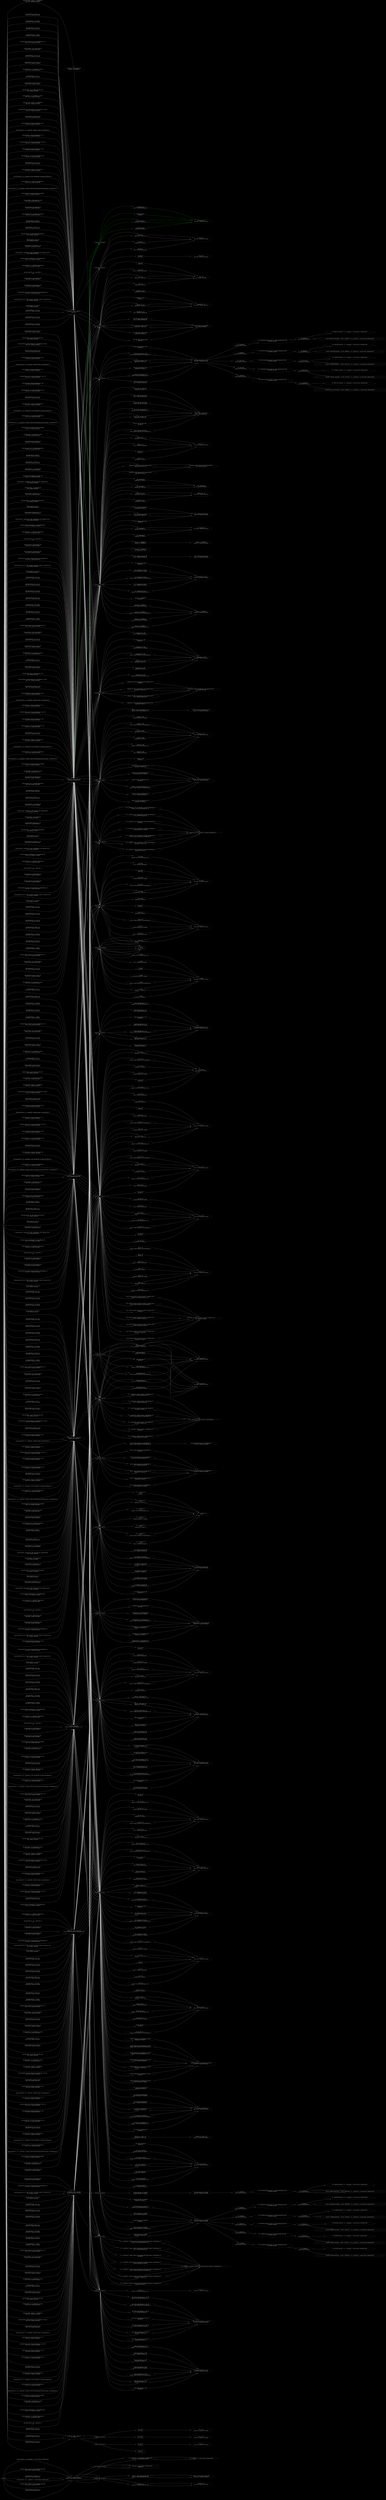 digraph {   graph [bgcolor=black];node [fillcolor=black color=lightgray     fontsize = 15 fontcolor=white  style="filled,dashed"]; edge [color=lightgray]; constraint=false ;rankdir = LR; rank=same; nodesep=1.0; 


" set_times
"->


" # .MEM_17 = VDEF <.MEM_16>
result_10 = utime (destination_8(D), &tb)

"

[fontsize = 15 fontcolor=white;label=" form basic block 3: _12 = __printf_chk (1, s: cannot set time:, destination_8(D))
" ]

" # .MEM_17 = VDEF <.MEM_16>
result_10 = utime (destination_8(D), &tb)

"->

" from set_times basic block 3"

->" _12 = __printf_chk (1, s: cannot set time:, destination_8(D))
result_10 = utime (destination_8(D), &tb)
"

->" _12 = __printf_chk (1, s: cannot set time:, destination_8(D))
"


" set_times
"->


" # .MEM_17 = VDEF <.MEM_16>
result_10 = utime (destination_8(D), &tb)

"

[fontsize = 15 fontcolor=white;label=" form basic block 2: result_10 = utime (destination_8(D), &tb)
test.c:228:12: warning: use location
" ]

" # .MEM_17 = VDEF <.MEM_16>
result_10 = utime (destination_8(D), &tb)

"->

" from set_times basic block 2"

->" result_10 = utime (destination_8(D), &tb)
result_10 = utime (destination_8(D), &tb)
"

->" result_10 = utime (destination_8(D), &tb)
test.c:228:12: warning: use location
"


" set_times
"->


" # .MEM_17 = VDEF <.MEM_16>
result_10 = utime (destination_8(D), &tb)

"

[fontsize = 15 fontcolor=white;label=" form basic block 2: if (result_10 != 0)
test.c:241:6: warning: use location

" ]

" # .MEM_17 = VDEF <.MEM_16>
result_10 = utime (destination_8(D), &tb)

"->

" from set_times basic block 2"

->" if (result_10 != 0)
result_10 = utime (destination_8(D), &tb)
"

->" if (result_10 != 0)
test.c:241:6: warning: use location

"


" from set_times basic block 3"

->subgraph cluster_222180455 { color=lightgrey; style ="dashed";"  _12 = __printf_chk (1, s: cannot set time:, destination_8(D))
GIMPLE_NOP
";}











" set_times
"->


" # .MEM_17 = VDEF <.MEM_16>
result_10 = utime (destination_8(D), &tb)

"

[fontsize = 15 fontcolor=white;label=" form basic block 3: _12 = __printf_chk (1, s: cannot set time:, destination_8(D))
" ]

" # .MEM_17 = VDEF <.MEM_16>
result_10 = utime (destination_8(D), &tb)

"->

" from set_times basic block 3"

->" _12 = __printf_chk (1, s: cannot set time:, destination_8(D))
result_10 = utime (destination_8(D), &tb)
"

->" _12 = __printf_chk (1, s: cannot set time:, destination_8(D))
"


" set_times
"->


" # .MEM_17 = VDEF <.MEM_16>
result_10 = utime (destination_8(D), &tb)

"

[fontsize = 15 fontcolor=white;label=" form basic block 2: result_10 = utime (destination_8(D), &tb)
test.c:228:12: warning: use location
" ]

" # .MEM_17 = VDEF <.MEM_16>
result_10 = utime (destination_8(D), &tb)

"->

" from set_times basic block 2"

->" result_10 = utime (destination_8(D), &tb)
result_10 = utime (destination_8(D), &tb)
"

->" result_10 = utime (destination_8(D), &tb)
test.c:228:12: warning: use location
"


" set_times
"->


" # .MEM_17 = VDEF <.MEM_16>
result_10 = utime (destination_8(D), &tb)

"

[fontsize = 15 fontcolor=white;label=" form basic block 2: if (result_10 != 0)
test.c:241:6: warning: use location

" ]

" # .MEM_17 = VDEF <.MEM_16>
result_10 = utime (destination_8(D), &tb)

"->

" from set_times basic block 2"

->" if (result_10 != 0)
result_10 = utime (destination_8(D), &tb)
"

->" if (result_10 != 0)
test.c:241:6: warning: use location

"


" from set_times basic block 3"

->subgraph cluster_1427271799 { color=lightgrey; style ="dashed";"  _12 = __printf_chk (1, s: cannot set time:, destination_8(D))
GIMPLE_NOP
";}











" main
"->


" # .MEM_86 = VDEF <.MEM_8(D)>
tmpname_45 = malloc (_44)

"

[fontsize = 15 fontcolor=white;label=" form basic block 7: tmpname_49 = PHI <tmpname_45(5), tmpname_48(6)>
lto1: warning: use location
" ]

" # .MEM_86 = VDEF <.MEM_8(D)>
tmpname_45 = malloc (_44)

"->

" from main basic block 7"

->" tmpname_49 = PHI <tmpname_45(5), tmpname_48(6)>
tmpname_45 = malloc (_44)
"

->" tmpname_49 = PHI <tmpname_45(5), tmpname_48(6)>
lto1: warning: use location
"


" main
"->


" # .MEM_86 = VDEF <.MEM_8(D)>
tmpname_45 = malloc (_44)

"

[fontsize = 15 fontcolor=white;label=" form basic block 7: _90 = tmpname_49
lto1: warning: use location
" ]

" # .MEM_86 = VDEF <.MEM_8(D)>
tmpname_45 = malloc (_44)

"->

" from main basic block 7"

->" _90 = tmpname_49
tmpname_45 = malloc (_44)
"

->" _90 = tmpname_49
lto1: warning: use location
"

" main
"->


" # .MEM_86 = VDEF <.MEM_8(D)>
tmpname_45 = malloc (_44)

"

[fontsize = 15 fontcolor=white;label=" form basic block 7: tmpname_36 = _90
test.c:197:9: warning: use location

" ]

" # .MEM_86 = VDEF <.MEM_8(D)>
tmpname_45 = malloc (_44)

"->

" from main basic block 7"

->" tmpname_36 = _90
tmpname_45 = malloc (_44)
"

->" tmpname_36 = _90
test.c:197:9: warning: use location

"

" main
"->


" # .MEM_86 = VDEF <.MEM_8(D)>
tmpname_45 = malloc (_44)

"

[fontsize = 15 fontcolor=white;label=" form basic block 10: _38 = PHI <0B(8), tmpname_36(9)>
lto1: warning: use location
" ]

" # .MEM_86 = VDEF <.MEM_8(D)>
tmpname_45 = malloc (_44)

"->

" from main basic block 10"

->" _38 = PHI <0B(8), tmpname_36(9)>
tmpname_45 = malloc (_44)
"

->" _38 = PHI <0B(8), tmpname_36(9)>
lto1: warning: use location
"


" main
"->


" # .MEM_86 = VDEF <.MEM_8(D)>
tmpname_45 = malloc (_44)

"

[fontsize = 15 fontcolor=white;label=" form basic block 10: _94 = _38
lto1: warning: use location
" ]

" # .MEM_86 = VDEF <.MEM_8(D)>
tmpname_45 = malloc (_44)

"->

" from main basic block 10"

->" _94 = _38
tmpname_45 = malloc (_44)
"

->" _94 = _38
lto1: warning: use location
"

" main
"->


" # .MEM_86 = VDEF <.MEM_8(D)>
tmpname_45 = malloc (_44)

"

[fontsize = 15 fontcolor=white;label=" form basic block 10: tmpname_25 = _94
test.c:359:13: warning: use location

" ]

" # .MEM_86 = VDEF <.MEM_8(D)>
tmpname_45 = malloc (_44)

"->

" from main basic block 10"

->" tmpname_25 = _94
tmpname_45 = malloc (_44)
"

->" tmpname_25 = _94
test.c:359:13: warning: use location

"

" main
"->


" # .MEM_86 = VDEF <.MEM_8(D)>
tmpname_45 = malloc (_44)

"

[fontsize = 15 fontcolor=white;label=" form basic block 11: tmpname_26 = PHI <output_filename_23(3), tmpname_25(10)>
lto1: warning: use location
" ]

" # .MEM_86 = VDEF <.MEM_8(D)>
tmpname_45 = malloc (_44)

"->

" from main basic block 11"

->" tmpname_26 = PHI <output_filename_23(3), tmpname_25(10)>
tmpname_45 = malloc (_44)
"

->" tmpname_26 = PHI <output_filename_23(3), tmpname_25(10)>
lto1: warning: use location
"


" main
"->


" # .MEM_86 = VDEF <.MEM_8(D)>
tmpname_45 = malloc (_44)

"

[fontsize = 15 fontcolor=white;label=" form basic block 20: if (tmpname_26 != output_filename_30)
test.c:373:10: warning: use location

" ]

" # .MEM_86 = VDEF <.MEM_8(D)>
tmpname_45 = malloc (_44)

"->

" from main basic block 20"

->" if (tmpname_26 != output_filename_30)
tmpname_45 = malloc (_44)
"

->" if (tmpname_26 != output_filename_30)
test.c:373:10: warning: use location

"


" main
"->


" # .MEM_86 = VDEF <.MEM_8(D)>
tmpname_45 = malloc (_44)

"

[fontsize = 15 fontcolor=white;label=" form basic block 33: _74 = MEM[(int *)tmpname_26]
test.c:307:2: warning: use location

" ]

" # .MEM_86 = VDEF <.MEM_8(D)>
tmpname_45 = malloc (_44)

"->

" from main basic block 33"

->" _74 = MEM[(int *)tmpname_26]
tmpname_45 = malloc (_44)
"

->" _74 = MEM[(int *)tmpname_26]
test.c:307:2: warning: use location

"

" main
"->


" # .MEM_86 = VDEF <.MEM_8(D)>
tmpname_45 = malloc (_44)

"

[fontsize = 15 fontcolor=white;label=" form basic block 33: _75 = __printf_chk (1, d
, _74)
" ]

" # .MEM_86 = VDEF <.MEM_8(D)>
tmpname_45 = malloc (_44)

"->

" from main basic block 33"

->" _75 = __printf_chk (1, d
, _74)
tmpname_45 = malloc (_44)
"

->" _75 = __printf_chk (1, d
, _74)
"


" main
"->


" # .MEM_86 = VDEF <.MEM_8(D)>
tmpname_45 = malloc (_44)

"

[fontsize = 15 fontcolor=white;label=" form basic block 31: unlink (tmpname_26)
test.c:299:7: warning: use location

" ]

" # .MEM_86 = VDEF <.MEM_8(D)>
tmpname_45 = malloc (_44)

"->

" from main basic block 31"

->" unlink (tmpname_26)
tmpname_45 = malloc (_44)
"

->" unlink (tmpname_26)
test.c:299:7: warning: use location

"


" main
"->


" # .MEM_86 = VDEF <.MEM_8(D)>
tmpname_45 = malloc (_44)

"

[fontsize = 15 fontcolor=white;label=" form basic block 28: unlink (tmpname_26)
test.c:289:4: warning: use location

" ]

" # .MEM_86 = VDEF <.MEM_8(D)>
tmpname_45 = malloc (_44)

"->

" from main basic block 28"

->" unlink (tmpname_26)
tmpname_45 = malloc (_44)
"

->" unlink (tmpname_26)
test.c:289:4: warning: use location

"


" main
"->


" # .MEM_86 = VDEF <.MEM_8(D)>
tmpname_45 = malloc (_44)

"

[fontsize = 15 fontcolor=white;label=" form basic block 24: ret_64 = rename (tmpname_26, input_filename_15)
test.c:263:11: warning: use location

" ]

" # .MEM_86 = VDEF <.MEM_8(D)>
tmpname_45 = malloc (_44)

"->

" from main basic block 24"

->" ret_64 = rename (tmpname_26, input_filename_15)
tmpname_45 = malloc (_44)
"

->" ret_64 = rename (tmpname_26, input_filename_15)
test.c:263:11: warning: use location

"


" main
"->


" # .MEM_86 = VDEF <.MEM_8(D)>
tmpname_45 = malloc (_44)

"

[fontsize = 15 fontcolor=white;label=" form basic block 32: ret_73 = PHI <ret_64(25), ret_64(26), ret_64(27), ret_64(28), 0(31)>
lto1: warning: use location
" ]

" # .MEM_86 = VDEF <.MEM_8(D)>
tmpname_45 = malloc (_44)

"->

" from main basic block 32"

->" ret_73 = PHI <ret_64(25), ret_64(26), ret_64(27), ret_64(28), 0(31)>
tmpname_45 = malloc (_44)
"

->" ret_73 = PHI <ret_64(25), ret_64(26), ret_64(27), ret_64(28), 0(31)>
lto1: warning: use location
"


" main
"->


" # .MEM_86 = VDEF <.MEM_8(D)>
tmpname_45 = malloc (_44)

"

[fontsize = 15 fontcolor=white;label=" form basic block 32: _110 = ret_73
lto1: warning: use location
" ]

" # .MEM_86 = VDEF <.MEM_8(D)>
tmpname_45 = malloc (_44)

"->

" from main basic block 32"

->" _110 = ret_73
tmpname_45 = malloc (_44)
"

->" _110 = ret_73
lto1: warning: use location
"

" main
"->


" # .MEM_86 = VDEF <.MEM_8(D)>
tmpname_45 = malloc (_44)

"

[fontsize = 15 fontcolor=white;label=" form basic block 32: _32 = _110
test.c:374:15: warning: use location

" ]

" # .MEM_86 = VDEF <.MEM_8(D)>
tmpname_45 = malloc (_44)

"->

" from main basic block 32"

->" _32 = _110
tmpname_45 = malloc (_44)
"

->" _32 = _110
test.c:374:15: warning: use location

"

" main
"->


" # .MEM_86 = VDEF <.MEM_8(D)>
tmpname_45 = malloc (_44)

"

[fontsize = 15 fontcolor=white;label=" form basic block 32: _33 = _32 != 0
test.c:374:70: warning: use location

" ]

" # .MEM_86 = VDEF <.MEM_8(D)>
tmpname_45 = malloc (_44)

"->

" from main basic block 32"

->" _33 = _32 != 0
tmpname_45 = malloc (_44)
"

->" _33 = _32 != 0
test.c:374:70: warning: use location

"

" main
"->


" # .MEM_86 = VDEF <.MEM_8(D)>
tmpname_45 = malloc (_44)

"

[fontsize = 15 fontcolor=white;label=" form basic block 32: _34 = (int) _33
test.c:374:70: warning: use location

" ]

" # .MEM_86 = VDEF <.MEM_8(D)>
tmpname_45 = malloc (_44)

"->

" from main basic block 32"

->" _34 = (int) _33
tmpname_45 = malloc (_44)
"

->" _34 = (int) _33
test.c:374:70: warning: use location

"

" main
"->


" # .MEM_86 = VDEF <.MEM_8(D)>
tmpname_45 = malloc (_44)

"

[fontsize = 15 fontcolor=white;label=" form basic block 32: status = _34
test.c:374:12: warning: use location

" ]

" # .MEM_86 = VDEF <.MEM_8(D)>
tmpname_45 = malloc (_44)

"->

" from main basic block 32"

->" status = _34
tmpname_45 = malloc (_44)
"

->" status = _34
test.c:374:12: warning: use location

"

" main
"->


" # .MEM_86 = VDEF <.MEM_8(D)>
tmpname_45 = malloc (_44)

"

[fontsize = 15 fontcolor=white;label=" form basic block 17: _28 = status
test.c:369:14: warning: use location

" ]

" # .MEM_86 = VDEF <.MEM_8(D)>
tmpname_45 = malloc (_44)

"->

" from main basic block 17"

->" _28 = status
tmpname_45 = malloc (_44)
"

->" _28 = status
test.c:369:14: warning: use location

"

" main
"->


" # .MEM_86 = VDEF <.MEM_8(D)>
tmpname_45 = malloc (_44)

"

[fontsize = 15 fontcolor=white;label=" form basic block 17: if (_28 == 0)
test.c:369:6: warning: use location

" ]

" # .MEM_86 = VDEF <.MEM_8(D)>
tmpname_45 = malloc (_44)

"->

" from main basic block 17"

->" if (_28 == 0)
tmpname_45 = malloc (_44)
"

->" if (_28 == 0)
test.c:369:6: warning: use location

"


" main
"->


" # .MEM_86 = VDEF <.MEM_8(D)>
tmpname_45 = malloc (_44)

"

[fontsize = 15 fontcolor=white;label=" form basic block 34: _7 = status
test.c:389:10: warning: use location

" ]

" # .MEM_86 = VDEF <.MEM_8(D)>
tmpname_45 = malloc (_44)

"->

" from main basic block 34"

->" _7 = status
tmpname_45 = malloc (_44)
"

->" _7 = status
test.c:389:10: warning: use location

"

" main
"->


" # .MEM_86 = VDEF <.MEM_8(D)>
tmpname_45 = malloc (_44)

"

[fontsize = 15 fontcolor=white;label=" form basic block 4: slash_39 = strrchr (input_filename_15, 47)
test.c:170:15: warning: use location

" ]

" # .MEM_86 = VDEF <.MEM_8(D)>
tmpname_45 = malloc (_44)

"->

" from main basic block 4"

->" slash_39 = strrchr (input_filename_15, 47)
tmpname_45 = malloc (_44)
"

->" slash_39 = strrchr (input_filename_15, 47)
test.c:170:15: warning: use location

"


" main
"->


" # .MEM_86 = VDEF <.MEM_8(D)>
tmpname_45 = malloc (_44)

"

[fontsize = 15 fontcolor=white;label=" form basic block 5: _40 = (long int) slash_39
test.c:176:19: warning: use location

" ]

" # .MEM_86 = VDEF <.MEM_8(D)>
tmpname_45 = malloc (_44)

"->

" from main basic block 5"

->" _40 = (long int) slash_39
tmpname_45 = malloc (_44)
"

->" _40 = (long int) slash_39
test.c:176:19: warning: use location

"

" main
"->


" # .MEM_86 = VDEF <.MEM_8(D)>
tmpname_45 = malloc (_44)

"

[fontsize = 15 fontcolor=white;label=" form basic block 5: _42 = _40 - _41
test.c:176:19: warning: use location

" ]

" # .MEM_86 = VDEF <.MEM_8(D)>
tmpname_45 = malloc (_44)

"->

" from main basic block 5"

->" _42 = _40 - _41
tmpname_45 = malloc (_44)
"

->" _42 = _40 - _41
test.c:176:19: warning: use location

"

" main
"->


" # .MEM_86 = VDEF <.MEM_8(D)>
tmpname_45 = malloc (_44)

"

[fontsize = 15 fontcolor=white;label=" form basic block 5: len_43 = (size_t) _42
test.c:176:11: warning: use location

" ]

" # .MEM_86 = VDEF <.MEM_8(D)>
tmpname_45 = malloc (_44)

"->

" from main basic block 5"

->" len_43 = (size_t) _42
tmpname_45 = malloc (_44)
"

->" len_43 = (size_t) _42
test.c:176:11: warning: use location

"

" main
"->


" # .MEM_86 = VDEF <.MEM_8(D)>
tmpname_45 = malloc (_44)

"

[fontsize = 15 fontcolor=white;label=" form basic block 5: _47 = tmpname_45 + len_43
test.c:179:14: warning: use location

" ]

" # .MEM_86 = VDEF <.MEM_8(D)>
tmpname_45 = malloc (_44)

"->

" from main basic block 5"

->" _47 = tmpname_45 + len_43
tmpname_45 = malloc (_44)
"

->" _47 = tmpname_45 + len_43
test.c:179:14: warning: use location

"

" main
"->


" # .MEM_86 = VDEF <.MEM_8(D)>
tmpname_45 = malloc (_44)

"

[fontsize = 15 fontcolor=white;label=" form basic block 5: *_47 = 47
test.c:179:22: warning: use location

" ]

" # .MEM_86 = VDEF <.MEM_8(D)>
tmpname_45 = malloc (_44)

"->

" from main basic block 5"

->" *_47 = 47
tmpname_45 = malloc (_44)
"

->" *_47 = 47
test.c:179:22: warning: use location

"

" main
"->


" # .MEM_86 = VDEF <.MEM_8(D)>
tmpname_45 = malloc (_44)

"

[fontsize = 15 fontcolor=white;label=" form basic block 5: len_46 = len_43 + 1
test.c:179:18: warning: use location

" ]

" # .MEM_86 = VDEF <.MEM_8(D)>
tmpname_45 = malloc (_44)

"->

" from main basic block 5"

->" len_46 = len_43 + 1
tmpname_45 = malloc (_44)
"

->" len_46 = len_43 + 1
test.c:179:18: warning: use location

"

" main
"->


" # .MEM_86 = VDEF <.MEM_8(D)>
tmpname_45 = malloc (_44)

"

[fontsize = 15 fontcolor=white;label=" form basic block 7: len_50 = PHI <len_46(5), 0(6)>
lto1: warning: use location
" ]

" # .MEM_86 = VDEF <.MEM_8(D)>
tmpname_45 = malloc (_44)

"->

" from main basic block 7"

->" len_50 = PHI <len_46(5), 0(6)>
tmpname_45 = malloc (_44)
"

->" len_50 = PHI <len_46(5), 0(6)>
lto1: warning: use location
"


" main
"->


" # .MEM_86 = VDEF <.MEM_8(D)>
tmpname_45 = malloc (_44)

"

[fontsize = 15 fontcolor=white;label=" form basic block 5: memcpy (tmpname_45, input_filename_15, len_43)
test.c:178:7: warning: use location

" ]

" # .MEM_86 = VDEF <.MEM_8(D)>
tmpname_45 = malloc (_44)

"->

" from main basic block 5"

->" memcpy (tmpname_45, input_filename_15, len_43)
tmpname_45 = malloc (_44)
"

->" memcpy (tmpname_45, input_filename_15, len_43)
test.c:178:7: warning: use location

"


" main
"->


" # .MEM_86 = VDEF <.MEM_8(D)>
tmpname_45 = malloc (_44)

"

[fontsize = 15 fontcolor=white;label=" form basic block 4: if (slash_39 != 0B)
test.c:174:6: warning: use location

" ]

" # .MEM_86 = VDEF <.MEM_8(D)>
tmpname_45 = malloc (_44)

"->

" from main basic block 4"

->" if (slash_39 != 0B)
tmpname_45 = malloc (_44)
"

->" if (slash_39 != 0B)
test.c:174:6: warning: use location

"


" main
"->


" # .MEM_86 = VDEF <.MEM_8(D)>
tmpname_45 = malloc (_44)

"

[fontsize = 15 fontcolor=white;label=" form basic block 30: set_times (input_filename_15, &s)
test.c:298:5: warning: use location

" ]

" # .MEM_86 = VDEF <.MEM_8(D)>
tmpname_45 = malloc (_44)

"->

" from main basic block 30"

->" set_times (input_filename_15, &s)
tmpname_45 = malloc (_44)
"

->" set_times (input_filename_15, &s)
test.c:298:5: warning: use location

"


->"ID : 1363669545
from set_times basic block 2"->

" ID : 610187233 stmt(call) :result_10 = utime (destination_8(D), &tb)
In function ‘set_times’:

"

->"ID : 1363669545
from set_times basic block 3"->

" ID : 1265172672 stmt(call) :_12 = __printf_chk (1, s: cannot set time:, destination_8(D))
1
"


" main
"->


" # .MEM_86 = VDEF <.MEM_8(D)>
tmpname_45 = malloc (_44)

"

[fontsize = 15 fontcolor=white;label=" form basic block 28: _72 = __printf_chk (1, unable to rename \'s\', input_filename_15)
" ]

" # .MEM_86 = VDEF <.MEM_8(D)>
tmpname_45 = malloc (_44)

"->

" from main basic block 28"

->" _72 = __printf_chk (1, unable to rename \'s\', input_filename_15)
tmpname_45 = malloc (_44)
"

->" _72 = __printf_chk (1, unable to rename \'s\', input_filename_15)
"


" main
"->


" # .MEM_86 = VDEF <.MEM_8(D)>
tmpname_45 = malloc (_44)

"

[fontsize = 15 fontcolor=white;label=" form basic block 27: chmod (input_filename_15, _71)
test.c:282:3: warning: use location

" ]

" # .MEM_86 = VDEF <.MEM_8(D)>
tmpname_45 = malloc (_44)

"->

" from main basic block 27"

->" chmod (input_filename_15, _71)
tmpname_45 = malloc (_44)
"

->" chmod (input_filename_15, _71)
test.c:282:3: warning: use location

"


" main
"->


" # .MEM_86 = VDEF <.MEM_8(D)>
tmpname_45 = malloc (_44)

"

[fontsize = 15 fontcolor=white;label=" form basic block 26: _69 = chown (input_filename_15, _68, _67)
test.c:281:12: warning: use location

" ]

" # .MEM_86 = VDEF <.MEM_8(D)>
tmpname_45 = malloc (_44)

"->

" from main basic block 26"

->" _69 = chown (input_filename_15, _68, _67)
tmpname_45 = malloc (_44)
"

->" _69 = chown (input_filename_15, _68, _67)
test.c:281:12: warning: use location

"


" main
"->


" # .MEM_86 = VDEF <.MEM_8(D)>
tmpname_45 = malloc (_44)

"

[fontsize = 15 fontcolor=white;label=" form basic block 26: chmod (input_filename_15, _66)
test.c:280:8: warning: use location

" ]

" # .MEM_86 = VDEF <.MEM_8(D)>
tmpname_45 = malloc (_44)

"->

" from main basic block 26"

->" chmod (input_filename_15, _66)
tmpname_45 = malloc (_44)
"

->" chmod (input_filename_15, _66)
test.c:280:8: warning: use location

"


" main
"->


" # .MEM_86 = VDEF <.MEM_8(D)>
tmpname_45 = malloc (_44)

"

[fontsize = 15 fontcolor=white;label=" form basic block 21: _58 = lstat (input_filename_15, &s)
test.c:252:12: warning: use location

" ]

" # .MEM_86 = VDEF <.MEM_8(D)>
tmpname_45 = malloc (_44)

"->

" from main basic block 21"

->" _58 = lstat (input_filename_15, &s)
tmpname_45 = malloc (_44)
"

->" _58 = lstat (input_filename_15, &s)
test.c:252:12: warning: use location

"


" main
"->


" # .MEM_86 = VDEF <.MEM_8(D)>
tmpname_45 = malloc (_44)

"

[fontsize = 15 fontcolor=white;label=" form basic block 21: _59 = _58 == 0
test.c:252:27: warning: use location

" ]

" # .MEM_86 = VDEF <.MEM_8(D)>
tmpname_45 = malloc (_44)

"->

" from main basic block 21"

->" _59 = _58 == 0
tmpname_45 = malloc (_44)
"

->" _59 = _58 == 0
test.c:252:27: warning: use location

"

" main
"->


" # .MEM_86 = VDEF <.MEM_8(D)>
tmpname_45 = malloc (_44)

"

[fontsize = 15 fontcolor=white;label=" form basic block 21: exists_60 = (bfd_boolean) _59
test.c:252:10: warning: use location

" ]

" # .MEM_86 = VDEF <.MEM_8(D)>
tmpname_45 = malloc (_44)

"->

" from main basic block 21"

->" exists_60 = (bfd_boolean) _59
tmpname_45 = malloc (_44)
"

->" exists_60 = (bfd_boolean) _59
test.c:252:10: warning: use location

"

" main
"->


" # .MEM_86 = VDEF <.MEM_8(D)>
tmpname_45 = malloc (_44)

"

[fontsize = 15 fontcolor=white;label=" form basic block 15: _57 = __printf_chk (1, error: the input file \'s\' is empty, input_filename_15)
" ]

" # .MEM_86 = VDEF <.MEM_8(D)>
tmpname_45 = malloc (_44)

"->

" from main basic block 15"

->" _57 = __printf_chk (1, error: the input file \'s\' is empty, input_filename_15)
tmpname_45 = malloc (_44)
"

->" _57 = __printf_chk (1, error: the input file \'s\' is empty, input_filename_15)
"


" main
"->


" # .MEM_86 = VDEF <.MEM_8(D)>
tmpname_45 = malloc (_44)

"

[fontsize = 15 fontcolor=white;label=" form basic block 5: _41 = (long int) input_filename_15
test.c:176:19: warning: use location

" ]

" # .MEM_86 = VDEF <.MEM_8(D)>
tmpname_45 = malloc (_44)

"->

" from main basic block 5"

->" _41 = (long int) input_filename_15
tmpname_45 = malloc (_44)
"

->" _41 = (long int) input_filename_15
test.c:176:19: warning: use location

"

" main
"->


" # .MEM_86 = VDEF <.MEM_8(D)>
tmpname_45 = malloc (_44)

"

[fontsize = 15 fontcolor=white;label=" form basic block 12: _27 = __printf_chk (1, warning: could not create temporary file whilst copying \'s\', input_filename_15)
" ]

" # .MEM_86 = VDEF <.MEM_8(D)>
tmpname_45 = malloc (_44)

"->

" from main basic block 12"

->" _27 = __printf_chk (1, warning: could not create temporary file whilst copying \'s\', input_filename_15)
tmpname_45 = malloc (_44)
"

->" _27 = __printf_chk (1, warning: could not create temporary file whilst copying \'s\', input_filename_15)
"


" main
"->


" # .MEM_86 = VDEF <.MEM_8(D)>
tmpname_45 = malloc (_44)

"

[fontsize = 15 fontcolor=white;label=" form basic block 19: set_times (tmpname_26, &statbuf)
test.c:372:5: warning: use location

" ]

" # .MEM_86 = VDEF <.MEM_8(D)>
tmpname_45 = malloc (_44)

"->

" from main basic block 19"

->" set_times (tmpname_26, &statbuf)
tmpname_45 = malloc (_44)
"

->" set_times (tmpname_26, &statbuf)
test.c:372:5: warning: use location

"


->"ID : 1283317912
from set_times basic block 2"->

" ID : 21208819 stmt(call) :result_10 = utime (destination_8(D), &tb)
In function ‘set_times’:

"

->"ID : 1283317912
from set_times basic block 3"->

" ID : 42966348 stmt(call) :_12 = __printf_chk (1, s: cannot set time:, destination_8(D))
1
"


" main
"->


" # .MEM_86 = VDEF <.MEM_8(D)>
tmpname_45 = malloc (_44)

"

[fontsize = 15 fontcolor=white;label=" form basic block 11: if (tmpname_26 == 0B)
test.c:364:6: warning: use location

" ]

" # .MEM_86 = VDEF <.MEM_8(D)>
tmpname_45 = malloc (_44)

"->

" from main basic block 11"

->" if (tmpname_26 == 0B)
tmpname_45 = malloc (_44)
"

->" if (tmpname_26 == 0B)
test.c:364:6: warning: use location

"


" main
"->


" # .MEM_86 = VDEF <.MEM_8(D)>
tmpname_45 = malloc (_44)

"

[fontsize = 15 fontcolor=white;label=" form basic block 8: free (tmpname_36)
test.c:203:7: warning: use location

" ]

" # .MEM_86 = VDEF <.MEM_8(D)>
tmpname_45 = malloc (_44)

"->

" from main basic block 8"

->" free (tmpname_36)
tmpname_45 = malloc (_44)
"

->" free (tmpname_36)
test.c:203:7: warning: use location

"

[color="green" ]


" main
"->


" # .MEM_86 = VDEF <.MEM_8(D)>
tmpname_45 = malloc (_44)

"

[fontsize = 15 fontcolor=white;label=" form basic block 7: fd_37 = mkstemp (tmpname_36)
test.c:200:6: warning: use location

" ]

" # .MEM_86 = VDEF <.MEM_8(D)>
tmpname_45 = malloc (_44)

"->

" from main basic block 7"

->" fd_37 = mkstemp (tmpname_36)
tmpname_45 = malloc (_44)
"

->" fd_37 = mkstemp (tmpname_36)
test.c:200:6: warning: use location

"


" main
"->


" # .MEM_86 = VDEF <.MEM_8(D)>
tmpname_45 = malloc (_44)

"

[fontsize = 15 fontcolor=white;label=" form basic block 9: close (fd_37)
test.c:206:3: warning: use location

" ]

" # .MEM_86 = VDEF <.MEM_8(D)>
tmpname_45 = malloc (_44)

"->

" from main basic block 9"

->" close (fd_37)
tmpname_45 = malloc (_44)
"

->" close (fd_37)
test.c:206:3: warning: use location

"


" main
"->


" # .MEM_86 = VDEF <.MEM_8(D)>
tmpname_45 = malloc (_44)

"

[fontsize = 15 fontcolor=white;label=" form basic block 7: if (fd_37 == -1)
test.c:201:6: warning: use location

" ]

" # .MEM_86 = VDEF <.MEM_8(D)>
tmpname_45 = malloc (_44)

"->

" from main basic block 7"

->" if (fd_37 == -1)
tmpname_45 = malloc (_44)
"

->" if (fd_37 == -1)
test.c:201:6: warning: use location

"


" main
"->


" # .MEM_86 = VDEF <.MEM_8(D)>
tmpname_45 = malloc (_44)

"

[fontsize = 15 fontcolor=white;label=" form basic block 7: _52 = tmpname_49
test.c:188:10: warning: use location

" ]

" # .MEM_86 = VDEF <.MEM_8(D)>
tmpname_45 = malloc (_44)

"->

" from main basic block 7"

->" _52 = tmpname_49
tmpname_45 = malloc (_44)
"

->" _52 = tmpname_49
test.c:188:10: warning: use location

"

" from main basic block 34"

->subgraph cluster_1369264762 { color=lightgrey; style ="dashed";"  _7 = status
_34 = (int) _33
";}


"ID : 1363669545
from set_times basic block 3"->

subgraph cluster_2098173595 { color=lightgrey; style ="dashed";"  start ID : 1265172672 stmt(relate) ， Tree ID : 1363669545 : _12 = __printf_chk (1, s: cannot set time:, destination_8(D))
";}

"ID : 1283317912
from set_times basic block 3"->

subgraph cluster_1399356269 { color=lightgrey; style ="dashed";"  start ID : 42966348 stmt(relate) ， Tree ID : 1283317912 : _12 = __printf_chk (1, s: cannot set time:, destination_8(D))
";}








" main
"->


" # .MEM_85 = VDEF <.MEM_8(D)>
tmpname_48 = malloc (9)

"

[fontsize = 15 fontcolor=white;label=" form basic block 7: tmpname_49 = PHI <tmpname_45(5), tmpname_48(6)>
lto1: warning: use location
" ]

" # .MEM_85 = VDEF <.MEM_8(D)>
tmpname_48 = malloc (9)

"->

" from main basic block 7"

->" tmpname_49 = PHI <tmpname_45(5), tmpname_48(6)>
tmpname_48 = malloc (9)
"

->" tmpname_49 = PHI <tmpname_45(5), tmpname_48(6)>
lto1: warning: use location
"


" main
"->


" # .MEM_85 = VDEF <.MEM_8(D)>
tmpname_48 = malloc (9)

"

[fontsize = 15 fontcolor=white;label=" form basic block 7: _90 = tmpname_49
lto1: warning: use location
" ]

" # .MEM_85 = VDEF <.MEM_8(D)>
tmpname_48 = malloc (9)

"->

" from main basic block 7"

->" _90 = tmpname_49
tmpname_48 = malloc (9)
"

->" _90 = tmpname_49
lto1: warning: use location
"

" main
"->


" # .MEM_85 = VDEF <.MEM_8(D)>
tmpname_48 = malloc (9)

"

[fontsize = 15 fontcolor=white;label=" form basic block 7: tmpname_36 = _90
test.c:197:9: warning: use location

" ]

" # .MEM_85 = VDEF <.MEM_8(D)>
tmpname_48 = malloc (9)

"->

" from main basic block 7"

->" tmpname_36 = _90
tmpname_48 = malloc (9)
"

->" tmpname_36 = _90
test.c:197:9: warning: use location

"

" main
"->


" # .MEM_85 = VDEF <.MEM_8(D)>
tmpname_48 = malloc (9)

"

[fontsize = 15 fontcolor=white;label=" form basic block 10: _38 = PHI <0B(8), tmpname_36(9)>
lto1: warning: use location
" ]

" # .MEM_85 = VDEF <.MEM_8(D)>
tmpname_48 = malloc (9)

"->

" from main basic block 10"

->" _38 = PHI <0B(8), tmpname_36(9)>
tmpname_48 = malloc (9)
"

->" _38 = PHI <0B(8), tmpname_36(9)>
lto1: warning: use location
"


" main
"->


" # .MEM_85 = VDEF <.MEM_8(D)>
tmpname_48 = malloc (9)

"

[fontsize = 15 fontcolor=white;label=" form basic block 10: _94 = _38
lto1: warning: use location
" ]

" # .MEM_85 = VDEF <.MEM_8(D)>
tmpname_48 = malloc (9)

"->

" from main basic block 10"

->" _94 = _38
tmpname_48 = malloc (9)
"

->" _94 = _38
lto1: warning: use location
"

" main
"->


" # .MEM_85 = VDEF <.MEM_8(D)>
tmpname_48 = malloc (9)

"

[fontsize = 15 fontcolor=white;label=" form basic block 10: tmpname_25 = _94
test.c:359:13: warning: use location

" ]

" # .MEM_85 = VDEF <.MEM_8(D)>
tmpname_48 = malloc (9)

"->

" from main basic block 10"

->" tmpname_25 = _94
tmpname_48 = malloc (9)
"

->" tmpname_25 = _94
test.c:359:13: warning: use location

"

" main
"->


" # .MEM_85 = VDEF <.MEM_8(D)>
tmpname_48 = malloc (9)

"

[fontsize = 15 fontcolor=white;label=" form basic block 11: tmpname_26 = PHI <output_filename_23(3), tmpname_25(10)>
lto1: warning: use location
" ]

" # .MEM_85 = VDEF <.MEM_8(D)>
tmpname_48 = malloc (9)

"->

" from main basic block 11"

->" tmpname_26 = PHI <output_filename_23(3), tmpname_25(10)>
tmpname_48 = malloc (9)
"

->" tmpname_26 = PHI <output_filename_23(3), tmpname_25(10)>
lto1: warning: use location
"


" main
"->


" # .MEM_85 = VDEF <.MEM_8(D)>
tmpname_48 = malloc (9)

"

[fontsize = 15 fontcolor=white;label=" form basic block 20: if (tmpname_26 != output_filename_30)
test.c:373:10: warning: use location

" ]

" # .MEM_85 = VDEF <.MEM_8(D)>
tmpname_48 = malloc (9)

"->

" from main basic block 20"

->" if (tmpname_26 != output_filename_30)
tmpname_48 = malloc (9)
"

->" if (tmpname_26 != output_filename_30)
test.c:373:10: warning: use location

"


" main
"->


" # .MEM_85 = VDEF <.MEM_8(D)>
tmpname_48 = malloc (9)

"

[fontsize = 15 fontcolor=white;label=" form basic block 33: _74 = MEM[(int *)tmpname_26]
test.c:307:2: warning: use location

" ]

" # .MEM_85 = VDEF <.MEM_8(D)>
tmpname_48 = malloc (9)

"->

" from main basic block 33"

->" _74 = MEM[(int *)tmpname_26]
tmpname_48 = malloc (9)
"

->" _74 = MEM[(int *)tmpname_26]
test.c:307:2: warning: use location

"

" main
"->


" # .MEM_85 = VDEF <.MEM_8(D)>
tmpname_48 = malloc (9)

"

[fontsize = 15 fontcolor=white;label=" form basic block 33: _75 = __printf_chk (1, d
, _74)
" ]

" # .MEM_85 = VDEF <.MEM_8(D)>
tmpname_48 = malloc (9)

"->

" from main basic block 33"

->" _75 = __printf_chk (1, d
, _74)
tmpname_48 = malloc (9)
"

->" _75 = __printf_chk (1, d
, _74)
"


" main
"->


" # .MEM_85 = VDEF <.MEM_8(D)>
tmpname_48 = malloc (9)

"

[fontsize = 15 fontcolor=white;label=" form basic block 31: unlink (tmpname_26)
test.c:299:7: warning: use location

" ]

" # .MEM_85 = VDEF <.MEM_8(D)>
tmpname_48 = malloc (9)

"->

" from main basic block 31"

->" unlink (tmpname_26)
tmpname_48 = malloc (9)
"

->" unlink (tmpname_26)
test.c:299:7: warning: use location

"


" main
"->


" # .MEM_85 = VDEF <.MEM_8(D)>
tmpname_48 = malloc (9)

"

[fontsize = 15 fontcolor=white;label=" form basic block 28: unlink (tmpname_26)
test.c:289:4: warning: use location

" ]

" # .MEM_85 = VDEF <.MEM_8(D)>
tmpname_48 = malloc (9)

"->

" from main basic block 28"

->" unlink (tmpname_26)
tmpname_48 = malloc (9)
"

->" unlink (tmpname_26)
test.c:289:4: warning: use location

"


" main
"->


" # .MEM_85 = VDEF <.MEM_8(D)>
tmpname_48 = malloc (9)

"

[fontsize = 15 fontcolor=white;label=" form basic block 24: ret_64 = rename (tmpname_26, input_filename_15)
test.c:263:11: warning: use location

" ]

" # .MEM_85 = VDEF <.MEM_8(D)>
tmpname_48 = malloc (9)

"->

" from main basic block 24"

->" ret_64 = rename (tmpname_26, input_filename_15)
tmpname_48 = malloc (9)
"

->" ret_64 = rename (tmpname_26, input_filename_15)
test.c:263:11: warning: use location

"


" main
"->


" # .MEM_85 = VDEF <.MEM_8(D)>
tmpname_48 = malloc (9)

"

[fontsize = 15 fontcolor=white;label=" form basic block 32: ret_73 = PHI <ret_64(25), ret_64(26), ret_64(27), ret_64(28), 0(31)>
lto1: warning: use location
" ]

" # .MEM_85 = VDEF <.MEM_8(D)>
tmpname_48 = malloc (9)

"->

" from main basic block 32"

->" ret_73 = PHI <ret_64(25), ret_64(26), ret_64(27), ret_64(28), 0(31)>
tmpname_48 = malloc (9)
"

->" ret_73 = PHI <ret_64(25), ret_64(26), ret_64(27), ret_64(28), 0(31)>
lto1: warning: use location
"


" main
"->


" # .MEM_85 = VDEF <.MEM_8(D)>
tmpname_48 = malloc (9)

"

[fontsize = 15 fontcolor=white;label=" form basic block 32: _110 = ret_73
lto1: warning: use location
" ]

" # .MEM_85 = VDEF <.MEM_8(D)>
tmpname_48 = malloc (9)

"->

" from main basic block 32"

->" _110 = ret_73
tmpname_48 = malloc (9)
"

->" _110 = ret_73
lto1: warning: use location
"

" main
"->


" # .MEM_85 = VDEF <.MEM_8(D)>
tmpname_48 = malloc (9)

"

[fontsize = 15 fontcolor=white;label=" form basic block 32: _32 = _110
test.c:374:15: warning: use location

" ]

" # .MEM_85 = VDEF <.MEM_8(D)>
tmpname_48 = malloc (9)

"->

" from main basic block 32"

->" _32 = _110
tmpname_48 = malloc (9)
"

->" _32 = _110
test.c:374:15: warning: use location

"

" main
"->


" # .MEM_85 = VDEF <.MEM_8(D)>
tmpname_48 = malloc (9)

"

[fontsize = 15 fontcolor=white;label=" form basic block 32: _33 = _32 != 0
test.c:374:70: warning: use location

" ]

" # .MEM_85 = VDEF <.MEM_8(D)>
tmpname_48 = malloc (9)

"->

" from main basic block 32"

->" _33 = _32 != 0
tmpname_48 = malloc (9)
"

->" _33 = _32 != 0
test.c:374:70: warning: use location

"

" main
"->


" # .MEM_85 = VDEF <.MEM_8(D)>
tmpname_48 = malloc (9)

"

[fontsize = 15 fontcolor=white;label=" form basic block 32: _34 = (int) _33
test.c:374:70: warning: use location

" ]

" # .MEM_85 = VDEF <.MEM_8(D)>
tmpname_48 = malloc (9)

"->

" from main basic block 32"

->" _34 = (int) _33
tmpname_48 = malloc (9)
"

->" _34 = (int) _33
test.c:374:70: warning: use location

"

" main
"->


" # .MEM_85 = VDEF <.MEM_8(D)>
tmpname_48 = malloc (9)

"

[fontsize = 15 fontcolor=white;label=" form basic block 32: status = _34
test.c:374:12: warning: use location

" ]

" # .MEM_85 = VDEF <.MEM_8(D)>
tmpname_48 = malloc (9)

"->

" from main basic block 32"

->" status = _34
tmpname_48 = malloc (9)
"

->" status = _34
test.c:374:12: warning: use location

"

" main
"->


" # .MEM_85 = VDEF <.MEM_8(D)>
tmpname_48 = malloc (9)

"

[fontsize = 15 fontcolor=white;label=" form basic block 17: _28 = status
test.c:369:14: warning: use location

" ]

" # .MEM_85 = VDEF <.MEM_8(D)>
tmpname_48 = malloc (9)

"->

" from main basic block 17"

->" _28 = status
tmpname_48 = malloc (9)
"

->" _28 = status
test.c:369:14: warning: use location

"

" main
"->


" # .MEM_85 = VDEF <.MEM_8(D)>
tmpname_48 = malloc (9)

"

[fontsize = 15 fontcolor=white;label=" form basic block 17: if (_28 == 0)
test.c:369:6: warning: use location

" ]

" # .MEM_85 = VDEF <.MEM_8(D)>
tmpname_48 = malloc (9)

"->

" from main basic block 17"

->" if (_28 == 0)
tmpname_48 = malloc (9)
"

->" if (_28 == 0)
test.c:369:6: warning: use location

"


" main
"->


" # .MEM_85 = VDEF <.MEM_8(D)>
tmpname_48 = malloc (9)

"

[fontsize = 15 fontcolor=white;label=" form basic block 34: _7 = status
test.c:389:10: warning: use location

" ]

" # .MEM_85 = VDEF <.MEM_8(D)>
tmpname_48 = malloc (9)

"->

" from main basic block 34"

->" _7 = status
tmpname_48 = malloc (9)
"

->" _7 = status
test.c:389:10: warning: use location

"

" main
"->


" # .MEM_85 = VDEF <.MEM_8(D)>
tmpname_48 = malloc (9)

"

[fontsize = 15 fontcolor=white;label=" form basic block 4: slash_39 = strrchr (input_filename_15, 47)
test.c:170:15: warning: use location

" ]

" # .MEM_85 = VDEF <.MEM_8(D)>
tmpname_48 = malloc (9)

"->

" from main basic block 4"

->" slash_39 = strrchr (input_filename_15, 47)
tmpname_48 = malloc (9)
"

->" slash_39 = strrchr (input_filename_15, 47)
test.c:170:15: warning: use location

"


" main
"->


" # .MEM_85 = VDEF <.MEM_8(D)>
tmpname_48 = malloc (9)

"

[fontsize = 15 fontcolor=white;label=" form basic block 5: _40 = (long int) slash_39
test.c:176:19: warning: use location

" ]

" # .MEM_85 = VDEF <.MEM_8(D)>
tmpname_48 = malloc (9)

"->

" from main basic block 5"

->" _40 = (long int) slash_39
tmpname_48 = malloc (9)
"

->" _40 = (long int) slash_39
test.c:176:19: warning: use location

"

" main
"->


" # .MEM_85 = VDEF <.MEM_8(D)>
tmpname_48 = malloc (9)

"

[fontsize = 15 fontcolor=white;label=" form basic block 5: _42 = _40 - _41
test.c:176:19: warning: use location

" ]

" # .MEM_85 = VDEF <.MEM_8(D)>
tmpname_48 = malloc (9)

"->

" from main basic block 5"

->" _42 = _40 - _41
tmpname_48 = malloc (9)
"

->" _42 = _40 - _41
test.c:176:19: warning: use location

"

" main
"->


" # .MEM_85 = VDEF <.MEM_8(D)>
tmpname_48 = malloc (9)

"

[fontsize = 15 fontcolor=white;label=" form basic block 5: len_43 = (size_t) _42
test.c:176:11: warning: use location

" ]

" # .MEM_85 = VDEF <.MEM_8(D)>
tmpname_48 = malloc (9)

"->

" from main basic block 5"

->" len_43 = (size_t) _42
tmpname_48 = malloc (9)
"

->" len_43 = (size_t) _42
test.c:176:11: warning: use location

"

" main
"->


" # .MEM_85 = VDEF <.MEM_8(D)>
tmpname_48 = malloc (9)

"

[fontsize = 15 fontcolor=white;label=" form basic block 5: _47 = tmpname_45 + len_43
test.c:179:14: warning: use location

" ]

" # .MEM_85 = VDEF <.MEM_8(D)>
tmpname_48 = malloc (9)

"->

" from main basic block 5"

->" _47 = tmpname_45 + len_43
tmpname_48 = malloc (9)
"

->" _47 = tmpname_45 + len_43
test.c:179:14: warning: use location

"

" main
"->


" # .MEM_85 = VDEF <.MEM_8(D)>
tmpname_48 = malloc (9)

"

[fontsize = 15 fontcolor=white;label=" form basic block 5: *_47 = 47
test.c:179:22: warning: use location

" ]

" # .MEM_85 = VDEF <.MEM_8(D)>
tmpname_48 = malloc (9)

"->

" from main basic block 5"

->" *_47 = 47
tmpname_48 = malloc (9)
"

->" *_47 = 47
test.c:179:22: warning: use location

"

" main
"->


" # .MEM_85 = VDEF <.MEM_8(D)>
tmpname_48 = malloc (9)

"

[fontsize = 15 fontcolor=white;label=" form basic block 5: len_46 = len_43 + 1
test.c:179:18: warning: use location

" ]

" # .MEM_85 = VDEF <.MEM_8(D)>
tmpname_48 = malloc (9)

"->

" from main basic block 5"

->" len_46 = len_43 + 1
tmpname_48 = malloc (9)
"

->" len_46 = len_43 + 1
test.c:179:18: warning: use location

"

" main
"->


" # .MEM_85 = VDEF <.MEM_8(D)>
tmpname_48 = malloc (9)

"

[fontsize = 15 fontcolor=white;label=" form basic block 7: len_50 = PHI <len_46(5), 0(6)>
lto1: warning: use location
" ]

" # .MEM_85 = VDEF <.MEM_8(D)>
tmpname_48 = malloc (9)

"->

" from main basic block 7"

->" len_50 = PHI <len_46(5), 0(6)>
tmpname_48 = malloc (9)
"

->" len_50 = PHI <len_46(5), 0(6)>
lto1: warning: use location
"


" main
"->


" # .MEM_85 = VDEF <.MEM_8(D)>
tmpname_48 = malloc (9)

"

[fontsize = 15 fontcolor=white;label=" form basic block 5: memcpy (tmpname_45, input_filename_15, len_43)
test.c:178:7: warning: use location

" ]

" # .MEM_85 = VDEF <.MEM_8(D)>
tmpname_48 = malloc (9)

"->

" from main basic block 5"

->" memcpy (tmpname_45, input_filename_15, len_43)
tmpname_48 = malloc (9)
"

->" memcpy (tmpname_45, input_filename_15, len_43)
test.c:178:7: warning: use location

"


" main
"->


" # .MEM_85 = VDEF <.MEM_8(D)>
tmpname_48 = malloc (9)

"

[fontsize = 15 fontcolor=white;label=" form basic block 4: if (slash_39 != 0B)
test.c:174:6: warning: use location

" ]

" # .MEM_85 = VDEF <.MEM_8(D)>
tmpname_48 = malloc (9)

"->

" from main basic block 4"

->" if (slash_39 != 0B)
tmpname_48 = malloc (9)
"

->" if (slash_39 != 0B)
test.c:174:6: warning: use location

"


" main
"->


" # .MEM_85 = VDEF <.MEM_8(D)>
tmpname_48 = malloc (9)

"

[fontsize = 15 fontcolor=white;label=" form basic block 30: set_times (input_filename_15, &s)
test.c:298:5: warning: use location

" ]

" # .MEM_85 = VDEF <.MEM_8(D)>
tmpname_48 = malloc (9)

"->

" from main basic block 30"

->" set_times (input_filename_15, &s)
tmpname_48 = malloc (9)
"

->" set_times (input_filename_15, &s)
test.c:298:5: warning: use location

"


->"ID : 244264348
from set_times basic block 2"->

" ID : 1846013993 stmt(call) :result_10 = utime (destination_8(D), &tb)
In function ‘set_times’:

"

->"ID : 244264348
from set_times basic block 3"->

" ID : 888767195 stmt(call) :_12 = __printf_chk (1, s: cannot set time:, destination_8(D))
1
"


" main
"->


" # .MEM_85 = VDEF <.MEM_8(D)>
tmpname_48 = malloc (9)

"

[fontsize = 15 fontcolor=white;label=" form basic block 28: _72 = __printf_chk (1, unable to rename \'s\', input_filename_15)
" ]

" # .MEM_85 = VDEF <.MEM_8(D)>
tmpname_48 = malloc (9)

"->

" from main basic block 28"

->" _72 = __printf_chk (1, unable to rename \'s\', input_filename_15)
tmpname_48 = malloc (9)
"

->" _72 = __printf_chk (1, unable to rename \'s\', input_filename_15)
"


" main
"->


" # .MEM_85 = VDEF <.MEM_8(D)>
tmpname_48 = malloc (9)

"

[fontsize = 15 fontcolor=white;label=" form basic block 27: chmod (input_filename_15, _71)
test.c:282:3: warning: use location

" ]

" # .MEM_85 = VDEF <.MEM_8(D)>
tmpname_48 = malloc (9)

"->

" from main basic block 27"

->" chmod (input_filename_15, _71)
tmpname_48 = malloc (9)
"

->" chmod (input_filename_15, _71)
test.c:282:3: warning: use location

"


" main
"->


" # .MEM_85 = VDEF <.MEM_8(D)>
tmpname_48 = malloc (9)

"

[fontsize = 15 fontcolor=white;label=" form basic block 26: _69 = chown (input_filename_15, _68, _67)
test.c:281:12: warning: use location

" ]

" # .MEM_85 = VDEF <.MEM_8(D)>
tmpname_48 = malloc (9)

"->

" from main basic block 26"

->" _69 = chown (input_filename_15, _68, _67)
tmpname_48 = malloc (9)
"

->" _69 = chown (input_filename_15, _68, _67)
test.c:281:12: warning: use location

"


" main
"->


" # .MEM_85 = VDEF <.MEM_8(D)>
tmpname_48 = malloc (9)

"

[fontsize = 15 fontcolor=white;label=" form basic block 26: chmod (input_filename_15, _66)
test.c:280:8: warning: use location

" ]

" # .MEM_85 = VDEF <.MEM_8(D)>
tmpname_48 = malloc (9)

"->

" from main basic block 26"

->" chmod (input_filename_15, _66)
tmpname_48 = malloc (9)
"

->" chmod (input_filename_15, _66)
test.c:280:8: warning: use location

"


" main
"->


" # .MEM_85 = VDEF <.MEM_8(D)>
tmpname_48 = malloc (9)

"

[fontsize = 15 fontcolor=white;label=" form basic block 21: _58 = lstat (input_filename_15, &s)
test.c:252:12: warning: use location

" ]

" # .MEM_85 = VDEF <.MEM_8(D)>
tmpname_48 = malloc (9)

"->

" from main basic block 21"

->" _58 = lstat (input_filename_15, &s)
tmpname_48 = malloc (9)
"

->" _58 = lstat (input_filename_15, &s)
test.c:252:12: warning: use location

"


" main
"->


" # .MEM_85 = VDEF <.MEM_8(D)>
tmpname_48 = malloc (9)

"

[fontsize = 15 fontcolor=white;label=" form basic block 21: _59 = _58 == 0
test.c:252:27: warning: use location

" ]

" # .MEM_85 = VDEF <.MEM_8(D)>
tmpname_48 = malloc (9)

"->

" from main basic block 21"

->" _59 = _58 == 0
tmpname_48 = malloc (9)
"

->" _59 = _58 == 0
test.c:252:27: warning: use location

"

" main
"->


" # .MEM_85 = VDEF <.MEM_8(D)>
tmpname_48 = malloc (9)

"

[fontsize = 15 fontcolor=white;label=" form basic block 21: exists_60 = (bfd_boolean) _59
test.c:252:10: warning: use location

" ]

" # .MEM_85 = VDEF <.MEM_8(D)>
tmpname_48 = malloc (9)

"->

" from main basic block 21"

->" exists_60 = (bfd_boolean) _59
tmpname_48 = malloc (9)
"

->" exists_60 = (bfd_boolean) _59
test.c:252:10: warning: use location

"

" main
"->


" # .MEM_85 = VDEF <.MEM_8(D)>
tmpname_48 = malloc (9)

"

[fontsize = 15 fontcolor=white;label=" form basic block 15: _57 = __printf_chk (1, error: the input file \'s\' is empty, input_filename_15)
" ]

" # .MEM_85 = VDEF <.MEM_8(D)>
tmpname_48 = malloc (9)

"->

" from main basic block 15"

->" _57 = __printf_chk (1, error: the input file \'s\' is empty, input_filename_15)
tmpname_48 = malloc (9)
"

->" _57 = __printf_chk (1, error: the input file \'s\' is empty, input_filename_15)
"


" main
"->


" # .MEM_85 = VDEF <.MEM_8(D)>
tmpname_48 = malloc (9)

"

[fontsize = 15 fontcolor=white;label=" form basic block 5: _41 = (long int) input_filename_15
test.c:176:19: warning: use location

" ]

" # .MEM_85 = VDEF <.MEM_8(D)>
tmpname_48 = malloc (9)

"->

" from main basic block 5"

->" _41 = (long int) input_filename_15
tmpname_48 = malloc (9)
"

->" _41 = (long int) input_filename_15
test.c:176:19: warning: use location

"

" main
"->


" # .MEM_85 = VDEF <.MEM_8(D)>
tmpname_48 = malloc (9)

"

[fontsize = 15 fontcolor=white;label=" form basic block 12: _27 = __printf_chk (1, warning: could not create temporary file whilst copying \'s\', input_filename_15)
" ]

" # .MEM_85 = VDEF <.MEM_8(D)>
tmpname_48 = malloc (9)

"->

" from main basic block 12"

->" _27 = __printf_chk (1, warning: could not create temporary file whilst copying \'s\', input_filename_15)
tmpname_48 = malloc (9)
"

->" _27 = __printf_chk (1, warning: could not create temporary file whilst copying \'s\', input_filename_15)
"


" main
"->


" # .MEM_85 = VDEF <.MEM_8(D)>
tmpname_48 = malloc (9)

"

[fontsize = 15 fontcolor=white;label=" form basic block 19: set_times (tmpname_26, &statbuf)
test.c:372:5: warning: use location

" ]

" # .MEM_85 = VDEF <.MEM_8(D)>
tmpname_48 = malloc (9)

"->

" from main basic block 19"

->" set_times (tmpname_26, &statbuf)
tmpname_48 = malloc (9)
"

->" set_times (tmpname_26, &statbuf)
test.c:372:5: warning: use location

"


->"ID : 1579669708
from set_times basic block 2"->

" ID : 1302720836 stmt(call) :result_10 = utime (destination_8(D), &tb)
In function ‘set_times’:

"

->"ID : 1579669708
from set_times basic block 3"->

" ID : 65203934 stmt(call) :_12 = __printf_chk (1, s: cannot set time:, destination_8(D))
1
"


" main
"->


" # .MEM_85 = VDEF <.MEM_8(D)>
tmpname_48 = malloc (9)

"

[fontsize = 15 fontcolor=white;label=" form basic block 11: if (tmpname_26 == 0B)
test.c:364:6: warning: use location

" ]

" # .MEM_85 = VDEF <.MEM_8(D)>
tmpname_48 = malloc (9)

"->

" from main basic block 11"

->" if (tmpname_26 == 0B)
tmpname_48 = malloc (9)
"

->" if (tmpname_26 == 0B)
test.c:364:6: warning: use location

"


" main
"->


" # .MEM_85 = VDEF <.MEM_8(D)>
tmpname_48 = malloc (9)

"

[fontsize = 15 fontcolor=white;label=" form basic block 8: free (tmpname_36)
test.c:203:7: warning: use location

" ]

" # .MEM_85 = VDEF <.MEM_8(D)>
tmpname_48 = malloc (9)

"->

" from main basic block 8"

->" free (tmpname_36)
tmpname_48 = malloc (9)
"

->" free (tmpname_36)
test.c:203:7: warning: use location

"

[color="green" ]


" main
"->


" # .MEM_85 = VDEF <.MEM_8(D)>
tmpname_48 = malloc (9)

"

[fontsize = 15 fontcolor=white;label=" form basic block 7: fd_37 = mkstemp (tmpname_36)
test.c:200:6: warning: use location

" ]

" # .MEM_85 = VDEF <.MEM_8(D)>
tmpname_48 = malloc (9)

"->

" from main basic block 7"

->" fd_37 = mkstemp (tmpname_36)
tmpname_48 = malloc (9)
"

->" fd_37 = mkstemp (tmpname_36)
test.c:200:6: warning: use location

"


" main
"->


" # .MEM_85 = VDEF <.MEM_8(D)>
tmpname_48 = malloc (9)

"

[fontsize = 15 fontcolor=white;label=" form basic block 9: close (fd_37)
test.c:206:3: warning: use location

" ]

" # .MEM_85 = VDEF <.MEM_8(D)>
tmpname_48 = malloc (9)

"->

" from main basic block 9"

->" close (fd_37)
tmpname_48 = malloc (9)
"

->" close (fd_37)
test.c:206:3: warning: use location

"


" main
"->


" # .MEM_85 = VDEF <.MEM_8(D)>
tmpname_48 = malloc (9)

"

[fontsize = 15 fontcolor=white;label=" form basic block 7: if (fd_37 == -1)
test.c:201:6: warning: use location

" ]

" # .MEM_85 = VDEF <.MEM_8(D)>
tmpname_48 = malloc (9)

"->

" from main basic block 7"

->" if (fd_37 == -1)
tmpname_48 = malloc (9)
"

->" if (fd_37 == -1)
test.c:201:6: warning: use location

"


" main
"->


" # .MEM_85 = VDEF <.MEM_8(D)>
tmpname_48 = malloc (9)

"

[fontsize = 15 fontcolor=white;label=" form basic block 7: _52 = tmpname_49
test.c:188:10: warning: use location

" ]

" # .MEM_85 = VDEF <.MEM_8(D)>
tmpname_48 = malloc (9)

"->

" from main basic block 7"

->" _52 = tmpname_49
tmpname_48 = malloc (9)
"

->" _52 = tmpname_49
test.c:188:10: warning: use location

"

" from main basic block 34"

->subgraph cluster_1111816236 { color=lightgrey; style ="dashed";"  _7 = status
_34 = (int) _33
";}


"ID : 244264348
from set_times basic block 3"->

subgraph cluster_1780626590 { color=lightgrey; style ="dashed";"  start ID : 888767195 stmt(relate) ， Tree ID : 244264348 : _12 = __printf_chk (1, s: cannot set time:, destination_8(D))
";}

"ID : 1579669708
from set_times basic block 3"->

subgraph cluster_1899473 { color=lightgrey; style ="dashed";"  start ID : 65203934 stmt(relate) ， Tree ID : 1579669708 : _12 = __printf_chk (1, s: cannot set time:, destination_8(D))
";}








" main
"->


" # VUSE <.MEM_8(D)>
slash_39 = strrchr (input_filename_15, 47)

"

[fontsize = 15 fontcolor=white;label=" form basic block 4: slash_39 = strrchr (input_filename_15, 47)
test.c:170:15: warning: use location
" ]

" # VUSE <.MEM_8(D)>
slash_39 = strrchr (input_filename_15, 47)

"->

" from main basic block 4"

->" slash_39 = strrchr (input_filename_15, 47)
slash_39 = strrchr (input_filename_15, 47)
"

->" slash_39 = strrchr (input_filename_15, 47)
test.c:170:15: warning: use location
"


" main
"->


" # VUSE <.MEM_8(D)>
slash_39 = strrchr (input_filename_15, 47)

"

[fontsize = 15 fontcolor=white;label=" form basic block 5: _40 = (long int) slash_39
test.c:176:19: warning: use location

" ]

" # VUSE <.MEM_8(D)>
slash_39 = strrchr (input_filename_15, 47)

"->

" from main basic block 5"

->" _40 = (long int) slash_39
slash_39 = strrchr (input_filename_15, 47)
"

->" _40 = (long int) slash_39
test.c:176:19: warning: use location

"

" main
"->


" # VUSE <.MEM_8(D)>
slash_39 = strrchr (input_filename_15, 47)

"

[fontsize = 15 fontcolor=white;label=" form basic block 5: _42 = _40 - _41
test.c:176:19: warning: use location

" ]

" # VUSE <.MEM_8(D)>
slash_39 = strrchr (input_filename_15, 47)

"->

" from main basic block 5"

->" _42 = _40 - _41
slash_39 = strrchr (input_filename_15, 47)
"

->" _42 = _40 - _41
test.c:176:19: warning: use location

"

" main
"->


" # VUSE <.MEM_8(D)>
slash_39 = strrchr (input_filename_15, 47)

"

[fontsize = 15 fontcolor=white;label=" form basic block 5: len_43 = (size_t) _42
test.c:176:11: warning: use location

" ]

" # VUSE <.MEM_8(D)>
slash_39 = strrchr (input_filename_15, 47)

"->

" from main basic block 5"

->" len_43 = (size_t) _42
slash_39 = strrchr (input_filename_15, 47)
"

->" len_43 = (size_t) _42
test.c:176:11: warning: use location

"

" main
"->


" # VUSE <.MEM_8(D)>
slash_39 = strrchr (input_filename_15, 47)

"

[fontsize = 15 fontcolor=white;label=" form basic block 5: _47 = tmpname_45 + len_43
test.c:179:14: warning: use location

" ]

" # VUSE <.MEM_8(D)>
slash_39 = strrchr (input_filename_15, 47)

"->

" from main basic block 5"

->" _47 = tmpname_45 + len_43
slash_39 = strrchr (input_filename_15, 47)
"

->" _47 = tmpname_45 + len_43
test.c:179:14: warning: use location

"

" main
"->


" # VUSE <.MEM_8(D)>
slash_39 = strrchr (input_filename_15, 47)

"

[fontsize = 15 fontcolor=white;label=" form basic block 5: *_47 = 47
test.c:179:22: warning: use location

" ]

" # VUSE <.MEM_8(D)>
slash_39 = strrchr (input_filename_15, 47)

"->

" from main basic block 5"

->" *_47 = 47
slash_39 = strrchr (input_filename_15, 47)
"

->" *_47 = 47
test.c:179:22: warning: use location

"

" main
"->


" # VUSE <.MEM_8(D)>
slash_39 = strrchr (input_filename_15, 47)

"

[fontsize = 15 fontcolor=white;label=" form basic block 5: len_46 = len_43 + 1
test.c:179:18: warning: use location

" ]

" # VUSE <.MEM_8(D)>
slash_39 = strrchr (input_filename_15, 47)

"->

" from main basic block 5"

->" len_46 = len_43 + 1
slash_39 = strrchr (input_filename_15, 47)
"

->" len_46 = len_43 + 1
test.c:179:18: warning: use location

"

" main
"->


" # VUSE <.MEM_8(D)>
slash_39 = strrchr (input_filename_15, 47)

"

[fontsize = 15 fontcolor=white;label=" form basic block 7: len_50 = PHI <len_46(5), 0(6)>
lto1: warning: use location
" ]

" # VUSE <.MEM_8(D)>
slash_39 = strrchr (input_filename_15, 47)

"->

" from main basic block 7"

->" len_50 = PHI <len_46(5), 0(6)>
slash_39 = strrchr (input_filename_15, 47)
"

->" len_50 = PHI <len_46(5), 0(6)>
lto1: warning: use location
"


" main
"->


" # VUSE <.MEM_8(D)>
slash_39 = strrchr (input_filename_15, 47)

"

[fontsize = 15 fontcolor=white;label=" form basic block 7: _51 = tmpname_49 + len_50
test.c:187:19: warning: use location

" ]

" # VUSE <.MEM_8(D)>
slash_39 = strrchr (input_filename_15, 47)

"->

" from main basic block 7"

->" _51 = tmpname_49 + len_50
slash_39 = strrchr (input_filename_15, 47)
"

->" _51 = tmpname_49 + len_50
test.c:187:19: warning: use location

"

" main
"->


" # VUSE <.MEM_8(D)>
slash_39 = strrchr (input_filename_15, 47)

"

[fontsize = 15 fontcolor=white;label=" form basic block 7: memcpy (_51, stXXXXXX, 9)
test.c:187:3: warning: use location

" ]

" # VUSE <.MEM_8(D)>
slash_39 = strrchr (input_filename_15, 47)

"->

" from main basic block 7"

->" memcpy (_51, stXXXXXX, 9)
slash_39 = strrchr (input_filename_15, 47)
"

->" memcpy (_51, stXXXXXX, 9)
test.c:187:3: warning: use location

"


" main
"->


" # VUSE <.MEM_8(D)>
slash_39 = strrchr (input_filename_15, 47)

"

[fontsize = 15 fontcolor=white;label=" form basic block 5: memcpy (tmpname_45, input_filename_15, len_43)
test.c:178:7: warning: use location

" ]

" # VUSE <.MEM_8(D)>
slash_39 = strrchr (input_filename_15, 47)

"->

" from main basic block 5"

->" memcpy (tmpname_45, input_filename_15, len_43)
slash_39 = strrchr (input_filename_15, 47)
"

->" memcpy (tmpname_45, input_filename_15, len_43)
test.c:178:7: warning: use location

"


" main
"->


" # VUSE <.MEM_8(D)>
slash_39 = strrchr (input_filename_15, 47)

"

[fontsize = 15 fontcolor=white;label=" form basic block 4: if (slash_39 != 0B)
test.c:174:6: warning: use location

" ]

" # VUSE <.MEM_8(D)>
slash_39 = strrchr (input_filename_15, 47)

"->

" from main basic block 4"

->" if (slash_39 != 0B)
slash_39 = strrchr (input_filename_15, 47)
"

->" if (slash_39 != 0B)
test.c:174:6: warning: use location

"


" main
"->


" # VUSE <.MEM_8(D)>
slash_39 = strrchr (input_filename_15, 47)

"

[fontsize = 15 fontcolor=white;label=" form basic block 30: set_times (input_filename_15, &s)
test.c:298:5: warning: use location

" ]

" # VUSE <.MEM_8(D)>
slash_39 = strrchr (input_filename_15, 47)

"->

" from main basic block 30"

->" set_times (input_filename_15, &s)
slash_39 = strrchr (input_filename_15, 47)
"

->" set_times (input_filename_15, &s)
test.c:298:5: warning: use location

"


->"ID : 99858646
from set_times basic block 2"->

" ID : 500201454 stmt(call) :result_10 = utime (destination_8(D), &tb)
In function ‘set_times’:

"

->"ID : 99858646
from set_times basic block 3"->

" ID : 585078328 stmt(call) :_12 = __printf_chk (1, s: cannot set time:, destination_8(D))
1
"


" main
"->


" # VUSE <.MEM_8(D)>
slash_39 = strrchr (input_filename_15, 47)

"

[fontsize = 15 fontcolor=white;label=" form basic block 28: _72 = __printf_chk (1, unable to rename \'s\', input_filename_15)
" ]

" # VUSE <.MEM_8(D)>
slash_39 = strrchr (input_filename_15, 47)

"->

" from main basic block 28"

->" _72 = __printf_chk (1, unable to rename \'s\', input_filename_15)
slash_39 = strrchr (input_filename_15, 47)
"

->" _72 = __printf_chk (1, unable to rename \'s\', input_filename_15)
"


" main
"->


" # VUSE <.MEM_8(D)>
slash_39 = strrchr (input_filename_15, 47)

"

[fontsize = 15 fontcolor=white;label=" form basic block 27: chmod (input_filename_15, _71)
test.c:282:3: warning: use location

" ]

" # VUSE <.MEM_8(D)>
slash_39 = strrchr (input_filename_15, 47)

"->

" from main basic block 27"

->" chmod (input_filename_15, _71)
slash_39 = strrchr (input_filename_15, 47)
"

->" chmod (input_filename_15, _71)
test.c:282:3: warning: use location

"


" main
"->


" # VUSE <.MEM_8(D)>
slash_39 = strrchr (input_filename_15, 47)

"

[fontsize = 15 fontcolor=white;label=" form basic block 26: _69 = chown (input_filename_15, _68, _67)
test.c:281:12: warning: use location

" ]

" # VUSE <.MEM_8(D)>
slash_39 = strrchr (input_filename_15, 47)

"->

" from main basic block 26"

->" _69 = chown (input_filename_15, _68, _67)
slash_39 = strrchr (input_filename_15, 47)
"

->" _69 = chown (input_filename_15, _68, _67)
test.c:281:12: warning: use location

"


" main
"->


" # VUSE <.MEM_8(D)>
slash_39 = strrchr (input_filename_15, 47)

"

[fontsize = 15 fontcolor=white;label=" form basic block 26: if (_69 >= 0)
test.c:281:11: warning: use location

" ]

" # VUSE <.MEM_8(D)>
slash_39 = strrchr (input_filename_15, 47)

"->

" from main basic block 26"

->" if (_69 >= 0)
slash_39 = strrchr (input_filename_15, 47)
"

->" if (_69 >= 0)
test.c:281:11: warning: use location

"


" main
"->


" # VUSE <.MEM_8(D)>
slash_39 = strrchr (input_filename_15, 47)

"

[fontsize = 15 fontcolor=white;label=" form basic block 26: chmod (input_filename_15, _66)
test.c:280:8: warning: use location

" ]

" # VUSE <.MEM_8(D)>
slash_39 = strrchr (input_filename_15, 47)

"->

" from main basic block 26"

->" chmod (input_filename_15, _66)
slash_39 = strrchr (input_filename_15, 47)
"

->" chmod (input_filename_15, _66)
test.c:280:8: warning: use location

"


" main
"->


" # VUSE <.MEM_8(D)>
slash_39 = strrchr (input_filename_15, 47)

"

[fontsize = 15 fontcolor=white;label=" form basic block 24: ret_64 = rename (tmpname_26, input_filename_15)
test.c:263:11: warning: use location

" ]

" # VUSE <.MEM_8(D)>
slash_39 = strrchr (input_filename_15, 47)

"->

" from main basic block 24"

->" ret_64 = rename (tmpname_26, input_filename_15)
slash_39 = strrchr (input_filename_15, 47)
"

->" ret_64 = rename (tmpname_26, input_filename_15)
test.c:263:11: warning: use location

"


" main
"->


" # VUSE <.MEM_8(D)>
slash_39 = strrchr (input_filename_15, 47)

"

[fontsize = 15 fontcolor=white;label=" form basic block 32: ret_73 = PHI <ret_64(25), ret_64(26), ret_64(27), ret_64(28), 0(31)>
lto1: warning: use location
" ]

" # VUSE <.MEM_8(D)>
slash_39 = strrchr (input_filename_15, 47)

"->

" from main basic block 32"

->" ret_73 = PHI <ret_64(25), ret_64(26), ret_64(27), ret_64(28), 0(31)>
slash_39 = strrchr (input_filename_15, 47)
"

->" ret_73 = PHI <ret_64(25), ret_64(26), ret_64(27), ret_64(28), 0(31)>
lto1: warning: use location
"


" main
"->


" # VUSE <.MEM_8(D)>
slash_39 = strrchr (input_filename_15, 47)

"

[fontsize = 15 fontcolor=white;label=" form basic block 32: _110 = ret_73
lto1: warning: use location
" ]

" # VUSE <.MEM_8(D)>
slash_39 = strrchr (input_filename_15, 47)

"->

" from main basic block 32"

->" _110 = ret_73
slash_39 = strrchr (input_filename_15, 47)
"

->" _110 = ret_73
lto1: warning: use location
"

" main
"->


" # VUSE <.MEM_8(D)>
slash_39 = strrchr (input_filename_15, 47)

"

[fontsize = 15 fontcolor=white;label=" form basic block 32: _32 = _110
test.c:374:15: warning: use location

" ]

" # VUSE <.MEM_8(D)>
slash_39 = strrchr (input_filename_15, 47)

"->

" from main basic block 32"

->" _32 = _110
slash_39 = strrchr (input_filename_15, 47)
"

->" _32 = _110
test.c:374:15: warning: use location

"

" main
"->


" # VUSE <.MEM_8(D)>
slash_39 = strrchr (input_filename_15, 47)

"

[fontsize = 15 fontcolor=white;label=" form basic block 32: _33 = _32 != 0
test.c:374:70: warning: use location

" ]

" # VUSE <.MEM_8(D)>
slash_39 = strrchr (input_filename_15, 47)

"->

" from main basic block 32"

->" _33 = _32 != 0
slash_39 = strrchr (input_filename_15, 47)
"

->" _33 = _32 != 0
test.c:374:70: warning: use location

"

" main
"->


" # VUSE <.MEM_8(D)>
slash_39 = strrchr (input_filename_15, 47)

"

[fontsize = 15 fontcolor=white;label=" form basic block 32: _34 = (int) _33
test.c:374:70: warning: use location

" ]

" # VUSE <.MEM_8(D)>
slash_39 = strrchr (input_filename_15, 47)

"->

" from main basic block 32"

->" _34 = (int) _33
slash_39 = strrchr (input_filename_15, 47)
"

->" _34 = (int) _33
test.c:374:70: warning: use location

"

" main
"->


" # VUSE <.MEM_8(D)>
slash_39 = strrchr (input_filename_15, 47)

"

[fontsize = 15 fontcolor=white;label=" form basic block 32: status = _34
test.c:374:12: warning: use location

" ]

" # VUSE <.MEM_8(D)>
slash_39 = strrchr (input_filename_15, 47)

"->

" from main basic block 32"

->" status = _34
slash_39 = strrchr (input_filename_15, 47)
"

->" status = _34
test.c:374:12: warning: use location

"

" main
"->


" # VUSE <.MEM_8(D)>
slash_39 = strrchr (input_filename_15, 47)

"

[fontsize = 15 fontcolor=white;label=" form basic block 17: _28 = status
test.c:369:14: warning: use location

" ]

" # VUSE <.MEM_8(D)>
slash_39 = strrchr (input_filename_15, 47)

"->

" from main basic block 17"

->" _28 = status
slash_39 = strrchr (input_filename_15, 47)
"

->" _28 = status
test.c:369:14: warning: use location

"

" main
"->


" # VUSE <.MEM_8(D)>
slash_39 = strrchr (input_filename_15, 47)

"

[fontsize = 15 fontcolor=white;label=" form basic block 34: _7 = status
test.c:389:10: warning: use location

" ]

" # VUSE <.MEM_8(D)>
slash_39 = strrchr (input_filename_15, 47)

"->

" from main basic block 34"

->" _7 = status
slash_39 = strrchr (input_filename_15, 47)
"

->" _7 = status
test.c:389:10: warning: use location

"

" main
"->


" # VUSE <.MEM_8(D)>
slash_39 = strrchr (input_filename_15, 47)

"

[fontsize = 15 fontcolor=white;label=" form basic block 20: if (tmpname_26 != output_filename_30)
test.c:373:10: warning: use location

" ]

" # VUSE <.MEM_8(D)>
slash_39 = strrchr (input_filename_15, 47)

"->

" from main basic block 20"

->" if (tmpname_26 != output_filename_30)
slash_39 = strrchr (input_filename_15, 47)
"

->" if (tmpname_26 != output_filename_30)
test.c:373:10: warning: use location

"


" main
"->


" # VUSE <.MEM_8(D)>
slash_39 = strrchr (input_filename_15, 47)

"

[fontsize = 15 fontcolor=white;label=" form basic block 33: _74 = MEM[(int *)tmpname_26]
test.c:307:2: warning: use location

" ]

" # VUSE <.MEM_8(D)>
slash_39 = strrchr (input_filename_15, 47)

"->

" from main basic block 33"

->" _74 = MEM[(int *)tmpname_26]
slash_39 = strrchr (input_filename_15, 47)
"

->" _74 = MEM[(int *)tmpname_26]
test.c:307:2: warning: use location

"

" main
"->


" # VUSE <.MEM_8(D)>
slash_39 = strrchr (input_filename_15, 47)

"

[fontsize = 15 fontcolor=white;label=" form basic block 33: _75 = __printf_chk (1, d
, _74)
" ]

" # VUSE <.MEM_8(D)>
slash_39 = strrchr (input_filename_15, 47)

"->

" from main basic block 33"

->" _75 = __printf_chk (1, d
, _74)
slash_39 = strrchr (input_filename_15, 47)
"

->" _75 = __printf_chk (1, d
, _74)
"


" main
"->


" # VUSE <.MEM_8(D)>
slash_39 = strrchr (input_filename_15, 47)

"

[fontsize = 15 fontcolor=white;label=" form basic block 31: unlink (tmpname_26)
test.c:299:7: warning: use location

" ]

" # VUSE <.MEM_8(D)>
slash_39 = strrchr (input_filename_15, 47)

"->

" from main basic block 31"

->" unlink (tmpname_26)
slash_39 = strrchr (input_filename_15, 47)
"

->" unlink (tmpname_26)
test.c:299:7: warning: use location

"


" main
"->


" # VUSE <.MEM_8(D)>
slash_39 = strrchr (input_filename_15, 47)

"

[fontsize = 15 fontcolor=white;label=" form basic block 28: unlink (tmpname_26)
test.c:289:4: warning: use location

" ]

" # VUSE <.MEM_8(D)>
slash_39 = strrchr (input_filename_15, 47)

"->

" from main basic block 28"

->" unlink (tmpname_26)
slash_39 = strrchr (input_filename_15, 47)
"

->" unlink (tmpname_26)
test.c:289:4: warning: use location

"


" main
"->


" # VUSE <.MEM_8(D)>
slash_39 = strrchr (input_filename_15, 47)

"

[fontsize = 15 fontcolor=white;label=" form basic block 19: set_times (tmpname_26, &statbuf)
test.c:372:5: warning: use location

" ]

" # VUSE <.MEM_8(D)>
slash_39 = strrchr (input_filename_15, 47)

"->

" from main basic block 19"

->" set_times (tmpname_26, &statbuf)
slash_39 = strrchr (input_filename_15, 47)
"

->" set_times (tmpname_26, &statbuf)
test.c:372:5: warning: use location

"


->"ID : 985699965
from set_times basic block 2"->

" ID : 1682391301 stmt(call) :result_10 = utime (destination_8(D), &tb)
In function ‘set_times’:

"

->"ID : 985699965
from set_times basic block 3"->

" ID : 1584976878 stmt(call) :_12 = __printf_chk (1, s: cannot set time:, destination_8(D))
1
"


" main
"->


" # VUSE <.MEM_8(D)>
slash_39 = strrchr (input_filename_15, 47)

"

[fontsize = 15 fontcolor=white;label=" form basic block 11: if (tmpname_26 == 0B)
test.c:364:6: warning: use location

" ]

" # VUSE <.MEM_8(D)>
slash_39 = strrchr (input_filename_15, 47)

"->

" from main basic block 11"

->" if (tmpname_26 == 0B)
slash_39 = strrchr (input_filename_15, 47)
"

->" if (tmpname_26 == 0B)
test.c:364:6: warning: use location

"


" main
"->


" # VUSE <.MEM_8(D)>
slash_39 = strrchr (input_filename_15, 47)

"

[fontsize = 15 fontcolor=white;label=" form basic block 21: _58 = lstat (input_filename_15, &s)
test.c:252:12: warning: use location

" ]

" # VUSE <.MEM_8(D)>
slash_39 = strrchr (input_filename_15, 47)

"->

" from main basic block 21"

->" _58 = lstat (input_filename_15, &s)
slash_39 = strrchr (input_filename_15, 47)
"

->" _58 = lstat (input_filename_15, &s)
test.c:252:12: warning: use location

"


" main
"->


" # VUSE <.MEM_8(D)>
slash_39 = strrchr (input_filename_15, 47)

"

[fontsize = 15 fontcolor=white;label=" form basic block 21: _59 = _58 == 0
test.c:252:27: warning: use location

" ]

" # VUSE <.MEM_8(D)>
slash_39 = strrchr (input_filename_15, 47)

"->

" from main basic block 21"

->" _59 = _58 == 0
slash_39 = strrchr (input_filename_15, 47)
"

->" _59 = _58 == 0
test.c:252:27: warning: use location

"

" main
"->


" # VUSE <.MEM_8(D)>
slash_39 = strrchr (input_filename_15, 47)

"

[fontsize = 15 fontcolor=white;label=" form basic block 21: exists_60 = (bfd_boolean) _59
test.c:252:10: warning: use location

" ]

" # VUSE <.MEM_8(D)>
slash_39 = strrchr (input_filename_15, 47)

"->

" from main basic block 21"

->" exists_60 = (bfd_boolean) _59
slash_39 = strrchr (input_filename_15, 47)
"

->" exists_60 = (bfd_boolean) _59
test.c:252:10: warning: use location

"

" main
"->


" # VUSE <.MEM_8(D)>
slash_39 = strrchr (input_filename_15, 47)

"

[fontsize = 15 fontcolor=white;label=" form basic block 15: _57 = __printf_chk (1, error: the input file \'s\' is empty, input_filename_15)
" ]

" # VUSE <.MEM_8(D)>
slash_39 = strrchr (input_filename_15, 47)

"->

" from main basic block 15"

->" _57 = __printf_chk (1, error: the input file \'s\' is empty, input_filename_15)
slash_39 = strrchr (input_filename_15, 47)
"

->" _57 = __printf_chk (1, error: the input file \'s\' is empty, input_filename_15)
"


" main
"->


" # VUSE <.MEM_8(D)>
slash_39 = strrchr (input_filename_15, 47)

"

[fontsize = 15 fontcolor=white;label=" form basic block 5: _41 = (long int) input_filename_15
test.c:176:19: warning: use location

" ]

" # VUSE <.MEM_8(D)>
slash_39 = strrchr (input_filename_15, 47)

"->

" from main basic block 5"

->" _41 = (long int) input_filename_15
slash_39 = strrchr (input_filename_15, 47)
"

->" _41 = (long int) input_filename_15
test.c:176:19: warning: use location

"

" main
"->


" # VUSE <.MEM_8(D)>
slash_39 = strrchr (input_filename_15, 47)

"

[fontsize = 15 fontcolor=white;label=" form basic block 12: _27 = __printf_chk (1, warning: could not create temporary file whilst copying \'s\', input_filename_15)
" ]

" # VUSE <.MEM_8(D)>
slash_39 = strrchr (input_filename_15, 47)

"->

" from main basic block 12"

->" _27 = __printf_chk (1, warning: could not create temporary file whilst copying \'s\', input_filename_15)
slash_39 = strrchr (input_filename_15, 47)
"

->" _27 = __printf_chk (1, warning: could not create temporary file whilst copying \'s\', input_filename_15)
"


" from main basic block 34"

->subgraph cluster_108935880 { color=lightgrey; style ="dashed";"  _7 = status
_34 = (int) _33
";}


"ID : 99858646
from set_times basic block 3"->

subgraph cluster_1247589644 { color=lightgrey; style ="dashed";"  start ID : 585078328 stmt(relate) ， Tree ID : 99858646 : _12 = __printf_chk (1, s: cannot set time:, destination_8(D))
";}

"ID : 985699965
from set_times basic block 3"->

subgraph cluster_1641263704 { color=lightgrey; style ="dashed";"  start ID : 1584976878 stmt(relate) ， Tree ID : 985699965 : _12 = __printf_chk (1, s: cannot set time:, destination_8(D))
";}








" main
"->


" # .MEM_86 = VDEF <.MEM_8(D)>
tmpname_45 = malloc (_44)

"

[fontsize = 15 fontcolor=white;label=" form basic block 5: tmpname_45 = malloc (_44)
test.c:177:15: warning: use location
" ]

" # .MEM_86 = VDEF <.MEM_8(D)>
tmpname_45 = malloc (_44)

"->

" from main basic block 5"

->" tmpname_45 = malloc (_44)
tmpname_45 = malloc (_44)
"

->" tmpname_45 = malloc (_44)
test.c:177:15: warning: use location
"


" main
"->


" # .MEM_86 = VDEF <.MEM_8(D)>
tmpname_45 = malloc (_44)

"

[fontsize = 15 fontcolor=white;label=" form basic block 7: tmpname_49 = PHI <tmpname_45(5), tmpname_48(6)>
lto1: warning: use location
" ]

" # .MEM_86 = VDEF <.MEM_8(D)>
tmpname_45 = malloc (_44)

"->

" from main basic block 7"

->" tmpname_49 = PHI <tmpname_45(5), tmpname_48(6)>
tmpname_45 = malloc (_44)
"

->" tmpname_49 = PHI <tmpname_45(5), tmpname_48(6)>
lto1: warning: use location
"


" main
"->


" # .MEM_86 = VDEF <.MEM_8(D)>
tmpname_45 = malloc (_44)

"

[fontsize = 15 fontcolor=white;label=" form basic block 7: _90 = tmpname_49
lto1: warning: use location
" ]

" # .MEM_86 = VDEF <.MEM_8(D)>
tmpname_45 = malloc (_44)

"->

" from main basic block 7"

->" _90 = tmpname_49
tmpname_45 = malloc (_44)
"

->" _90 = tmpname_49
lto1: warning: use location
"

" main
"->


" # .MEM_86 = VDEF <.MEM_8(D)>
tmpname_45 = malloc (_44)

"

[fontsize = 15 fontcolor=white;label=" form basic block 7: tmpname_36 = _90
test.c:197:9: warning: use location

" ]

" # .MEM_86 = VDEF <.MEM_8(D)>
tmpname_45 = malloc (_44)

"->

" from main basic block 7"

->" tmpname_36 = _90
tmpname_45 = malloc (_44)
"

->" tmpname_36 = _90
test.c:197:9: warning: use location

"

" main
"->


" # .MEM_86 = VDEF <.MEM_8(D)>
tmpname_45 = malloc (_44)

"

[fontsize = 15 fontcolor=white;label=" form basic block 10: _38 = PHI <0B(8), tmpname_36(9)>
lto1: warning: use location
" ]

" # .MEM_86 = VDEF <.MEM_8(D)>
tmpname_45 = malloc (_44)

"->

" from main basic block 10"

->" _38 = PHI <0B(8), tmpname_36(9)>
tmpname_45 = malloc (_44)
"

->" _38 = PHI <0B(8), tmpname_36(9)>
lto1: warning: use location
"


" main
"->


" # .MEM_86 = VDEF <.MEM_8(D)>
tmpname_45 = malloc (_44)

"

[fontsize = 15 fontcolor=white;label=" form basic block 10: _94 = _38
lto1: warning: use location
" ]

" # .MEM_86 = VDEF <.MEM_8(D)>
tmpname_45 = malloc (_44)

"->

" from main basic block 10"

->" _94 = _38
tmpname_45 = malloc (_44)
"

->" _94 = _38
lto1: warning: use location
"

" main
"->


" # .MEM_86 = VDEF <.MEM_8(D)>
tmpname_45 = malloc (_44)

"

[fontsize = 15 fontcolor=white;label=" form basic block 10: tmpname_25 = _94
test.c:359:13: warning: use location

" ]

" # .MEM_86 = VDEF <.MEM_8(D)>
tmpname_45 = malloc (_44)

"->

" from main basic block 10"

->" tmpname_25 = _94
tmpname_45 = malloc (_44)
"

->" tmpname_25 = _94
test.c:359:13: warning: use location

"

" main
"->


" # .MEM_86 = VDEF <.MEM_8(D)>
tmpname_45 = malloc (_44)

"

[fontsize = 15 fontcolor=white;label=" form basic block 11: tmpname_26 = PHI <output_filename_23(3), tmpname_25(10)>
lto1: warning: use location
" ]

" # .MEM_86 = VDEF <.MEM_8(D)>
tmpname_45 = malloc (_44)

"->

" from main basic block 11"

->" tmpname_26 = PHI <output_filename_23(3), tmpname_25(10)>
tmpname_45 = malloc (_44)
"

->" tmpname_26 = PHI <output_filename_23(3), tmpname_25(10)>
lto1: warning: use location
"


" main
"->


" # .MEM_86 = VDEF <.MEM_8(D)>
tmpname_45 = malloc (_44)

"

[fontsize = 15 fontcolor=white;label=" form basic block 20: if (tmpname_26 != output_filename_30)
test.c:373:10: warning: use location

" ]

" # .MEM_86 = VDEF <.MEM_8(D)>
tmpname_45 = malloc (_44)

"->

" from main basic block 20"

->" if (tmpname_26 != output_filename_30)
tmpname_45 = malloc (_44)
"

->" if (tmpname_26 != output_filename_30)
test.c:373:10: warning: use location

"


" main
"->


" # .MEM_86 = VDEF <.MEM_8(D)>
tmpname_45 = malloc (_44)

"

[fontsize = 15 fontcolor=white;label=" form basic block 33: _74 = MEM[(int *)tmpname_26]
test.c:307:2: warning: use location

" ]

" # .MEM_86 = VDEF <.MEM_8(D)>
tmpname_45 = malloc (_44)

"->

" from main basic block 33"

->" _74 = MEM[(int *)tmpname_26]
tmpname_45 = malloc (_44)
"

->" _74 = MEM[(int *)tmpname_26]
test.c:307:2: warning: use location

"

" main
"->


" # .MEM_86 = VDEF <.MEM_8(D)>
tmpname_45 = malloc (_44)

"

[fontsize = 15 fontcolor=white;label=" form basic block 33: _75 = __printf_chk (1, d
, _74)
" ]

" # .MEM_86 = VDEF <.MEM_8(D)>
tmpname_45 = malloc (_44)

"->

" from main basic block 33"

->" _75 = __printf_chk (1, d
, _74)
tmpname_45 = malloc (_44)
"

->" _75 = __printf_chk (1, d
, _74)
"


" main
"->


" # .MEM_86 = VDEF <.MEM_8(D)>
tmpname_45 = malloc (_44)

"

[fontsize = 15 fontcolor=white;label=" form basic block 31: unlink (tmpname_26)
test.c:299:7: warning: use location

" ]

" # .MEM_86 = VDEF <.MEM_8(D)>
tmpname_45 = malloc (_44)

"->

" from main basic block 31"

->" unlink (tmpname_26)
tmpname_45 = malloc (_44)
"

->" unlink (tmpname_26)
test.c:299:7: warning: use location

"


" main
"->


" # .MEM_86 = VDEF <.MEM_8(D)>
tmpname_45 = malloc (_44)

"

[fontsize = 15 fontcolor=white;label=" form basic block 28: unlink (tmpname_26)
test.c:289:4: warning: use location

" ]

" # .MEM_86 = VDEF <.MEM_8(D)>
tmpname_45 = malloc (_44)

"->

" from main basic block 28"

->" unlink (tmpname_26)
tmpname_45 = malloc (_44)
"

->" unlink (tmpname_26)
test.c:289:4: warning: use location

"


" main
"->


" # .MEM_86 = VDEF <.MEM_8(D)>
tmpname_45 = malloc (_44)

"

[fontsize = 15 fontcolor=white;label=" form basic block 24: ret_64 = rename (tmpname_26, input_filename_15)
test.c:263:11: warning: use location

" ]

" # .MEM_86 = VDEF <.MEM_8(D)>
tmpname_45 = malloc (_44)

"->

" from main basic block 24"

->" ret_64 = rename (tmpname_26, input_filename_15)
tmpname_45 = malloc (_44)
"

->" ret_64 = rename (tmpname_26, input_filename_15)
test.c:263:11: warning: use location

"


" main
"->


" # .MEM_86 = VDEF <.MEM_8(D)>
tmpname_45 = malloc (_44)

"

[fontsize = 15 fontcolor=white;label=" form basic block 32: ret_73 = PHI <ret_64(25), ret_64(26), ret_64(27), ret_64(28), 0(31)>
lto1: warning: use location
" ]

" # .MEM_86 = VDEF <.MEM_8(D)>
tmpname_45 = malloc (_44)

"->

" from main basic block 32"

->" ret_73 = PHI <ret_64(25), ret_64(26), ret_64(27), ret_64(28), 0(31)>
tmpname_45 = malloc (_44)
"

->" ret_73 = PHI <ret_64(25), ret_64(26), ret_64(27), ret_64(28), 0(31)>
lto1: warning: use location
"


" main
"->


" # .MEM_86 = VDEF <.MEM_8(D)>
tmpname_45 = malloc (_44)

"

[fontsize = 15 fontcolor=white;label=" form basic block 32: _110 = ret_73
lto1: warning: use location
" ]

" # .MEM_86 = VDEF <.MEM_8(D)>
tmpname_45 = malloc (_44)

"->

" from main basic block 32"

->" _110 = ret_73
tmpname_45 = malloc (_44)
"

->" _110 = ret_73
lto1: warning: use location
"

" main
"->


" # .MEM_86 = VDEF <.MEM_8(D)>
tmpname_45 = malloc (_44)

"

[fontsize = 15 fontcolor=white;label=" form basic block 32: _32 = _110
test.c:374:15: warning: use location

" ]

" # .MEM_86 = VDEF <.MEM_8(D)>
tmpname_45 = malloc (_44)

"->

" from main basic block 32"

->" _32 = _110
tmpname_45 = malloc (_44)
"

->" _32 = _110
test.c:374:15: warning: use location

"

" main
"->


" # .MEM_86 = VDEF <.MEM_8(D)>
tmpname_45 = malloc (_44)

"

[fontsize = 15 fontcolor=white;label=" form basic block 32: _33 = _32 != 0
test.c:374:70: warning: use location

" ]

" # .MEM_86 = VDEF <.MEM_8(D)>
tmpname_45 = malloc (_44)

"->

" from main basic block 32"

->" _33 = _32 != 0
tmpname_45 = malloc (_44)
"

->" _33 = _32 != 0
test.c:374:70: warning: use location

"

" main
"->


" # .MEM_86 = VDEF <.MEM_8(D)>
tmpname_45 = malloc (_44)

"

[fontsize = 15 fontcolor=white;label=" form basic block 32: _34 = (int) _33
test.c:374:70: warning: use location

" ]

" # .MEM_86 = VDEF <.MEM_8(D)>
tmpname_45 = malloc (_44)

"->

" from main basic block 32"

->" _34 = (int) _33
tmpname_45 = malloc (_44)
"

->" _34 = (int) _33
test.c:374:70: warning: use location

"

" main
"->


" # .MEM_86 = VDEF <.MEM_8(D)>
tmpname_45 = malloc (_44)

"

[fontsize = 15 fontcolor=white;label=" form basic block 32: status = _34
test.c:374:12: warning: use location

" ]

" # .MEM_86 = VDEF <.MEM_8(D)>
tmpname_45 = malloc (_44)

"->

" from main basic block 32"

->" status = _34
tmpname_45 = malloc (_44)
"

->" status = _34
test.c:374:12: warning: use location

"

" main
"->


" # .MEM_86 = VDEF <.MEM_8(D)>
tmpname_45 = malloc (_44)

"

[fontsize = 15 fontcolor=white;label=" form basic block 17: _28 = status
test.c:369:14: warning: use location

" ]

" # .MEM_86 = VDEF <.MEM_8(D)>
tmpname_45 = malloc (_44)

"->

" from main basic block 17"

->" _28 = status
tmpname_45 = malloc (_44)
"

->" _28 = status
test.c:369:14: warning: use location

"

" main
"->


" # .MEM_86 = VDEF <.MEM_8(D)>
tmpname_45 = malloc (_44)

"

[fontsize = 15 fontcolor=white;label=" form basic block 17: if (_28 == 0)
test.c:369:6: warning: use location

" ]

" # .MEM_86 = VDEF <.MEM_8(D)>
tmpname_45 = malloc (_44)

"->

" from main basic block 17"

->" if (_28 == 0)
tmpname_45 = malloc (_44)
"

->" if (_28 == 0)
test.c:369:6: warning: use location

"


" main
"->


" # .MEM_86 = VDEF <.MEM_8(D)>
tmpname_45 = malloc (_44)

"

[fontsize = 15 fontcolor=white;label=" form basic block 34: _7 = status
test.c:389:10: warning: use location

" ]

" # .MEM_86 = VDEF <.MEM_8(D)>
tmpname_45 = malloc (_44)

"->

" from main basic block 34"

->" _7 = status
tmpname_45 = malloc (_44)
"

->" _7 = status
test.c:389:10: warning: use location

"

" main
"->


" # .MEM_86 = VDEF <.MEM_8(D)>
tmpname_45 = malloc (_44)

"

[fontsize = 15 fontcolor=white;label=" form basic block 4: slash_39 = strrchr (input_filename_15, 47)
test.c:170:15: warning: use location

" ]

" # .MEM_86 = VDEF <.MEM_8(D)>
tmpname_45 = malloc (_44)

"->

" from main basic block 4"

->" slash_39 = strrchr (input_filename_15, 47)
tmpname_45 = malloc (_44)
"

->" slash_39 = strrchr (input_filename_15, 47)
test.c:170:15: warning: use location

"


" main
"->


" # .MEM_86 = VDEF <.MEM_8(D)>
tmpname_45 = malloc (_44)

"

[fontsize = 15 fontcolor=white;label=" form basic block 5: _40 = (long int) slash_39
test.c:176:19: warning: use location

" ]

" # .MEM_86 = VDEF <.MEM_8(D)>
tmpname_45 = malloc (_44)

"->

" from main basic block 5"

->" _40 = (long int) slash_39
tmpname_45 = malloc (_44)
"

->" _40 = (long int) slash_39
test.c:176:19: warning: use location

"

" main
"->


" # .MEM_86 = VDEF <.MEM_8(D)>
tmpname_45 = malloc (_44)

"

[fontsize = 15 fontcolor=white;label=" form basic block 5: _42 = _40 - _41
test.c:176:19: warning: use location

" ]

" # .MEM_86 = VDEF <.MEM_8(D)>
tmpname_45 = malloc (_44)

"->

" from main basic block 5"

->" _42 = _40 - _41
tmpname_45 = malloc (_44)
"

->" _42 = _40 - _41
test.c:176:19: warning: use location

"

" main
"->


" # .MEM_86 = VDEF <.MEM_8(D)>
tmpname_45 = malloc (_44)

"

[fontsize = 15 fontcolor=white;label=" form basic block 5: len_43 = (size_t) _42
test.c:176:11: warning: use location

" ]

" # .MEM_86 = VDEF <.MEM_8(D)>
tmpname_45 = malloc (_44)

"->

" from main basic block 5"

->" len_43 = (size_t) _42
tmpname_45 = malloc (_44)
"

->" len_43 = (size_t) _42
test.c:176:11: warning: use location

"

" main
"->


" # .MEM_86 = VDEF <.MEM_8(D)>
tmpname_45 = malloc (_44)

"

[fontsize = 15 fontcolor=white;label=" form basic block 5: _47 = tmpname_45 + len_43
test.c:179:14: warning: use location

" ]

" # .MEM_86 = VDEF <.MEM_8(D)>
tmpname_45 = malloc (_44)

"->

" from main basic block 5"

->" _47 = tmpname_45 + len_43
tmpname_45 = malloc (_44)
"

->" _47 = tmpname_45 + len_43
test.c:179:14: warning: use location

"

" main
"->


" # .MEM_86 = VDEF <.MEM_8(D)>
tmpname_45 = malloc (_44)

"

[fontsize = 15 fontcolor=white;label=" form basic block 5: *_47 = 47
test.c:179:22: warning: use location

" ]

" # .MEM_86 = VDEF <.MEM_8(D)>
tmpname_45 = malloc (_44)

"->

" from main basic block 5"

->" *_47 = 47
tmpname_45 = malloc (_44)
"

->" *_47 = 47
test.c:179:22: warning: use location

"

" main
"->


" # .MEM_86 = VDEF <.MEM_8(D)>
tmpname_45 = malloc (_44)

"

[fontsize = 15 fontcolor=white;label=" form basic block 5: len_46 = len_43 + 1
test.c:179:18: warning: use location

" ]

" # .MEM_86 = VDEF <.MEM_8(D)>
tmpname_45 = malloc (_44)

"->

" from main basic block 5"

->" len_46 = len_43 + 1
tmpname_45 = malloc (_44)
"

->" len_46 = len_43 + 1
test.c:179:18: warning: use location

"

" main
"->


" # .MEM_86 = VDEF <.MEM_8(D)>
tmpname_45 = malloc (_44)

"

[fontsize = 15 fontcolor=white;label=" form basic block 7: len_50 = PHI <len_46(5), 0(6)>
lto1: warning: use location
" ]

" # .MEM_86 = VDEF <.MEM_8(D)>
tmpname_45 = malloc (_44)

"->

" from main basic block 7"

->" len_50 = PHI <len_46(5), 0(6)>
tmpname_45 = malloc (_44)
"

->" len_50 = PHI <len_46(5), 0(6)>
lto1: warning: use location
"


" main
"->


" # .MEM_86 = VDEF <.MEM_8(D)>
tmpname_45 = malloc (_44)

"

[fontsize = 15 fontcolor=white;label=" form basic block 5: memcpy (tmpname_45, input_filename_15, len_43)
test.c:178:7: warning: use location

" ]

" # .MEM_86 = VDEF <.MEM_8(D)>
tmpname_45 = malloc (_44)

"->

" from main basic block 5"

->" memcpy (tmpname_45, input_filename_15, len_43)
tmpname_45 = malloc (_44)
"

->" memcpy (tmpname_45, input_filename_15, len_43)
test.c:178:7: warning: use location

"


" main
"->


" # .MEM_86 = VDEF <.MEM_8(D)>
tmpname_45 = malloc (_44)

"

[fontsize = 15 fontcolor=white;label=" form basic block 4: if (slash_39 != 0B)
test.c:174:6: warning: use location

" ]

" # .MEM_86 = VDEF <.MEM_8(D)>
tmpname_45 = malloc (_44)

"->

" from main basic block 4"

->" if (slash_39 != 0B)
tmpname_45 = malloc (_44)
"

->" if (slash_39 != 0B)
test.c:174:6: warning: use location

"


" main
"->


" # .MEM_86 = VDEF <.MEM_8(D)>
tmpname_45 = malloc (_44)

"

[fontsize = 15 fontcolor=white;label=" form basic block 30: set_times (input_filename_15, &s)
test.c:298:5: warning: use location

" ]

" # .MEM_86 = VDEF <.MEM_8(D)>
tmpname_45 = malloc (_44)

"->

" from main basic block 30"

->" set_times (input_filename_15, &s)
tmpname_45 = malloc (_44)
"

->" set_times (input_filename_15, &s)
test.c:298:5: warning: use location

"


" main
"->


" # .MEM_86 = VDEF <.MEM_8(D)>
tmpname_45 = malloc (_44)

"

[fontsize = 15 fontcolor=white;label=" form basic block 28: _72 = __printf_chk (1, unable to rename \'s\', input_filename_15)
" ]

" # .MEM_86 = VDEF <.MEM_8(D)>
tmpname_45 = malloc (_44)

"->

" from main basic block 28"

->" _72 = __printf_chk (1, unable to rename \'s\', input_filename_15)
tmpname_45 = malloc (_44)
"

->" _72 = __printf_chk (1, unable to rename \'s\', input_filename_15)
"


" main
"->


" # .MEM_86 = VDEF <.MEM_8(D)>
tmpname_45 = malloc (_44)

"

[fontsize = 15 fontcolor=white;label=" form basic block 27: chmod (input_filename_15, _71)
test.c:282:3: warning: use location

" ]

" # .MEM_86 = VDEF <.MEM_8(D)>
tmpname_45 = malloc (_44)

"->

" from main basic block 27"

->" chmod (input_filename_15, _71)
tmpname_45 = malloc (_44)
"

->" chmod (input_filename_15, _71)
test.c:282:3: warning: use location

"


" main
"->


" # .MEM_86 = VDEF <.MEM_8(D)>
tmpname_45 = malloc (_44)

"

[fontsize = 15 fontcolor=white;label=" form basic block 26: _69 = chown (input_filename_15, _68, _67)
test.c:281:12: warning: use location

" ]

" # .MEM_86 = VDEF <.MEM_8(D)>
tmpname_45 = malloc (_44)

"->

" from main basic block 26"

->" _69 = chown (input_filename_15, _68, _67)
tmpname_45 = malloc (_44)
"

->" _69 = chown (input_filename_15, _68, _67)
test.c:281:12: warning: use location

"


" main
"->


" # .MEM_86 = VDEF <.MEM_8(D)>
tmpname_45 = malloc (_44)

"

[fontsize = 15 fontcolor=white;label=" form basic block 26: chmod (input_filename_15, _66)
test.c:280:8: warning: use location

" ]

" # .MEM_86 = VDEF <.MEM_8(D)>
tmpname_45 = malloc (_44)

"->

" from main basic block 26"

->" chmod (input_filename_15, _66)
tmpname_45 = malloc (_44)
"

->" chmod (input_filename_15, _66)
test.c:280:8: warning: use location

"


" main
"->


" # .MEM_86 = VDEF <.MEM_8(D)>
tmpname_45 = malloc (_44)

"

[fontsize = 15 fontcolor=white;label=" form basic block 21: _58 = lstat (input_filename_15, &s)
test.c:252:12: warning: use location

" ]

" # .MEM_86 = VDEF <.MEM_8(D)>
tmpname_45 = malloc (_44)

"->

" from main basic block 21"

->" _58 = lstat (input_filename_15, &s)
tmpname_45 = malloc (_44)
"

->" _58 = lstat (input_filename_15, &s)
test.c:252:12: warning: use location

"


" main
"->


" # .MEM_86 = VDEF <.MEM_8(D)>
tmpname_45 = malloc (_44)

"

[fontsize = 15 fontcolor=white;label=" form basic block 21: _59 = _58 == 0
test.c:252:27: warning: use location

" ]

" # .MEM_86 = VDEF <.MEM_8(D)>
tmpname_45 = malloc (_44)

"->

" from main basic block 21"

->" _59 = _58 == 0
tmpname_45 = malloc (_44)
"

->" _59 = _58 == 0
test.c:252:27: warning: use location

"

" main
"->


" # .MEM_86 = VDEF <.MEM_8(D)>
tmpname_45 = malloc (_44)

"

[fontsize = 15 fontcolor=white;label=" form basic block 21: exists_60 = (bfd_boolean) _59
test.c:252:10: warning: use location

" ]

" # .MEM_86 = VDEF <.MEM_8(D)>
tmpname_45 = malloc (_44)

"->

" from main basic block 21"

->" exists_60 = (bfd_boolean) _59
tmpname_45 = malloc (_44)
"

->" exists_60 = (bfd_boolean) _59
test.c:252:10: warning: use location

"

" main
"->


" # .MEM_86 = VDEF <.MEM_8(D)>
tmpname_45 = malloc (_44)

"

[fontsize = 15 fontcolor=white;label=" form basic block 15: _57 = __printf_chk (1, error: the input file \'s\' is empty, input_filename_15)
" ]

" # .MEM_86 = VDEF <.MEM_8(D)>
tmpname_45 = malloc (_44)

"->

" from main basic block 15"

->" _57 = __printf_chk (1, error: the input file \'s\' is empty, input_filename_15)
tmpname_45 = malloc (_44)
"

->" _57 = __printf_chk (1, error: the input file \'s\' is empty, input_filename_15)
"


" main
"->


" # .MEM_86 = VDEF <.MEM_8(D)>
tmpname_45 = malloc (_44)

"

[fontsize = 15 fontcolor=white;label=" form basic block 5: _41 = (long int) input_filename_15
test.c:176:19: warning: use location

" ]

" # .MEM_86 = VDEF <.MEM_8(D)>
tmpname_45 = malloc (_44)

"->

" from main basic block 5"

->" _41 = (long int) input_filename_15
tmpname_45 = malloc (_44)
"

->" _41 = (long int) input_filename_15
test.c:176:19: warning: use location

"

" main
"->


" # .MEM_86 = VDEF <.MEM_8(D)>
tmpname_45 = malloc (_44)

"

[fontsize = 15 fontcolor=white;label=" form basic block 12: _27 = __printf_chk (1, warning: could not create temporary file whilst copying \'s\', input_filename_15)
" ]

" # .MEM_86 = VDEF <.MEM_8(D)>
tmpname_45 = malloc (_44)

"->

" from main basic block 12"

->" _27 = __printf_chk (1, warning: could not create temporary file whilst copying \'s\', input_filename_15)
tmpname_45 = malloc (_44)
"

->" _27 = __printf_chk (1, warning: could not create temporary file whilst copying \'s\', input_filename_15)
"


" main
"->


" # .MEM_86 = VDEF <.MEM_8(D)>
tmpname_45 = malloc (_44)

"

[fontsize = 15 fontcolor=white;label=" form basic block 19: set_times (tmpname_26, &statbuf)
test.c:372:5: warning: use location

" ]

" # .MEM_86 = VDEF <.MEM_8(D)>
tmpname_45 = malloc (_44)

"->

" from main basic block 19"

->" set_times (tmpname_26, &statbuf)
tmpname_45 = malloc (_44)
"

->" set_times (tmpname_26, &statbuf)
test.c:372:5: warning: use location

"


" main
"->


" # .MEM_86 = VDEF <.MEM_8(D)>
tmpname_45 = malloc (_44)

"

[fontsize = 15 fontcolor=white;label=" form basic block 11: if (tmpname_26 == 0B)
test.c:364:6: warning: use location

" ]

" # .MEM_86 = VDEF <.MEM_8(D)>
tmpname_45 = malloc (_44)

"->

" from main basic block 11"

->" if (tmpname_26 == 0B)
tmpname_45 = malloc (_44)
"

->" if (tmpname_26 == 0B)
test.c:364:6: warning: use location

"


" main
"->


" # .MEM_86 = VDEF <.MEM_8(D)>
tmpname_45 = malloc (_44)

"

[fontsize = 15 fontcolor=white;label=" form basic block 8: free (tmpname_36)
test.c:203:7: warning: use location

" ]

" # .MEM_86 = VDEF <.MEM_8(D)>
tmpname_45 = malloc (_44)

"->

" from main basic block 8"

->" free (tmpname_36)
tmpname_45 = malloc (_44)
"

->" free (tmpname_36)
test.c:203:7: warning: use location

"

[color="green" ]


" main
"->


" # .MEM_86 = VDEF <.MEM_8(D)>
tmpname_45 = malloc (_44)

"

[fontsize = 15 fontcolor=white;label=" form basic block 7: fd_37 = mkstemp (tmpname_36)
test.c:200:6: warning: use location

" ]

" # .MEM_86 = VDEF <.MEM_8(D)>
tmpname_45 = malloc (_44)

"->

" from main basic block 7"

->" fd_37 = mkstemp (tmpname_36)
tmpname_45 = malloc (_44)
"

->" fd_37 = mkstemp (tmpname_36)
test.c:200:6: warning: use location

"


" main
"->


" # .MEM_86 = VDEF <.MEM_8(D)>
tmpname_45 = malloc (_44)

"

[fontsize = 15 fontcolor=white;label=" form basic block 9: close (fd_37)
test.c:206:3: warning: use location

" ]

" # .MEM_86 = VDEF <.MEM_8(D)>
tmpname_45 = malloc (_44)

"->

" from main basic block 9"

->" close (fd_37)
tmpname_45 = malloc (_44)
"

->" close (fd_37)
test.c:206:3: warning: use location

"


" main
"->


" # .MEM_86 = VDEF <.MEM_8(D)>
tmpname_45 = malloc (_44)

"

[fontsize = 15 fontcolor=white;label=" form basic block 7: if (fd_37 == -1)
test.c:201:6: warning: use location

" ]

" # .MEM_86 = VDEF <.MEM_8(D)>
tmpname_45 = malloc (_44)

"->

" from main basic block 7"

->" if (fd_37 == -1)
tmpname_45 = malloc (_44)
"

->" if (fd_37 == -1)
test.c:201:6: warning: use location

"


" main
"->


" # .MEM_86 = VDEF <.MEM_8(D)>
tmpname_45 = malloc (_44)

"

[fontsize = 15 fontcolor=white;label=" form basic block 7: _52 = tmpname_49
test.c:188:10: warning: use location

" ]

" # .MEM_86 = VDEF <.MEM_8(D)>
tmpname_45 = malloc (_44)

"->

" from main basic block 7"

->" _52 = tmpname_49
tmpname_45 = malloc (_44)
"

->" _52 = tmpname_49
test.c:188:10: warning: use location

"

" from main basic block 34"

->subgraph cluster_1863444159 { color=lightgrey; style ="dashed";"  _7 = status
_34 = (int) _33
";}











" main
"->


" # .MEM_89 = VDEF <.MEM_76>
memcpy (_51, stXXXXXX, 9)

"

[fontsize = 15 fontcolor=white;label=" form basic block 7: memcpy (_51, stXXXXXX, 9)
test.c:187:3: warning: use location
" ]

" # .MEM_89 = VDEF <.MEM_76>
memcpy (_51, stXXXXXX, 9)

"->

" from main basic block 7"

->" memcpy (_51, stXXXXXX, 9)
memcpy (_51, stXXXXXX, 9)
"

->" memcpy (_51, stXXXXXX, 9)
test.c:187:3: warning: use location
"


" from main basic block 7"

->subgraph cluster_1257214485 { color=lightgrey; style ="dashed";"  memcpy (_51, stXXXXXX, 9)
_51 = tmpname_49 + len_50
";}








" main
"->


" # .MEM_91 = VDEF <.MEM_89>
fd_37 = mkstemp (tmpname_36)

"

[fontsize = 15 fontcolor=white;label=" form basic block 10: _38 = PHI <0B(8), tmpname_36(9)>
lto1: warning: use location
" ]

" # .MEM_91 = VDEF <.MEM_89>
fd_37 = mkstemp (tmpname_36)

"->

" from main basic block 10"

->" _38 = PHI <0B(8), tmpname_36(9)>
fd_37 = mkstemp (tmpname_36)
"

->" _38 = PHI <0B(8), tmpname_36(9)>
lto1: warning: use location
"


" main
"->


" # .MEM_91 = VDEF <.MEM_89>
fd_37 = mkstemp (tmpname_36)

"

[fontsize = 15 fontcolor=white;label=" form basic block 10: _94 = _38
lto1: warning: use location
" ]

" # .MEM_91 = VDEF <.MEM_89>
fd_37 = mkstemp (tmpname_36)

"->

" from main basic block 10"

->" _94 = _38
fd_37 = mkstemp (tmpname_36)
"

->" _94 = _38
lto1: warning: use location
"

" main
"->


" # .MEM_91 = VDEF <.MEM_89>
fd_37 = mkstemp (tmpname_36)

"

[fontsize = 15 fontcolor=white;label=" form basic block 10: tmpname_25 = _94
test.c:359:13: warning: use location

" ]

" # .MEM_91 = VDEF <.MEM_89>
fd_37 = mkstemp (tmpname_36)

"->

" from main basic block 10"

->" tmpname_25 = _94
fd_37 = mkstemp (tmpname_36)
"

->" tmpname_25 = _94
test.c:359:13: warning: use location

"

" main
"->


" # .MEM_91 = VDEF <.MEM_89>
fd_37 = mkstemp (tmpname_36)

"

[fontsize = 15 fontcolor=white;label=" form basic block 11: tmpname_26 = PHI <output_filename_23(3), tmpname_25(10)>
lto1: warning: use location
" ]

" # .MEM_91 = VDEF <.MEM_89>
fd_37 = mkstemp (tmpname_36)

"->

" from main basic block 11"

->" tmpname_26 = PHI <output_filename_23(3), tmpname_25(10)>
fd_37 = mkstemp (tmpname_36)
"

->" tmpname_26 = PHI <output_filename_23(3), tmpname_25(10)>
lto1: warning: use location
"


" main
"->


" # .MEM_91 = VDEF <.MEM_89>
fd_37 = mkstemp (tmpname_36)

"

[fontsize = 15 fontcolor=white;label=" form basic block 20: if (tmpname_26 != output_filename_30)
test.c:373:10: warning: use location

" ]

" # .MEM_91 = VDEF <.MEM_89>
fd_37 = mkstemp (tmpname_36)

"->

" from main basic block 20"

->" if (tmpname_26 != output_filename_30)
fd_37 = mkstemp (tmpname_36)
"

->" if (tmpname_26 != output_filename_30)
test.c:373:10: warning: use location

"


" main
"->


" # .MEM_91 = VDEF <.MEM_89>
fd_37 = mkstemp (tmpname_36)

"

[fontsize = 15 fontcolor=white;label=" form basic block 33: _74 = MEM[(int *)tmpname_26]
test.c:307:2: warning: use location

" ]

" # .MEM_91 = VDEF <.MEM_89>
fd_37 = mkstemp (tmpname_36)

"->

" from main basic block 33"

->" _74 = MEM[(int *)tmpname_26]
fd_37 = mkstemp (tmpname_36)
"

->" _74 = MEM[(int *)tmpname_26]
test.c:307:2: warning: use location

"

" main
"->


" # .MEM_91 = VDEF <.MEM_89>
fd_37 = mkstemp (tmpname_36)

"

[fontsize = 15 fontcolor=white;label=" form basic block 33: _75 = __printf_chk (1, d
, _74)
" ]

" # .MEM_91 = VDEF <.MEM_89>
fd_37 = mkstemp (tmpname_36)

"->

" from main basic block 33"

->" _75 = __printf_chk (1, d
, _74)
fd_37 = mkstemp (tmpname_36)
"

->" _75 = __printf_chk (1, d
, _74)
"


" main
"->


" # .MEM_91 = VDEF <.MEM_89>
fd_37 = mkstemp (tmpname_36)

"

[fontsize = 15 fontcolor=white;label=" form basic block 31: unlink (tmpname_26)
test.c:299:7: warning: use location

" ]

" # .MEM_91 = VDEF <.MEM_89>
fd_37 = mkstemp (tmpname_36)

"->

" from main basic block 31"

->" unlink (tmpname_26)
fd_37 = mkstemp (tmpname_36)
"

->" unlink (tmpname_26)
test.c:299:7: warning: use location

"


" main
"->


" # .MEM_91 = VDEF <.MEM_89>
fd_37 = mkstemp (tmpname_36)

"

[fontsize = 15 fontcolor=white;label=" form basic block 28: unlink (tmpname_26)
test.c:289:4: warning: use location

" ]

" # .MEM_91 = VDEF <.MEM_89>
fd_37 = mkstemp (tmpname_36)

"->

" from main basic block 28"

->" unlink (tmpname_26)
fd_37 = mkstemp (tmpname_36)
"

->" unlink (tmpname_26)
test.c:289:4: warning: use location

"


" main
"->


" # .MEM_91 = VDEF <.MEM_89>
fd_37 = mkstemp (tmpname_36)

"

[fontsize = 15 fontcolor=white;label=" form basic block 24: ret_64 = rename (tmpname_26, input_filename_15)
test.c:263:11: warning: use location

" ]

" # .MEM_91 = VDEF <.MEM_89>
fd_37 = mkstemp (tmpname_36)

"->

" from main basic block 24"

->" ret_64 = rename (tmpname_26, input_filename_15)
fd_37 = mkstemp (tmpname_36)
"

->" ret_64 = rename (tmpname_26, input_filename_15)
test.c:263:11: warning: use location

"


" main
"->


" # .MEM_91 = VDEF <.MEM_89>
fd_37 = mkstemp (tmpname_36)

"

[fontsize = 15 fontcolor=white;label=" form basic block 32: ret_73 = PHI <ret_64(25), ret_64(26), ret_64(27), ret_64(28), 0(31)>
lto1: warning: use location
" ]

" # .MEM_91 = VDEF <.MEM_89>
fd_37 = mkstemp (tmpname_36)

"->

" from main basic block 32"

->" ret_73 = PHI <ret_64(25), ret_64(26), ret_64(27), ret_64(28), 0(31)>
fd_37 = mkstemp (tmpname_36)
"

->" ret_73 = PHI <ret_64(25), ret_64(26), ret_64(27), ret_64(28), 0(31)>
lto1: warning: use location
"


" main
"->


" # .MEM_91 = VDEF <.MEM_89>
fd_37 = mkstemp (tmpname_36)

"

[fontsize = 15 fontcolor=white;label=" form basic block 32: _110 = ret_73
lto1: warning: use location
" ]

" # .MEM_91 = VDEF <.MEM_89>
fd_37 = mkstemp (tmpname_36)

"->

" from main basic block 32"

->" _110 = ret_73
fd_37 = mkstemp (tmpname_36)
"

->" _110 = ret_73
lto1: warning: use location
"

" main
"->


" # .MEM_91 = VDEF <.MEM_89>
fd_37 = mkstemp (tmpname_36)

"

[fontsize = 15 fontcolor=white;label=" form basic block 32: _32 = _110
test.c:374:15: warning: use location

" ]

" # .MEM_91 = VDEF <.MEM_89>
fd_37 = mkstemp (tmpname_36)

"->

" from main basic block 32"

->" _32 = _110
fd_37 = mkstemp (tmpname_36)
"

->" _32 = _110
test.c:374:15: warning: use location

"

" main
"->


" # .MEM_91 = VDEF <.MEM_89>
fd_37 = mkstemp (tmpname_36)

"

[fontsize = 15 fontcolor=white;label=" form basic block 32: _33 = _32 != 0
test.c:374:70: warning: use location

" ]

" # .MEM_91 = VDEF <.MEM_89>
fd_37 = mkstemp (tmpname_36)

"->

" from main basic block 32"

->" _33 = _32 != 0
fd_37 = mkstemp (tmpname_36)
"

->" _33 = _32 != 0
test.c:374:70: warning: use location

"

" main
"->


" # .MEM_91 = VDEF <.MEM_89>
fd_37 = mkstemp (tmpname_36)

"

[fontsize = 15 fontcolor=white;label=" form basic block 32: _34 = (int) _33
test.c:374:70: warning: use location

" ]

" # .MEM_91 = VDEF <.MEM_89>
fd_37 = mkstemp (tmpname_36)

"->

" from main basic block 32"

->" _34 = (int) _33
fd_37 = mkstemp (tmpname_36)
"

->" _34 = (int) _33
test.c:374:70: warning: use location

"

" main
"->


" # .MEM_91 = VDEF <.MEM_89>
fd_37 = mkstemp (tmpname_36)

"

[fontsize = 15 fontcolor=white;label=" form basic block 32: status = _34
test.c:374:12: warning: use location

" ]

" # .MEM_91 = VDEF <.MEM_89>
fd_37 = mkstemp (tmpname_36)

"->

" from main basic block 32"

->" status = _34
fd_37 = mkstemp (tmpname_36)
"

->" status = _34
test.c:374:12: warning: use location

"

" main
"->


" # .MEM_91 = VDEF <.MEM_89>
fd_37 = mkstemp (tmpname_36)

"

[fontsize = 15 fontcolor=white;label=" form basic block 17: _28 = status
test.c:369:14: warning: use location

" ]

" # .MEM_91 = VDEF <.MEM_89>
fd_37 = mkstemp (tmpname_36)

"->

" from main basic block 17"

->" _28 = status
fd_37 = mkstemp (tmpname_36)
"

->" _28 = status
test.c:369:14: warning: use location

"

" main
"->


" # .MEM_91 = VDEF <.MEM_89>
fd_37 = mkstemp (tmpname_36)

"

[fontsize = 15 fontcolor=white;label=" form basic block 17: if (_28 == 0)
test.c:369:6: warning: use location

" ]

" # .MEM_91 = VDEF <.MEM_89>
fd_37 = mkstemp (tmpname_36)

"->

" from main basic block 17"

->" if (_28 == 0)
fd_37 = mkstemp (tmpname_36)
"

->" if (_28 == 0)
test.c:369:6: warning: use location

"


" main
"->


" # .MEM_91 = VDEF <.MEM_89>
fd_37 = mkstemp (tmpname_36)

"

[fontsize = 15 fontcolor=white;label=" form basic block 34: _7 = status
test.c:389:10: warning: use location

" ]

" # .MEM_91 = VDEF <.MEM_89>
fd_37 = mkstemp (tmpname_36)

"->

" from main basic block 34"

->" _7 = status
fd_37 = mkstemp (tmpname_36)
"

->" _7 = status
test.c:389:10: warning: use location

"

" main
"->


" # .MEM_91 = VDEF <.MEM_89>
fd_37 = mkstemp (tmpname_36)

"

[fontsize = 15 fontcolor=white;label=" form basic block 4: slash_39 = strrchr (input_filename_15, 47)
test.c:170:15: warning: use location

" ]

" # .MEM_91 = VDEF <.MEM_89>
fd_37 = mkstemp (tmpname_36)

"->

" from main basic block 4"

->" slash_39 = strrchr (input_filename_15, 47)
fd_37 = mkstemp (tmpname_36)
"

->" slash_39 = strrchr (input_filename_15, 47)
test.c:170:15: warning: use location

"


" main
"->


" # .MEM_91 = VDEF <.MEM_89>
fd_37 = mkstemp (tmpname_36)

"

[fontsize = 15 fontcolor=white;label=" form basic block 5: _40 = (long int) slash_39
test.c:176:19: warning: use location

" ]

" # .MEM_91 = VDEF <.MEM_89>
fd_37 = mkstemp (tmpname_36)

"->

" from main basic block 5"

->" _40 = (long int) slash_39
fd_37 = mkstemp (tmpname_36)
"

->" _40 = (long int) slash_39
test.c:176:19: warning: use location

"

" main
"->


" # .MEM_91 = VDEF <.MEM_89>
fd_37 = mkstemp (tmpname_36)

"

[fontsize = 15 fontcolor=white;label=" form basic block 5: _42 = _40 - _41
test.c:176:19: warning: use location

" ]

" # .MEM_91 = VDEF <.MEM_89>
fd_37 = mkstemp (tmpname_36)

"->

" from main basic block 5"

->" _42 = _40 - _41
fd_37 = mkstemp (tmpname_36)
"

->" _42 = _40 - _41
test.c:176:19: warning: use location

"

" main
"->


" # .MEM_91 = VDEF <.MEM_89>
fd_37 = mkstemp (tmpname_36)

"

[fontsize = 15 fontcolor=white;label=" form basic block 5: len_43 = (size_t) _42
test.c:176:11: warning: use location

" ]

" # .MEM_91 = VDEF <.MEM_89>
fd_37 = mkstemp (tmpname_36)

"->

" from main basic block 5"

->" len_43 = (size_t) _42
fd_37 = mkstemp (tmpname_36)
"

->" len_43 = (size_t) _42
test.c:176:11: warning: use location

"

" main
"->


" # .MEM_91 = VDEF <.MEM_89>
fd_37 = mkstemp (tmpname_36)

"

[fontsize = 15 fontcolor=white;label=" form basic block 5: _47 = tmpname_45 + len_43
test.c:179:14: warning: use location

" ]

" # .MEM_91 = VDEF <.MEM_89>
fd_37 = mkstemp (tmpname_36)

"->

" from main basic block 5"

->" _47 = tmpname_45 + len_43
fd_37 = mkstemp (tmpname_36)
"

->" _47 = tmpname_45 + len_43
test.c:179:14: warning: use location

"

" main
"->


" # .MEM_91 = VDEF <.MEM_89>
fd_37 = mkstemp (tmpname_36)

"

[fontsize = 15 fontcolor=white;label=" form basic block 5: *_47 = 47
test.c:179:22: warning: use location

" ]

" # .MEM_91 = VDEF <.MEM_89>
fd_37 = mkstemp (tmpname_36)

"->

" from main basic block 5"

->" *_47 = 47
fd_37 = mkstemp (tmpname_36)
"

->" *_47 = 47
test.c:179:22: warning: use location

"

" main
"->


" # .MEM_91 = VDEF <.MEM_89>
fd_37 = mkstemp (tmpname_36)

"

[fontsize = 15 fontcolor=white;label=" form basic block 5: len_46 = len_43 + 1
test.c:179:18: warning: use location

" ]

" # .MEM_91 = VDEF <.MEM_89>
fd_37 = mkstemp (tmpname_36)

"->

" from main basic block 5"

->" len_46 = len_43 + 1
fd_37 = mkstemp (tmpname_36)
"

->" len_46 = len_43 + 1
test.c:179:18: warning: use location

"

" main
"->


" # .MEM_91 = VDEF <.MEM_89>
fd_37 = mkstemp (tmpname_36)

"

[fontsize = 15 fontcolor=white;label=" form basic block 7: len_50 = PHI <len_46(5), 0(6)>
lto1: warning: use location
" ]

" # .MEM_91 = VDEF <.MEM_89>
fd_37 = mkstemp (tmpname_36)

"->

" from main basic block 7"

->" len_50 = PHI <len_46(5), 0(6)>
fd_37 = mkstemp (tmpname_36)
"

->" len_50 = PHI <len_46(5), 0(6)>
lto1: warning: use location
"


" main
"->


" # .MEM_91 = VDEF <.MEM_89>
fd_37 = mkstemp (tmpname_36)

"

[fontsize = 15 fontcolor=white;label=" form basic block 7: _51 = tmpname_49 + len_50
test.c:187:19: warning: use location

" ]

" # .MEM_91 = VDEF <.MEM_89>
fd_37 = mkstemp (tmpname_36)

"->

" from main basic block 7"

->" _51 = tmpname_49 + len_50
fd_37 = mkstemp (tmpname_36)
"

->" _51 = tmpname_49 + len_50
test.c:187:19: warning: use location

"

" main
"->


" # .MEM_91 = VDEF <.MEM_89>
fd_37 = mkstemp (tmpname_36)

"

[fontsize = 15 fontcolor=white;label=" form basic block 7: memcpy (_51, stXXXXXX, 9)
test.c:187:3: warning: use location

" ]

" # .MEM_91 = VDEF <.MEM_89>
fd_37 = mkstemp (tmpname_36)

"->

" from main basic block 7"

->" memcpy (_51, stXXXXXX, 9)
fd_37 = mkstemp (tmpname_36)
"

->" memcpy (_51, stXXXXXX, 9)
test.c:187:3: warning: use location

"


" main
"->


" # .MEM_91 = VDEF <.MEM_89>
fd_37 = mkstemp (tmpname_36)

"

[fontsize = 15 fontcolor=white;label=" form basic block 5: memcpy (tmpname_45, input_filename_15, len_43)
test.c:178:7: warning: use location

" ]

" # .MEM_91 = VDEF <.MEM_89>
fd_37 = mkstemp (tmpname_36)

"->

" from main basic block 5"

->" memcpy (tmpname_45, input_filename_15, len_43)
fd_37 = mkstemp (tmpname_36)
"

->" memcpy (tmpname_45, input_filename_15, len_43)
test.c:178:7: warning: use location

"


" main
"->


" # .MEM_91 = VDEF <.MEM_89>
fd_37 = mkstemp (tmpname_36)

"

[fontsize = 15 fontcolor=white;label=" form basic block 4: if (slash_39 != 0B)
test.c:174:6: warning: use location

" ]

" # .MEM_91 = VDEF <.MEM_89>
fd_37 = mkstemp (tmpname_36)

"->

" from main basic block 4"

->" if (slash_39 != 0B)
fd_37 = mkstemp (tmpname_36)
"

->" if (slash_39 != 0B)
test.c:174:6: warning: use location

"


" main
"->


" # .MEM_91 = VDEF <.MEM_89>
fd_37 = mkstemp (tmpname_36)

"

[fontsize = 15 fontcolor=white;label=" form basic block 30: set_times (input_filename_15, &s)
test.c:298:5: warning: use location

" ]

" # .MEM_91 = VDEF <.MEM_89>
fd_37 = mkstemp (tmpname_36)

"->

" from main basic block 30"

->" set_times (input_filename_15, &s)
fd_37 = mkstemp (tmpname_36)
"

->" set_times (input_filename_15, &s)
test.c:298:5: warning: use location

"


->"ID : 1337011132
from set_times basic block 2"->

" ID : 326147744 stmt(call) :result_10 = utime (destination_8(D), &tb)
In function ‘set_times’:

"

->"ID : 1337011132
from set_times basic block 3"->

" ID : 374903509 stmt(call) :_12 = __printf_chk (1, s: cannot set time:, destination_8(D))
1
"


" main
"->


" # .MEM_91 = VDEF <.MEM_89>
fd_37 = mkstemp (tmpname_36)

"

[fontsize = 15 fontcolor=white;label=" form basic block 28: _72 = __printf_chk (1, unable to rename \'s\', input_filename_15)
" ]

" # .MEM_91 = VDEF <.MEM_89>
fd_37 = mkstemp (tmpname_36)

"->

" from main basic block 28"

->" _72 = __printf_chk (1, unable to rename \'s\', input_filename_15)
fd_37 = mkstemp (tmpname_36)
"

->" _72 = __printf_chk (1, unable to rename \'s\', input_filename_15)
"


" main
"->


" # .MEM_91 = VDEF <.MEM_89>
fd_37 = mkstemp (tmpname_36)

"

[fontsize = 15 fontcolor=white;label=" form basic block 27: chmod (input_filename_15, _71)
test.c:282:3: warning: use location

" ]

" # .MEM_91 = VDEF <.MEM_89>
fd_37 = mkstemp (tmpname_36)

"->

" from main basic block 27"

->" chmod (input_filename_15, _71)
fd_37 = mkstemp (tmpname_36)
"

->" chmod (input_filename_15, _71)
test.c:282:3: warning: use location

"


" main
"->


" # .MEM_91 = VDEF <.MEM_89>
fd_37 = mkstemp (tmpname_36)

"

[fontsize = 15 fontcolor=white;label=" form basic block 26: _69 = chown (input_filename_15, _68, _67)
test.c:281:12: warning: use location

" ]

" # .MEM_91 = VDEF <.MEM_89>
fd_37 = mkstemp (tmpname_36)

"->

" from main basic block 26"

->" _69 = chown (input_filename_15, _68, _67)
fd_37 = mkstemp (tmpname_36)
"

->" _69 = chown (input_filename_15, _68, _67)
test.c:281:12: warning: use location

"


" main
"->


" # .MEM_91 = VDEF <.MEM_89>
fd_37 = mkstemp (tmpname_36)

"

[fontsize = 15 fontcolor=white;label=" form basic block 26: chmod (input_filename_15, _66)
test.c:280:8: warning: use location

" ]

" # .MEM_91 = VDEF <.MEM_89>
fd_37 = mkstemp (tmpname_36)

"->

" from main basic block 26"

->" chmod (input_filename_15, _66)
fd_37 = mkstemp (tmpname_36)
"

->" chmod (input_filename_15, _66)
test.c:280:8: warning: use location

"


" main
"->


" # .MEM_91 = VDEF <.MEM_89>
fd_37 = mkstemp (tmpname_36)

"

[fontsize = 15 fontcolor=white;label=" form basic block 21: _58 = lstat (input_filename_15, &s)
test.c:252:12: warning: use location

" ]

" # .MEM_91 = VDEF <.MEM_89>
fd_37 = mkstemp (tmpname_36)

"->

" from main basic block 21"

->" _58 = lstat (input_filename_15, &s)
fd_37 = mkstemp (tmpname_36)
"

->" _58 = lstat (input_filename_15, &s)
test.c:252:12: warning: use location

"


" main
"->


" # .MEM_91 = VDEF <.MEM_89>
fd_37 = mkstemp (tmpname_36)

"

[fontsize = 15 fontcolor=white;label=" form basic block 21: _59 = _58 == 0
test.c:252:27: warning: use location

" ]

" # .MEM_91 = VDEF <.MEM_89>
fd_37 = mkstemp (tmpname_36)

"->

" from main basic block 21"

->" _59 = _58 == 0
fd_37 = mkstemp (tmpname_36)
"

->" _59 = _58 == 0
test.c:252:27: warning: use location

"

" main
"->


" # .MEM_91 = VDEF <.MEM_89>
fd_37 = mkstemp (tmpname_36)

"

[fontsize = 15 fontcolor=white;label=" form basic block 21: exists_60 = (bfd_boolean) _59
test.c:252:10: warning: use location

" ]

" # .MEM_91 = VDEF <.MEM_89>
fd_37 = mkstemp (tmpname_36)

"->

" from main basic block 21"

->" exists_60 = (bfd_boolean) _59
fd_37 = mkstemp (tmpname_36)
"

->" exists_60 = (bfd_boolean) _59
test.c:252:10: warning: use location

"

" main
"->


" # .MEM_91 = VDEF <.MEM_89>
fd_37 = mkstemp (tmpname_36)

"

[fontsize = 15 fontcolor=white;label=" form basic block 15: _57 = __printf_chk (1, error: the input file \'s\' is empty, input_filename_15)
" ]

" # .MEM_91 = VDEF <.MEM_89>
fd_37 = mkstemp (tmpname_36)

"->

" from main basic block 15"

->" _57 = __printf_chk (1, error: the input file \'s\' is empty, input_filename_15)
fd_37 = mkstemp (tmpname_36)
"

->" _57 = __printf_chk (1, error: the input file \'s\' is empty, input_filename_15)
"


" main
"->


" # .MEM_91 = VDEF <.MEM_89>
fd_37 = mkstemp (tmpname_36)

"

[fontsize = 15 fontcolor=white;label=" form basic block 5: _41 = (long int) input_filename_15
test.c:176:19: warning: use location

" ]

" # .MEM_91 = VDEF <.MEM_89>
fd_37 = mkstemp (tmpname_36)

"->

" from main basic block 5"

->" _41 = (long int) input_filename_15
fd_37 = mkstemp (tmpname_36)
"

->" _41 = (long int) input_filename_15
test.c:176:19: warning: use location

"

" main
"->


" # .MEM_91 = VDEF <.MEM_89>
fd_37 = mkstemp (tmpname_36)

"

[fontsize = 15 fontcolor=white;label=" form basic block 12: _27 = __printf_chk (1, warning: could not create temporary file whilst copying \'s\', input_filename_15)
" ]

" # .MEM_91 = VDEF <.MEM_89>
fd_37 = mkstemp (tmpname_36)

"->

" from main basic block 12"

->" _27 = __printf_chk (1, warning: could not create temporary file whilst copying \'s\', input_filename_15)
fd_37 = mkstemp (tmpname_36)
"

->" _27 = __printf_chk (1, warning: could not create temporary file whilst copying \'s\', input_filename_15)
"


" main
"->


" # .MEM_91 = VDEF <.MEM_89>
fd_37 = mkstemp (tmpname_36)

"

[fontsize = 15 fontcolor=white;label=" form basic block 19: set_times (tmpname_26, &statbuf)
test.c:372:5: warning: use location

" ]

" # .MEM_91 = VDEF <.MEM_89>
fd_37 = mkstemp (tmpname_36)

"->

" from main basic block 19"

->" set_times (tmpname_26, &statbuf)
fd_37 = mkstemp (tmpname_36)
"

->" set_times (tmpname_26, &statbuf)
test.c:372:5: warning: use location

"


->"ID : 472845396
from set_times basic block 2"->

" ID : 347356564 stmt(call) :result_10 = utime (destination_8(D), &tb)
In function ‘set_times’:

"

->"ID : 472845396
from set_times basic block 3"->

" ID : 417869858 stmt(call) :_12 = __printf_chk (1, s: cannot set time:, destination_8(D))
1
"


" main
"->


" # .MEM_91 = VDEF <.MEM_89>
fd_37 = mkstemp (tmpname_36)

"

[fontsize = 15 fontcolor=white;label=" form basic block 11: if (tmpname_26 == 0B)
test.c:364:6: warning: use location

" ]

" # .MEM_91 = VDEF <.MEM_89>
fd_37 = mkstemp (tmpname_36)

"->

" from main basic block 11"

->" if (tmpname_26 == 0B)
fd_37 = mkstemp (tmpname_36)
"

->" if (tmpname_26 == 0B)
test.c:364:6: warning: use location

"


" main
"->


" # .MEM_91 = VDEF <.MEM_89>
fd_37 = mkstemp (tmpname_36)

"

[fontsize = 15 fontcolor=white;label=" form basic block 8: free (tmpname_36)
test.c:203:7: warning: use location

" ]

" # .MEM_91 = VDEF <.MEM_89>
fd_37 = mkstemp (tmpname_36)

"->

" from main basic block 8"

->" free (tmpname_36)
fd_37 = mkstemp (tmpname_36)
"

->" free (tmpname_36)
test.c:203:7: warning: use location

"

[color="green" ]


" main
"->


" # .MEM_91 = VDEF <.MEM_89>
fd_37 = mkstemp (tmpname_36)

"

[fontsize = 15 fontcolor=white;label=" form basic block 7: fd_37 = mkstemp (tmpname_36)
test.c:200:6: warning: use location
" ]

" # .MEM_91 = VDEF <.MEM_89>
fd_37 = mkstemp (tmpname_36)

"->

" from main basic block 7"

->" fd_37 = mkstemp (tmpname_36)
fd_37 = mkstemp (tmpname_36)
"

->" fd_37 = mkstemp (tmpname_36)
test.c:200:6: warning: use location
"


" main
"->


" # .MEM_91 = VDEF <.MEM_89>
fd_37 = mkstemp (tmpname_36)

"

[fontsize = 15 fontcolor=white;label=" form basic block 9: close (fd_37)
test.c:206:3: warning: use location

" ]

" # .MEM_91 = VDEF <.MEM_89>
fd_37 = mkstemp (tmpname_36)

"->

" from main basic block 9"

->" close (fd_37)
fd_37 = mkstemp (tmpname_36)
"

->" close (fd_37)
test.c:206:3: warning: use location

"


" main
"->


" # .MEM_91 = VDEF <.MEM_89>
fd_37 = mkstemp (tmpname_36)

"

[fontsize = 15 fontcolor=white;label=" form basic block 7: if (fd_37 == -1)
test.c:201:6: warning: use location

" ]

" # .MEM_91 = VDEF <.MEM_89>
fd_37 = mkstemp (tmpname_36)

"->

" from main basic block 7"

->" if (fd_37 == -1)
fd_37 = mkstemp (tmpname_36)
"

->" if (fd_37 == -1)
test.c:201:6: warning: use location

"


" from main basic block 34"

->subgraph cluster_1842110158 { color=lightgrey; style ="dashed";"  _7 = status
_34 = (int) _33
";}


"ID : 1337011132
from set_times basic block 3"->

subgraph cluster_298046511 { color=lightgrey; style ="dashed";"  start ID : 374903509 stmt(relate) ， Tree ID : 1337011132 : _12 = __printf_chk (1, s: cannot set time:, destination_8(D))
";}

"ID : 472845396
from set_times basic block 3"->

subgraph cluster_1817226127 { color=lightgrey; style ="dashed";"  start ID : 417869858 stmt(relate) ， Tree ID : 472845396 : _12 = __printf_chk (1, s: cannot set time:, destination_8(D))
";}








" main
"->


" # .MEM_92 = VDEF <.MEM_91>
close (fd_37)

"

[fontsize = 15 fontcolor=white;label=" form basic block 10: _38 = PHI <0B(8), tmpname_36(9)>
lto1: warning: use location
" ]

" # .MEM_92 = VDEF <.MEM_91>
close (fd_37)

"->

" from main basic block 10"

->" _38 = PHI <0B(8), tmpname_36(9)>
close (fd_37)
"

->" _38 = PHI <0B(8), tmpname_36(9)>
lto1: warning: use location
"


" main
"->


" # .MEM_92 = VDEF <.MEM_91>
close (fd_37)

"

[fontsize = 15 fontcolor=white;label=" form basic block 10: _94 = _38
lto1: warning: use location
" ]

" # .MEM_92 = VDEF <.MEM_91>
close (fd_37)

"->

" from main basic block 10"

->" _94 = _38
close (fd_37)
"

->" _94 = _38
lto1: warning: use location
"

" main
"->


" # .MEM_92 = VDEF <.MEM_91>
close (fd_37)

"

[fontsize = 15 fontcolor=white;label=" form basic block 10: tmpname_25 = _94
test.c:359:13: warning: use location

" ]

" # .MEM_92 = VDEF <.MEM_91>
close (fd_37)

"->

" from main basic block 10"

->" tmpname_25 = _94
close (fd_37)
"

->" tmpname_25 = _94
test.c:359:13: warning: use location

"

" main
"->


" # .MEM_92 = VDEF <.MEM_91>
close (fd_37)

"

[fontsize = 15 fontcolor=white;label=" form basic block 11: tmpname_26 = PHI <output_filename_23(3), tmpname_25(10)>
lto1: warning: use location
" ]

" # .MEM_92 = VDEF <.MEM_91>
close (fd_37)

"->

" from main basic block 11"

->" tmpname_26 = PHI <output_filename_23(3), tmpname_25(10)>
close (fd_37)
"

->" tmpname_26 = PHI <output_filename_23(3), tmpname_25(10)>
lto1: warning: use location
"


" main
"->


" # .MEM_92 = VDEF <.MEM_91>
close (fd_37)

"

[fontsize = 15 fontcolor=white;label=" form basic block 20: if (tmpname_26 != output_filename_30)
test.c:373:10: warning: use location

" ]

" # .MEM_92 = VDEF <.MEM_91>
close (fd_37)

"->

" from main basic block 20"

->" if (tmpname_26 != output_filename_30)
close (fd_37)
"

->" if (tmpname_26 != output_filename_30)
test.c:373:10: warning: use location

"


" main
"->


" # .MEM_92 = VDEF <.MEM_91>
close (fd_37)

"

[fontsize = 15 fontcolor=white;label=" form basic block 33: _74 = MEM[(int *)tmpname_26]
test.c:307:2: warning: use location

" ]

" # .MEM_92 = VDEF <.MEM_91>
close (fd_37)

"->

" from main basic block 33"

->" _74 = MEM[(int *)tmpname_26]
close (fd_37)
"

->" _74 = MEM[(int *)tmpname_26]
test.c:307:2: warning: use location

"

" main
"->


" # .MEM_92 = VDEF <.MEM_91>
close (fd_37)

"

[fontsize = 15 fontcolor=white;label=" form basic block 33: _75 = __printf_chk (1, d
, _74)
" ]

" # .MEM_92 = VDEF <.MEM_91>
close (fd_37)

"->

" from main basic block 33"

->" _75 = __printf_chk (1, d
, _74)
close (fd_37)
"

->" _75 = __printf_chk (1, d
, _74)
"


" main
"->


" # .MEM_92 = VDEF <.MEM_91>
close (fd_37)

"

[fontsize = 15 fontcolor=white;label=" form basic block 31: unlink (tmpname_26)
test.c:299:7: warning: use location

" ]

" # .MEM_92 = VDEF <.MEM_91>
close (fd_37)

"->

" from main basic block 31"

->" unlink (tmpname_26)
close (fd_37)
"

->" unlink (tmpname_26)
test.c:299:7: warning: use location

"


" main
"->


" # .MEM_92 = VDEF <.MEM_91>
close (fd_37)

"

[fontsize = 15 fontcolor=white;label=" form basic block 28: unlink (tmpname_26)
test.c:289:4: warning: use location

" ]

" # .MEM_92 = VDEF <.MEM_91>
close (fd_37)

"->

" from main basic block 28"

->" unlink (tmpname_26)
close (fd_37)
"

->" unlink (tmpname_26)
test.c:289:4: warning: use location

"


" main
"->


" # .MEM_92 = VDEF <.MEM_91>
close (fd_37)

"

[fontsize = 15 fontcolor=white;label=" form basic block 24: ret_64 = rename (tmpname_26, input_filename_15)
test.c:263:11: warning: use location

" ]

" # .MEM_92 = VDEF <.MEM_91>
close (fd_37)

"->

" from main basic block 24"

->" ret_64 = rename (tmpname_26, input_filename_15)
close (fd_37)
"

->" ret_64 = rename (tmpname_26, input_filename_15)
test.c:263:11: warning: use location

"


" main
"->


" # .MEM_92 = VDEF <.MEM_91>
close (fd_37)

"

[fontsize = 15 fontcolor=white;label=" form basic block 32: ret_73 = PHI <ret_64(25), ret_64(26), ret_64(27), ret_64(28), 0(31)>
lto1: warning: use location
" ]

" # .MEM_92 = VDEF <.MEM_91>
close (fd_37)

"->

" from main basic block 32"

->" ret_73 = PHI <ret_64(25), ret_64(26), ret_64(27), ret_64(28), 0(31)>
close (fd_37)
"

->" ret_73 = PHI <ret_64(25), ret_64(26), ret_64(27), ret_64(28), 0(31)>
lto1: warning: use location
"


" main
"->


" # .MEM_92 = VDEF <.MEM_91>
close (fd_37)

"

[fontsize = 15 fontcolor=white;label=" form basic block 32: _110 = ret_73
lto1: warning: use location
" ]

" # .MEM_92 = VDEF <.MEM_91>
close (fd_37)

"->

" from main basic block 32"

->" _110 = ret_73
close (fd_37)
"

->" _110 = ret_73
lto1: warning: use location
"

" main
"->


" # .MEM_92 = VDEF <.MEM_91>
close (fd_37)

"

[fontsize = 15 fontcolor=white;label=" form basic block 32: _32 = _110
test.c:374:15: warning: use location

" ]

" # .MEM_92 = VDEF <.MEM_91>
close (fd_37)

"->

" from main basic block 32"

->" _32 = _110
close (fd_37)
"

->" _32 = _110
test.c:374:15: warning: use location

"

" main
"->


" # .MEM_92 = VDEF <.MEM_91>
close (fd_37)

"

[fontsize = 15 fontcolor=white;label=" form basic block 32: _33 = _32 != 0
test.c:374:70: warning: use location

" ]

" # .MEM_92 = VDEF <.MEM_91>
close (fd_37)

"->

" from main basic block 32"

->" _33 = _32 != 0
close (fd_37)
"

->" _33 = _32 != 0
test.c:374:70: warning: use location

"

" main
"->


" # .MEM_92 = VDEF <.MEM_91>
close (fd_37)

"

[fontsize = 15 fontcolor=white;label=" form basic block 32: _34 = (int) _33
test.c:374:70: warning: use location

" ]

" # .MEM_92 = VDEF <.MEM_91>
close (fd_37)

"->

" from main basic block 32"

->" _34 = (int) _33
close (fd_37)
"

->" _34 = (int) _33
test.c:374:70: warning: use location

"

" main
"->


" # .MEM_92 = VDEF <.MEM_91>
close (fd_37)

"

[fontsize = 15 fontcolor=white;label=" form basic block 32: status = _34
test.c:374:12: warning: use location

" ]

" # .MEM_92 = VDEF <.MEM_91>
close (fd_37)

"->

" from main basic block 32"

->" status = _34
close (fd_37)
"

->" status = _34
test.c:374:12: warning: use location

"

" main
"->


" # .MEM_92 = VDEF <.MEM_91>
close (fd_37)

"

[fontsize = 15 fontcolor=white;label=" form basic block 17: _28 = status
test.c:369:14: warning: use location

" ]

" # .MEM_92 = VDEF <.MEM_91>
close (fd_37)

"->

" from main basic block 17"

->" _28 = status
close (fd_37)
"

->" _28 = status
test.c:369:14: warning: use location

"

" main
"->


" # .MEM_92 = VDEF <.MEM_91>
close (fd_37)

"

[fontsize = 15 fontcolor=white;label=" form basic block 17: if (_28 == 0)
test.c:369:6: warning: use location

" ]

" # .MEM_92 = VDEF <.MEM_91>
close (fd_37)

"->

" from main basic block 17"

->" if (_28 == 0)
close (fd_37)
"

->" if (_28 == 0)
test.c:369:6: warning: use location

"


" main
"->


" # .MEM_92 = VDEF <.MEM_91>
close (fd_37)

"

[fontsize = 15 fontcolor=white;label=" form basic block 34: _7 = status
test.c:389:10: warning: use location

" ]

" # .MEM_92 = VDEF <.MEM_91>
close (fd_37)

"->

" from main basic block 34"

->" _7 = status
close (fd_37)
"

->" _7 = status
test.c:389:10: warning: use location

"

" main
"->


" # .MEM_92 = VDEF <.MEM_91>
close (fd_37)

"

[fontsize = 15 fontcolor=white;label=" form basic block 4: slash_39 = strrchr (input_filename_15, 47)
test.c:170:15: warning: use location

" ]

" # .MEM_92 = VDEF <.MEM_91>
close (fd_37)

"->

" from main basic block 4"

->" slash_39 = strrchr (input_filename_15, 47)
close (fd_37)
"

->" slash_39 = strrchr (input_filename_15, 47)
test.c:170:15: warning: use location

"


" main
"->


" # .MEM_92 = VDEF <.MEM_91>
close (fd_37)

"

[fontsize = 15 fontcolor=white;label=" form basic block 5: _40 = (long int) slash_39
test.c:176:19: warning: use location

" ]

" # .MEM_92 = VDEF <.MEM_91>
close (fd_37)

"->

" from main basic block 5"

->" _40 = (long int) slash_39
close (fd_37)
"

->" _40 = (long int) slash_39
test.c:176:19: warning: use location

"

" main
"->


" # .MEM_92 = VDEF <.MEM_91>
close (fd_37)

"

[fontsize = 15 fontcolor=white;label=" form basic block 5: _42 = _40 - _41
test.c:176:19: warning: use location

" ]

" # .MEM_92 = VDEF <.MEM_91>
close (fd_37)

"->

" from main basic block 5"

->" _42 = _40 - _41
close (fd_37)
"

->" _42 = _40 - _41
test.c:176:19: warning: use location

"

" main
"->


" # .MEM_92 = VDEF <.MEM_91>
close (fd_37)

"

[fontsize = 15 fontcolor=white;label=" form basic block 5: len_43 = (size_t) _42
test.c:176:11: warning: use location

" ]

" # .MEM_92 = VDEF <.MEM_91>
close (fd_37)

"->

" from main basic block 5"

->" len_43 = (size_t) _42
close (fd_37)
"

->" len_43 = (size_t) _42
test.c:176:11: warning: use location

"

" main
"->


" # .MEM_92 = VDEF <.MEM_91>
close (fd_37)

"

[fontsize = 15 fontcolor=white;label=" form basic block 5: _47 = tmpname_45 + len_43
test.c:179:14: warning: use location

" ]

" # .MEM_92 = VDEF <.MEM_91>
close (fd_37)

"->

" from main basic block 5"

->" _47 = tmpname_45 + len_43
close (fd_37)
"

->" _47 = tmpname_45 + len_43
test.c:179:14: warning: use location

"

" main
"->


" # .MEM_92 = VDEF <.MEM_91>
close (fd_37)

"

[fontsize = 15 fontcolor=white;label=" form basic block 5: *_47 = 47
test.c:179:22: warning: use location

" ]

" # .MEM_92 = VDEF <.MEM_91>
close (fd_37)

"->

" from main basic block 5"

->" *_47 = 47
close (fd_37)
"

->" *_47 = 47
test.c:179:22: warning: use location

"

" main
"->


" # .MEM_92 = VDEF <.MEM_91>
close (fd_37)

"

[fontsize = 15 fontcolor=white;label=" form basic block 5: len_46 = len_43 + 1
test.c:179:18: warning: use location

" ]

" # .MEM_92 = VDEF <.MEM_91>
close (fd_37)

"->

" from main basic block 5"

->" len_46 = len_43 + 1
close (fd_37)
"

->" len_46 = len_43 + 1
test.c:179:18: warning: use location

"

" main
"->


" # .MEM_92 = VDEF <.MEM_91>
close (fd_37)

"

[fontsize = 15 fontcolor=white;label=" form basic block 7: len_50 = PHI <len_46(5), 0(6)>
lto1: warning: use location
" ]

" # .MEM_92 = VDEF <.MEM_91>
close (fd_37)

"->

" from main basic block 7"

->" len_50 = PHI <len_46(5), 0(6)>
close (fd_37)
"

->" len_50 = PHI <len_46(5), 0(6)>
lto1: warning: use location
"


" main
"->


" # .MEM_92 = VDEF <.MEM_91>
close (fd_37)

"

[fontsize = 15 fontcolor=white;label=" form basic block 7: _51 = tmpname_49 + len_50
test.c:187:19: warning: use location

" ]

" # .MEM_92 = VDEF <.MEM_91>
close (fd_37)

"->

" from main basic block 7"

->" _51 = tmpname_49 + len_50
close (fd_37)
"

->" _51 = tmpname_49 + len_50
test.c:187:19: warning: use location

"

" main
"->


" # .MEM_92 = VDEF <.MEM_91>
close (fd_37)

"

[fontsize = 15 fontcolor=white;label=" form basic block 7: memcpy (_51, stXXXXXX, 9)
test.c:187:3: warning: use location

" ]

" # .MEM_92 = VDEF <.MEM_91>
close (fd_37)

"->

" from main basic block 7"

->" memcpy (_51, stXXXXXX, 9)
close (fd_37)
"

->" memcpy (_51, stXXXXXX, 9)
test.c:187:3: warning: use location

"


" main
"->


" # .MEM_92 = VDEF <.MEM_91>
close (fd_37)

"

[fontsize = 15 fontcolor=white;label=" form basic block 5: memcpy (tmpname_45, input_filename_15, len_43)
test.c:178:7: warning: use location

" ]

" # .MEM_92 = VDEF <.MEM_91>
close (fd_37)

"->

" from main basic block 5"

->" memcpy (tmpname_45, input_filename_15, len_43)
close (fd_37)
"

->" memcpy (tmpname_45, input_filename_15, len_43)
test.c:178:7: warning: use location

"


" main
"->


" # .MEM_92 = VDEF <.MEM_91>
close (fd_37)

"

[fontsize = 15 fontcolor=white;label=" form basic block 4: if (slash_39 != 0B)
test.c:174:6: warning: use location

" ]

" # .MEM_92 = VDEF <.MEM_91>
close (fd_37)

"->

" from main basic block 4"

->" if (slash_39 != 0B)
close (fd_37)
"

->" if (slash_39 != 0B)
test.c:174:6: warning: use location

"


" main
"->


" # .MEM_92 = VDEF <.MEM_91>
close (fd_37)

"

[fontsize = 15 fontcolor=white;label=" form basic block 30: set_times (input_filename_15, &s)
test.c:298:5: warning: use location

" ]

" # .MEM_92 = VDEF <.MEM_91>
close (fd_37)

"->

" from main basic block 30"

->" set_times (input_filename_15, &s)
close (fd_37)
"

->" set_times (input_filename_15, &s)
test.c:298:5: warning: use location

"


" main
"->


" # .MEM_92 = VDEF <.MEM_91>
close (fd_37)

"

[fontsize = 15 fontcolor=white;label=" form basic block 28: _72 = __printf_chk (1, unable to rename \'s\', input_filename_15)
" ]

" # .MEM_92 = VDEF <.MEM_91>
close (fd_37)

"->

" from main basic block 28"

->" _72 = __printf_chk (1, unable to rename \'s\', input_filename_15)
close (fd_37)
"

->" _72 = __printf_chk (1, unable to rename \'s\', input_filename_15)
"


" main
"->


" # .MEM_92 = VDEF <.MEM_91>
close (fd_37)

"

[fontsize = 15 fontcolor=white;label=" form basic block 27: chmod (input_filename_15, _71)
test.c:282:3: warning: use location

" ]

" # .MEM_92 = VDEF <.MEM_91>
close (fd_37)

"->

" from main basic block 27"

->" chmod (input_filename_15, _71)
close (fd_37)
"

->" chmod (input_filename_15, _71)
test.c:282:3: warning: use location

"


" main
"->


" # .MEM_92 = VDEF <.MEM_91>
close (fd_37)

"

[fontsize = 15 fontcolor=white;label=" form basic block 26: _69 = chown (input_filename_15, _68, _67)
test.c:281:12: warning: use location

" ]

" # .MEM_92 = VDEF <.MEM_91>
close (fd_37)

"->

" from main basic block 26"

->" _69 = chown (input_filename_15, _68, _67)
close (fd_37)
"

->" _69 = chown (input_filename_15, _68, _67)
test.c:281:12: warning: use location

"


" main
"->


" # .MEM_92 = VDEF <.MEM_91>
close (fd_37)

"

[fontsize = 15 fontcolor=white;label=" form basic block 26: chmod (input_filename_15, _66)
test.c:280:8: warning: use location

" ]

" # .MEM_92 = VDEF <.MEM_91>
close (fd_37)

"->

" from main basic block 26"

->" chmod (input_filename_15, _66)
close (fd_37)
"

->" chmod (input_filename_15, _66)
test.c:280:8: warning: use location

"


" main
"->


" # .MEM_92 = VDEF <.MEM_91>
close (fd_37)

"

[fontsize = 15 fontcolor=white;label=" form basic block 21: _58 = lstat (input_filename_15, &s)
test.c:252:12: warning: use location

" ]

" # .MEM_92 = VDEF <.MEM_91>
close (fd_37)

"->

" from main basic block 21"

->" _58 = lstat (input_filename_15, &s)
close (fd_37)
"

->" _58 = lstat (input_filename_15, &s)
test.c:252:12: warning: use location

"


" main
"->


" # .MEM_92 = VDEF <.MEM_91>
close (fd_37)

"

[fontsize = 15 fontcolor=white;label=" form basic block 21: _59 = _58 == 0
test.c:252:27: warning: use location

" ]

" # .MEM_92 = VDEF <.MEM_91>
close (fd_37)

"->

" from main basic block 21"

->" _59 = _58 == 0
close (fd_37)
"

->" _59 = _58 == 0
test.c:252:27: warning: use location

"

" main
"->


" # .MEM_92 = VDEF <.MEM_91>
close (fd_37)

"

[fontsize = 15 fontcolor=white;label=" form basic block 21: exists_60 = (bfd_boolean) _59
test.c:252:10: warning: use location

" ]

" # .MEM_92 = VDEF <.MEM_91>
close (fd_37)

"->

" from main basic block 21"

->" exists_60 = (bfd_boolean) _59
close (fd_37)
"

->" exists_60 = (bfd_boolean) _59
test.c:252:10: warning: use location

"

" main
"->


" # .MEM_92 = VDEF <.MEM_91>
close (fd_37)

"

[fontsize = 15 fontcolor=white;label=" form basic block 15: _57 = __printf_chk (1, error: the input file \'s\' is empty, input_filename_15)
" ]

" # .MEM_92 = VDEF <.MEM_91>
close (fd_37)

"->

" from main basic block 15"

->" _57 = __printf_chk (1, error: the input file \'s\' is empty, input_filename_15)
close (fd_37)
"

->" _57 = __printf_chk (1, error: the input file \'s\' is empty, input_filename_15)
"


" main
"->


" # .MEM_92 = VDEF <.MEM_91>
close (fd_37)

"

[fontsize = 15 fontcolor=white;label=" form basic block 5: _41 = (long int) input_filename_15
test.c:176:19: warning: use location

" ]

" # .MEM_92 = VDEF <.MEM_91>
close (fd_37)

"->

" from main basic block 5"

->" _41 = (long int) input_filename_15
close (fd_37)
"

->" _41 = (long int) input_filename_15
test.c:176:19: warning: use location

"

" main
"->


" # .MEM_92 = VDEF <.MEM_91>
close (fd_37)

"

[fontsize = 15 fontcolor=white;label=" form basic block 12: _27 = __printf_chk (1, warning: could not create temporary file whilst copying \'s\', input_filename_15)
" ]

" # .MEM_92 = VDEF <.MEM_91>
close (fd_37)

"->

" from main basic block 12"

->" _27 = __printf_chk (1, warning: could not create temporary file whilst copying \'s\', input_filename_15)
close (fd_37)
"

->" _27 = __printf_chk (1, warning: could not create temporary file whilst copying \'s\', input_filename_15)
"


" main
"->


" # .MEM_92 = VDEF <.MEM_91>
close (fd_37)

"

[fontsize = 15 fontcolor=white;label=" form basic block 19: set_times (tmpname_26, &statbuf)
test.c:372:5: warning: use location

" ]

" # .MEM_92 = VDEF <.MEM_91>
close (fd_37)

"->

" from main basic block 19"

->" set_times (tmpname_26, &statbuf)
close (fd_37)
"

->" set_times (tmpname_26, &statbuf)
test.c:372:5: warning: use location

"


" main
"->


" # .MEM_92 = VDEF <.MEM_91>
close (fd_37)

"

[fontsize = 15 fontcolor=white;label=" form basic block 11: if (tmpname_26 == 0B)
test.c:364:6: warning: use location

" ]

" # .MEM_92 = VDEF <.MEM_91>
close (fd_37)

"->

" from main basic block 11"

->" if (tmpname_26 == 0B)
close (fd_37)
"

->" if (tmpname_26 == 0B)
test.c:364:6: warning: use location

"


" main
"->


" # .MEM_92 = VDEF <.MEM_91>
close (fd_37)

"

[fontsize = 15 fontcolor=white;label=" form basic block 8: free (tmpname_36)
test.c:203:7: warning: use location

" ]

" # .MEM_92 = VDEF <.MEM_91>
close (fd_37)

"->

" from main basic block 8"

->" free (tmpname_36)
close (fd_37)
"

->" free (tmpname_36)
test.c:203:7: warning: use location

"

[color="green" ]


" main
"->


" # .MEM_92 = VDEF <.MEM_91>
close (fd_37)

"

[fontsize = 15 fontcolor=white;label=" form basic block 7: fd_37 = mkstemp (tmpname_36)
test.c:200:6: warning: use location

" ]

" # .MEM_92 = VDEF <.MEM_91>
close (fd_37)

"->

" from main basic block 7"

->" fd_37 = mkstemp (tmpname_36)
close (fd_37)
"

->" fd_37 = mkstemp (tmpname_36)
test.c:200:6: warning: use location

"


" main
"->


" # .MEM_92 = VDEF <.MEM_91>
close (fd_37)

"

[fontsize = 15 fontcolor=white;label=" form basic block 9: close (fd_37)
test.c:206:3: warning: use location
" ]

" # .MEM_92 = VDEF <.MEM_91>
close (fd_37)

"->

" from main basic block 9"

->" close (fd_37)
close (fd_37)
"

->" close (fd_37)
test.c:206:3: warning: use location
"


" main
"->


" # .MEM_92 = VDEF <.MEM_91>
close (fd_37)

"

[fontsize = 15 fontcolor=white;label=" form basic block 7: if (fd_37 == -1)
test.c:201:6: warning: use location

" ]

" # .MEM_92 = VDEF <.MEM_91>
close (fd_37)

"->

" from main basic block 7"

->" if (fd_37 == -1)
close (fd_37)
"

->" if (fd_37 == -1)
test.c:201:6: warning: use location

"


" from main basic block 34"

->subgraph cluster_558509674 { color=lightgrey; style ="dashed";"  _7 = status
_34 = (int) _33
";}








" main
"->


" # .MEM_95 = VDEF <.MEM_78>
_53 = rand ()

"

[fontsize = 15 fontcolor=white;label=" form basic block 13: _54 = _53  2
test.c:322:2: warning: use location
" ]

" # .MEM_95 = VDEF <.MEM_78>
_53 = rand ()

"->

" from main basic block 13"

->" _54 = _53  2
_53 = rand ()
"

->" _54 = _53  2
test.c:322:2: warning: use location
"

" main
"->


" # .MEM_95 = VDEF <.MEM_78>
_53 = rand ()

"

[fontsize = 15 fontcolor=white;label=" form basic block 14: if (_54 != 1)
test.c:326:10: warning: use location

" ]

" # .MEM_95 = VDEF <.MEM_78>
_53 = rand ()

"->

" from main basic block 14"

->" if (_54 != 1)
_53 = rand ()
"

->" if (_54 != 1)
test.c:326:10: warning: use location

"


" main
"->


" # .MEM_95 = VDEF <.MEM_78>
_53 = rand ()

"

[fontsize = 15 fontcolor=white;label=" form basic block 13: _55 = _54 == 1
test.c:322:2: warning: use location
" ]

" # .MEM_95 = VDEF <.MEM_78>
_53 = rand ()

"->

" from main basic block 13"

->" _55 = _54 == 1
_53 = rand ()
"

->" _55 = _54 == 1
test.c:322:2: warning: use location
"

" from main basic block 14"

->subgraph cluster_1518560567 { color=lightgrey; style ="dashed";"  if (_54 != 1)
_54 = _53  2
";}








" main
"->


" # .MEM_99 = VDEF <.MEM_80>
set_times (tmpname_26, &statbuf)

"

[fontsize = 15 fontcolor=white;label=" form basic block 20: if (tmpname_26 != output_filename_30)
test.c:373:10: warning: use location

" ]

" # .MEM_99 = VDEF <.MEM_80>
set_times (tmpname_26, &statbuf)

"->

" from main basic block 20"

->" if (tmpname_26 != output_filename_30)
set_times (tmpname_26, &statbuf)
"

->" if (tmpname_26 != output_filename_30)
test.c:373:10: warning: use location

"


" main
"->


" # .MEM_99 = VDEF <.MEM_80>
set_times (tmpname_26, &statbuf)

"

[fontsize = 15 fontcolor=white;label=" form basic block 33: _74 = MEM[(int *)tmpname_26]
test.c:307:2: warning: use location

" ]

" # .MEM_99 = VDEF <.MEM_80>
set_times (tmpname_26, &statbuf)

"->

" from main basic block 33"

->" _74 = MEM[(int *)tmpname_26]
set_times (tmpname_26, &statbuf)
"

->" _74 = MEM[(int *)tmpname_26]
test.c:307:2: warning: use location

"

" main
"->


" # .MEM_99 = VDEF <.MEM_80>
set_times (tmpname_26, &statbuf)

"

[fontsize = 15 fontcolor=white;label=" form basic block 33: _75 = __printf_chk (1, d
, _74)
" ]

" # .MEM_99 = VDEF <.MEM_80>
set_times (tmpname_26, &statbuf)

"->

" from main basic block 33"

->" _75 = __printf_chk (1, d
, _74)
set_times (tmpname_26, &statbuf)
"

->" _75 = __printf_chk (1, d
, _74)
"


" main
"->


" # .MEM_99 = VDEF <.MEM_80>
set_times (tmpname_26, &statbuf)

"

[fontsize = 15 fontcolor=white;label=" form basic block 31: unlink (tmpname_26)
test.c:299:7: warning: use location

" ]

" # .MEM_99 = VDEF <.MEM_80>
set_times (tmpname_26, &statbuf)

"->

" from main basic block 31"

->" unlink (tmpname_26)
set_times (tmpname_26, &statbuf)
"

->" unlink (tmpname_26)
test.c:299:7: warning: use location

"


" main
"->


" # .MEM_99 = VDEF <.MEM_80>
set_times (tmpname_26, &statbuf)

"

[fontsize = 15 fontcolor=white;label=" form basic block 28: unlink (tmpname_26)
test.c:289:4: warning: use location

" ]

" # .MEM_99 = VDEF <.MEM_80>
set_times (tmpname_26, &statbuf)

"->

" from main basic block 28"

->" unlink (tmpname_26)
set_times (tmpname_26, &statbuf)
"

->" unlink (tmpname_26)
test.c:289:4: warning: use location

"


" main
"->


" # .MEM_99 = VDEF <.MEM_80>
set_times (tmpname_26, &statbuf)

"

[fontsize = 15 fontcolor=white;label=" form basic block 24: ret_64 = rename (tmpname_26, input_filename_15)
test.c:263:11: warning: use location

" ]

" # .MEM_99 = VDEF <.MEM_80>
set_times (tmpname_26, &statbuf)

"->

" from main basic block 24"

->" ret_64 = rename (tmpname_26, input_filename_15)
set_times (tmpname_26, &statbuf)
"

->" ret_64 = rename (tmpname_26, input_filename_15)
test.c:263:11: warning: use location

"


" main
"->


" # .MEM_99 = VDEF <.MEM_80>
set_times (tmpname_26, &statbuf)

"

[fontsize = 15 fontcolor=white;label=" form basic block 32: ret_73 = PHI <ret_64(25), ret_64(26), ret_64(27), ret_64(28), 0(31)>
lto1: warning: use location
" ]

" # .MEM_99 = VDEF <.MEM_80>
set_times (tmpname_26, &statbuf)

"->

" from main basic block 32"

->" ret_73 = PHI <ret_64(25), ret_64(26), ret_64(27), ret_64(28), 0(31)>
set_times (tmpname_26, &statbuf)
"

->" ret_73 = PHI <ret_64(25), ret_64(26), ret_64(27), ret_64(28), 0(31)>
lto1: warning: use location
"


" main
"->


" # .MEM_99 = VDEF <.MEM_80>
set_times (tmpname_26, &statbuf)

"

[fontsize = 15 fontcolor=white;label=" form basic block 32: _110 = ret_73
lto1: warning: use location
" ]

" # .MEM_99 = VDEF <.MEM_80>
set_times (tmpname_26, &statbuf)

"->

" from main basic block 32"

->" _110 = ret_73
set_times (tmpname_26, &statbuf)
"

->" _110 = ret_73
lto1: warning: use location
"

" main
"->


" # .MEM_99 = VDEF <.MEM_80>
set_times (tmpname_26, &statbuf)

"

[fontsize = 15 fontcolor=white;label=" form basic block 32: _32 = _110
test.c:374:15: warning: use location

" ]

" # .MEM_99 = VDEF <.MEM_80>
set_times (tmpname_26, &statbuf)

"->

" from main basic block 32"

->" _32 = _110
set_times (tmpname_26, &statbuf)
"

->" _32 = _110
test.c:374:15: warning: use location

"

" main
"->


" # .MEM_99 = VDEF <.MEM_80>
set_times (tmpname_26, &statbuf)

"

[fontsize = 15 fontcolor=white;label=" form basic block 32: _33 = _32 != 0
test.c:374:70: warning: use location

" ]

" # .MEM_99 = VDEF <.MEM_80>
set_times (tmpname_26, &statbuf)

"->

" from main basic block 32"

->" _33 = _32 != 0
set_times (tmpname_26, &statbuf)
"

->" _33 = _32 != 0
test.c:374:70: warning: use location

"

" main
"->


" # .MEM_99 = VDEF <.MEM_80>
set_times (tmpname_26, &statbuf)

"

[fontsize = 15 fontcolor=white;label=" form basic block 32: _34 = (int) _33
test.c:374:70: warning: use location

" ]

" # .MEM_99 = VDEF <.MEM_80>
set_times (tmpname_26, &statbuf)

"->

" from main basic block 32"

->" _34 = (int) _33
set_times (tmpname_26, &statbuf)
"

->" _34 = (int) _33
test.c:374:70: warning: use location

"

" main
"->


" # .MEM_99 = VDEF <.MEM_80>
set_times (tmpname_26, &statbuf)

"

[fontsize = 15 fontcolor=white;label=" form basic block 32: status = _34
test.c:374:12: warning: use location

" ]

" # .MEM_99 = VDEF <.MEM_80>
set_times (tmpname_26, &statbuf)

"->

" from main basic block 32"

->" status = _34
set_times (tmpname_26, &statbuf)
"

->" status = _34
test.c:374:12: warning: use location

"

" main
"->


" # .MEM_99 = VDEF <.MEM_80>
set_times (tmpname_26, &statbuf)

"

[fontsize = 15 fontcolor=white;label=" form basic block 17: _28 = status
test.c:369:14: warning: use location

" ]

" # .MEM_99 = VDEF <.MEM_80>
set_times (tmpname_26, &statbuf)

"->

" from main basic block 17"

->" _28 = status
set_times (tmpname_26, &statbuf)
"

->" _28 = status
test.c:369:14: warning: use location

"

" main
"->


" # .MEM_99 = VDEF <.MEM_80>
set_times (tmpname_26, &statbuf)

"

[fontsize = 15 fontcolor=white;label=" form basic block 17: if (_28 == 0)
test.c:369:6: warning: use location

" ]

" # .MEM_99 = VDEF <.MEM_80>
set_times (tmpname_26, &statbuf)

"->

" from main basic block 17"

->" if (_28 == 0)
set_times (tmpname_26, &statbuf)
"

->" if (_28 == 0)
test.c:369:6: warning: use location

"


" main
"->


" # .MEM_99 = VDEF <.MEM_80>
set_times (tmpname_26, &statbuf)

"

[fontsize = 15 fontcolor=white;label=" form basic block 34: _7 = status
test.c:389:10: warning: use location

" ]

" # .MEM_99 = VDEF <.MEM_80>
set_times (tmpname_26, &statbuf)

"->

" from main basic block 34"

->" _7 = status
set_times (tmpname_26, &statbuf)
"

->" _7 = status
test.c:389:10: warning: use location

"

" main
"->


" # .MEM_99 = VDEF <.MEM_80>
set_times (tmpname_26, &statbuf)

"

[fontsize = 15 fontcolor=white;label=" form basic block 4: slash_39 = strrchr (input_filename_15, 47)
test.c:170:15: warning: use location

" ]

" # .MEM_99 = VDEF <.MEM_80>
set_times (tmpname_26, &statbuf)

"->

" from main basic block 4"

->" slash_39 = strrchr (input_filename_15, 47)
set_times (tmpname_26, &statbuf)
"

->" slash_39 = strrchr (input_filename_15, 47)
test.c:170:15: warning: use location

"


" main
"->


" # .MEM_99 = VDEF <.MEM_80>
set_times (tmpname_26, &statbuf)

"

[fontsize = 15 fontcolor=white;label=" form basic block 5: _40 = (long int) slash_39
test.c:176:19: warning: use location

" ]

" # .MEM_99 = VDEF <.MEM_80>
set_times (tmpname_26, &statbuf)

"->

" from main basic block 5"

->" _40 = (long int) slash_39
set_times (tmpname_26, &statbuf)
"

->" _40 = (long int) slash_39
test.c:176:19: warning: use location

"

" main
"->


" # .MEM_99 = VDEF <.MEM_80>
set_times (tmpname_26, &statbuf)

"

[fontsize = 15 fontcolor=white;label=" form basic block 5: _42 = _40 - _41
test.c:176:19: warning: use location

" ]

" # .MEM_99 = VDEF <.MEM_80>
set_times (tmpname_26, &statbuf)

"->

" from main basic block 5"

->" _42 = _40 - _41
set_times (tmpname_26, &statbuf)
"

->" _42 = _40 - _41
test.c:176:19: warning: use location

"

" main
"->


" # .MEM_99 = VDEF <.MEM_80>
set_times (tmpname_26, &statbuf)

"

[fontsize = 15 fontcolor=white;label=" form basic block 5: len_43 = (size_t) _42
test.c:176:11: warning: use location

" ]

" # .MEM_99 = VDEF <.MEM_80>
set_times (tmpname_26, &statbuf)

"->

" from main basic block 5"

->" len_43 = (size_t) _42
set_times (tmpname_26, &statbuf)
"

->" len_43 = (size_t) _42
test.c:176:11: warning: use location

"

" main
"->


" # .MEM_99 = VDEF <.MEM_80>
set_times (tmpname_26, &statbuf)

"

[fontsize = 15 fontcolor=white;label=" form basic block 5: _47 = tmpname_45 + len_43
test.c:179:14: warning: use location

" ]

" # .MEM_99 = VDEF <.MEM_80>
set_times (tmpname_26, &statbuf)

"->

" from main basic block 5"

->" _47 = tmpname_45 + len_43
set_times (tmpname_26, &statbuf)
"

->" _47 = tmpname_45 + len_43
test.c:179:14: warning: use location

"

" main
"->


" # .MEM_99 = VDEF <.MEM_80>
set_times (tmpname_26, &statbuf)

"

[fontsize = 15 fontcolor=white;label=" form basic block 5: *_47 = 47
test.c:179:22: warning: use location

" ]

" # .MEM_99 = VDEF <.MEM_80>
set_times (tmpname_26, &statbuf)

"->

" from main basic block 5"

->" *_47 = 47
set_times (tmpname_26, &statbuf)
"

->" *_47 = 47
test.c:179:22: warning: use location

"

" main
"->


" # .MEM_99 = VDEF <.MEM_80>
set_times (tmpname_26, &statbuf)

"

[fontsize = 15 fontcolor=white;label=" form basic block 5: len_46 = len_43 + 1
test.c:179:18: warning: use location

" ]

" # .MEM_99 = VDEF <.MEM_80>
set_times (tmpname_26, &statbuf)

"->

" from main basic block 5"

->" len_46 = len_43 + 1
set_times (tmpname_26, &statbuf)
"

->" len_46 = len_43 + 1
test.c:179:18: warning: use location

"

" main
"->


" # .MEM_99 = VDEF <.MEM_80>
set_times (tmpname_26, &statbuf)

"

[fontsize = 15 fontcolor=white;label=" form basic block 7: len_50 = PHI <len_46(5), 0(6)>
lto1: warning: use location
" ]

" # .MEM_99 = VDEF <.MEM_80>
set_times (tmpname_26, &statbuf)

"->

" from main basic block 7"

->" len_50 = PHI <len_46(5), 0(6)>
set_times (tmpname_26, &statbuf)
"

->" len_50 = PHI <len_46(5), 0(6)>
lto1: warning: use location
"


" main
"->


" # .MEM_99 = VDEF <.MEM_80>
set_times (tmpname_26, &statbuf)

"

[fontsize = 15 fontcolor=white;label=" form basic block 7: _51 = tmpname_49 + len_50
test.c:187:19: warning: use location

" ]

" # .MEM_99 = VDEF <.MEM_80>
set_times (tmpname_26, &statbuf)

"->

" from main basic block 7"

->" _51 = tmpname_49 + len_50
set_times (tmpname_26, &statbuf)
"

->" _51 = tmpname_49 + len_50
test.c:187:19: warning: use location

"

" main
"->


" # .MEM_99 = VDEF <.MEM_80>
set_times (tmpname_26, &statbuf)

"

[fontsize = 15 fontcolor=white;label=" form basic block 7: memcpy (_51, stXXXXXX, 9)
test.c:187:3: warning: use location

" ]

" # .MEM_99 = VDEF <.MEM_80>
set_times (tmpname_26, &statbuf)

"->

" from main basic block 7"

->" memcpy (_51, stXXXXXX, 9)
set_times (tmpname_26, &statbuf)
"

->" memcpy (_51, stXXXXXX, 9)
test.c:187:3: warning: use location

"


" main
"->


" # .MEM_99 = VDEF <.MEM_80>
set_times (tmpname_26, &statbuf)

"

[fontsize = 15 fontcolor=white;label=" form basic block 5: memcpy (tmpname_45, input_filename_15, len_43)
test.c:178:7: warning: use location

" ]

" # .MEM_99 = VDEF <.MEM_80>
set_times (tmpname_26, &statbuf)

"->

" from main basic block 5"

->" memcpy (tmpname_45, input_filename_15, len_43)
set_times (tmpname_26, &statbuf)
"

->" memcpy (tmpname_45, input_filename_15, len_43)
test.c:178:7: warning: use location

"


" main
"->


" # .MEM_99 = VDEF <.MEM_80>
set_times (tmpname_26, &statbuf)

"

[fontsize = 15 fontcolor=white;label=" form basic block 4: if (slash_39 != 0B)
test.c:174:6: warning: use location

" ]

" # .MEM_99 = VDEF <.MEM_80>
set_times (tmpname_26, &statbuf)

"->

" from main basic block 4"

->" if (slash_39 != 0B)
set_times (tmpname_26, &statbuf)
"

->" if (slash_39 != 0B)
test.c:174:6: warning: use location

"


" main
"->


" # .MEM_99 = VDEF <.MEM_80>
set_times (tmpname_26, &statbuf)

"

[fontsize = 15 fontcolor=white;label=" form basic block 28: _72 = __printf_chk (1, unable to rename \'s\', input_filename_15)
" ]

" # .MEM_99 = VDEF <.MEM_80>
set_times (tmpname_26, &statbuf)

"->

" from main basic block 28"

->" _72 = __printf_chk (1, unable to rename \'s\', input_filename_15)
set_times (tmpname_26, &statbuf)
"

->" _72 = __printf_chk (1, unable to rename \'s\', input_filename_15)
"


" main
"->


" # .MEM_99 = VDEF <.MEM_80>
set_times (tmpname_26, &statbuf)

"

[fontsize = 15 fontcolor=white;label=" form basic block 27: chmod (input_filename_15, _71)
test.c:282:3: warning: use location

" ]

" # .MEM_99 = VDEF <.MEM_80>
set_times (tmpname_26, &statbuf)

"->

" from main basic block 27"

->" chmod (input_filename_15, _71)
set_times (tmpname_26, &statbuf)
"

->" chmod (input_filename_15, _71)
test.c:282:3: warning: use location

"


" main
"->


" # .MEM_99 = VDEF <.MEM_80>
set_times (tmpname_26, &statbuf)

"

[fontsize = 15 fontcolor=white;label=" form basic block 26: _69 = chown (input_filename_15, _68, _67)
test.c:281:12: warning: use location

" ]

" # .MEM_99 = VDEF <.MEM_80>
set_times (tmpname_26, &statbuf)

"->

" from main basic block 26"

->" _69 = chown (input_filename_15, _68, _67)
set_times (tmpname_26, &statbuf)
"

->" _69 = chown (input_filename_15, _68, _67)
test.c:281:12: warning: use location

"


" main
"->


" # .MEM_99 = VDEF <.MEM_80>
set_times (tmpname_26, &statbuf)

"

[fontsize = 15 fontcolor=white;label=" form basic block 26: chmod (input_filename_15, _66)
test.c:280:8: warning: use location

" ]

" # .MEM_99 = VDEF <.MEM_80>
set_times (tmpname_26, &statbuf)

"->

" from main basic block 26"

->" chmod (input_filename_15, _66)
set_times (tmpname_26, &statbuf)
"

->" chmod (input_filename_15, _66)
test.c:280:8: warning: use location

"


" main
"->


" # .MEM_99 = VDEF <.MEM_80>
set_times (tmpname_26, &statbuf)

"

[fontsize = 15 fontcolor=white;label=" form basic block 21: _58 = lstat (input_filename_15, &s)
test.c:252:12: warning: use location

" ]

" # .MEM_99 = VDEF <.MEM_80>
set_times (tmpname_26, &statbuf)

"->

" from main basic block 21"

->" _58 = lstat (input_filename_15, &s)
set_times (tmpname_26, &statbuf)
"

->" _58 = lstat (input_filename_15, &s)
test.c:252:12: warning: use location

"


" main
"->


" # .MEM_99 = VDEF <.MEM_80>
set_times (tmpname_26, &statbuf)

"

[fontsize = 15 fontcolor=white;label=" form basic block 21: _59 = _58 == 0
test.c:252:27: warning: use location

" ]

" # .MEM_99 = VDEF <.MEM_80>
set_times (tmpname_26, &statbuf)

"->

" from main basic block 21"

->" _59 = _58 == 0
set_times (tmpname_26, &statbuf)
"

->" _59 = _58 == 0
test.c:252:27: warning: use location

"

" main
"->


" # .MEM_99 = VDEF <.MEM_80>
set_times (tmpname_26, &statbuf)

"

[fontsize = 15 fontcolor=white;label=" form basic block 21: exists_60 = (bfd_boolean) _59
test.c:252:10: warning: use location

" ]

" # .MEM_99 = VDEF <.MEM_80>
set_times (tmpname_26, &statbuf)

"->

" from main basic block 21"

->" exists_60 = (bfd_boolean) _59
set_times (tmpname_26, &statbuf)
"

->" exists_60 = (bfd_boolean) _59
test.c:252:10: warning: use location

"

" main
"->


" # .MEM_99 = VDEF <.MEM_80>
set_times (tmpname_26, &statbuf)

"

[fontsize = 15 fontcolor=white;label=" form basic block 15: _57 = __printf_chk (1, error: the input file \'s\' is empty, input_filename_15)
" ]

" # .MEM_99 = VDEF <.MEM_80>
set_times (tmpname_26, &statbuf)

"->

" from main basic block 15"

->" _57 = __printf_chk (1, error: the input file \'s\' is empty, input_filename_15)
set_times (tmpname_26, &statbuf)
"

->" _57 = __printf_chk (1, error: the input file \'s\' is empty, input_filename_15)
"


" main
"->


" # .MEM_99 = VDEF <.MEM_80>
set_times (tmpname_26, &statbuf)

"

[fontsize = 15 fontcolor=white;label=" form basic block 5: _41 = (long int) input_filename_15
test.c:176:19: warning: use location

" ]

" # .MEM_99 = VDEF <.MEM_80>
set_times (tmpname_26, &statbuf)

"->

" from main basic block 5"

->" _41 = (long int) input_filename_15
set_times (tmpname_26, &statbuf)
"

->" _41 = (long int) input_filename_15
test.c:176:19: warning: use location

"

" main
"->


" # .MEM_99 = VDEF <.MEM_80>
set_times (tmpname_26, &statbuf)

"

[fontsize = 15 fontcolor=white;label=" form basic block 12: _27 = __printf_chk (1, warning: could not create temporary file whilst copying \'s\', input_filename_15)
" ]

" # .MEM_99 = VDEF <.MEM_80>
set_times (tmpname_26, &statbuf)

"->

" from main basic block 12"

->" _27 = __printf_chk (1, warning: could not create temporary file whilst copying \'s\', input_filename_15)
set_times (tmpname_26, &statbuf)
"

->" _27 = __printf_chk (1, warning: could not create temporary file whilst copying \'s\', input_filename_15)
"


" main
"->


" # .MEM_99 = VDEF <.MEM_80>
set_times (tmpname_26, &statbuf)

"

[fontsize = 15 fontcolor=white;label=" form basic block 19: set_times (tmpname_26, &statbuf)
test.c:372:5: warning: use location
" ]

" # .MEM_99 = VDEF <.MEM_80>
set_times (tmpname_26, &statbuf)

"->

" from main basic block 19"

->" set_times (tmpname_26, &statbuf)
set_times (tmpname_26, &statbuf)
"

->" set_times (tmpname_26, &statbuf)
test.c:372:5: warning: use location
"


->"ID : 1299297693
from set_times basic block 2"->

" ID : 623713609 stmt(call) :result_10 = utime (destination_8(D), &tb)
In function ‘set_times’:

"

->"ID : 1299297693
from set_times basic block 3"->

" ID : 482893156 stmt(call) :_12 = __printf_chk (1, s: cannot set time:, destination_8(D))
1
"


" main
"->


" # .MEM_99 = VDEF <.MEM_80>
set_times (tmpname_26, &statbuf)

"

[fontsize = 15 fontcolor=white;label=" form basic block 11: if (tmpname_26 == 0B)
test.c:364:6: warning: use location

" ]

" # .MEM_99 = VDEF <.MEM_80>
set_times (tmpname_26, &statbuf)

"->

" from main basic block 11"

->" if (tmpname_26 == 0B)
set_times (tmpname_26, &statbuf)
"

->" if (tmpname_26 == 0B)
test.c:364:6: warning: use location

"


" from main basic block 34"

->subgraph cluster_932440635 { color=lightgrey; style ="dashed";"  _7 = status
_34 = (int) _33
";}


"ID : 1299297693
from set_times basic block 3"->

subgraph cluster_625613082 { color=lightgrey; style ="dashed";"  start ID : 482893156 stmt(relate) ， Tree ID : 1299297693 : _12 = __printf_chk (1, s: cannot set time:, destination_8(D))
";}








" main
"->


" # .MEM_103 = VDEF <.MEM_100>
ret_64 = rename (tmpname_26, input_filename_15)

"

[fontsize = 15 fontcolor=white;label=" form basic block 20: if (tmpname_26 != output_filename_30)
test.c:373:10: warning: use location

" ]

" # .MEM_103 = VDEF <.MEM_100>
ret_64 = rename (tmpname_26, input_filename_15)

"->

" from main basic block 20"

->" if (tmpname_26 != output_filename_30)
ret_64 = rename (tmpname_26, input_filename_15)
"

->" if (tmpname_26 != output_filename_30)
test.c:373:10: warning: use location

"


" main
"->


" # .MEM_103 = VDEF <.MEM_100>
ret_64 = rename (tmpname_26, input_filename_15)

"

[fontsize = 15 fontcolor=white;label=" form basic block 33: _74 = MEM[(int *)tmpname_26]
test.c:307:2: warning: use location

" ]

" # .MEM_103 = VDEF <.MEM_100>
ret_64 = rename (tmpname_26, input_filename_15)

"->

" from main basic block 33"

->" _74 = MEM[(int *)tmpname_26]
ret_64 = rename (tmpname_26, input_filename_15)
"

->" _74 = MEM[(int *)tmpname_26]
test.c:307:2: warning: use location

"

" main
"->


" # .MEM_103 = VDEF <.MEM_100>
ret_64 = rename (tmpname_26, input_filename_15)

"

[fontsize = 15 fontcolor=white;label=" form basic block 33: _75 = __printf_chk (1, d
, _74)
" ]

" # .MEM_103 = VDEF <.MEM_100>
ret_64 = rename (tmpname_26, input_filename_15)

"->

" from main basic block 33"

->" _75 = __printf_chk (1, d
, _74)
ret_64 = rename (tmpname_26, input_filename_15)
"

->" _75 = __printf_chk (1, d
, _74)
"


" main
"->


" # .MEM_103 = VDEF <.MEM_100>
ret_64 = rename (tmpname_26, input_filename_15)

"

[fontsize = 15 fontcolor=white;label=" form basic block 31: unlink (tmpname_26)
test.c:299:7: warning: use location

" ]

" # .MEM_103 = VDEF <.MEM_100>
ret_64 = rename (tmpname_26, input_filename_15)

"->

" from main basic block 31"

->" unlink (tmpname_26)
ret_64 = rename (tmpname_26, input_filename_15)
"

->" unlink (tmpname_26)
test.c:299:7: warning: use location

"


" main
"->


" # .MEM_103 = VDEF <.MEM_100>
ret_64 = rename (tmpname_26, input_filename_15)

"

[fontsize = 15 fontcolor=white;label=" form basic block 28: unlink (tmpname_26)
test.c:289:4: warning: use location

" ]

" # .MEM_103 = VDEF <.MEM_100>
ret_64 = rename (tmpname_26, input_filename_15)

"->

" from main basic block 28"

->" unlink (tmpname_26)
ret_64 = rename (tmpname_26, input_filename_15)
"

->" unlink (tmpname_26)
test.c:289:4: warning: use location

"


" main
"->


" # .MEM_103 = VDEF <.MEM_100>
ret_64 = rename (tmpname_26, input_filename_15)

"

[fontsize = 15 fontcolor=white;label=" form basic block 24: ret_64 = rename (tmpname_26, input_filename_15)
test.c:263:11: warning: use location
" ]

" # .MEM_103 = VDEF <.MEM_100>
ret_64 = rename (tmpname_26, input_filename_15)

"->

" from main basic block 24"

->" ret_64 = rename (tmpname_26, input_filename_15)
ret_64 = rename (tmpname_26, input_filename_15)
"

->" ret_64 = rename (tmpname_26, input_filename_15)
test.c:263:11: warning: use location
"


" main
"->


" # .MEM_103 = VDEF <.MEM_100>
ret_64 = rename (tmpname_26, input_filename_15)

"

[fontsize = 15 fontcolor=white;label=" form basic block 32: ret_73 = PHI <ret_64(25), ret_64(26), ret_64(27), ret_64(28), 0(31)>
lto1: warning: use location
" ]

" # .MEM_103 = VDEF <.MEM_100>
ret_64 = rename (tmpname_26, input_filename_15)

"->

" from main basic block 32"

->" ret_73 = PHI <ret_64(25), ret_64(26), ret_64(27), ret_64(28), 0(31)>
ret_64 = rename (tmpname_26, input_filename_15)
"

->" ret_73 = PHI <ret_64(25), ret_64(26), ret_64(27), ret_64(28), 0(31)>
lto1: warning: use location
"


" main
"->


" # .MEM_103 = VDEF <.MEM_100>
ret_64 = rename (tmpname_26, input_filename_15)

"

[fontsize = 15 fontcolor=white;label=" form basic block 32: _110 = ret_73
lto1: warning: use location
" ]

" # .MEM_103 = VDEF <.MEM_100>
ret_64 = rename (tmpname_26, input_filename_15)

"->

" from main basic block 32"

->" _110 = ret_73
ret_64 = rename (tmpname_26, input_filename_15)
"

->" _110 = ret_73
lto1: warning: use location
"

" main
"->


" # .MEM_103 = VDEF <.MEM_100>
ret_64 = rename (tmpname_26, input_filename_15)

"

[fontsize = 15 fontcolor=white;label=" form basic block 32: _32 = _110
test.c:374:15: warning: use location

" ]

" # .MEM_103 = VDEF <.MEM_100>
ret_64 = rename (tmpname_26, input_filename_15)

"->

" from main basic block 32"

->" _32 = _110
ret_64 = rename (tmpname_26, input_filename_15)
"

->" _32 = _110
test.c:374:15: warning: use location

"

" main
"->


" # .MEM_103 = VDEF <.MEM_100>
ret_64 = rename (tmpname_26, input_filename_15)

"

[fontsize = 15 fontcolor=white;label=" form basic block 32: _33 = _32 != 0
test.c:374:70: warning: use location

" ]

" # .MEM_103 = VDEF <.MEM_100>
ret_64 = rename (tmpname_26, input_filename_15)

"->

" from main basic block 32"

->" _33 = _32 != 0
ret_64 = rename (tmpname_26, input_filename_15)
"

->" _33 = _32 != 0
test.c:374:70: warning: use location

"

" main
"->


" # .MEM_103 = VDEF <.MEM_100>
ret_64 = rename (tmpname_26, input_filename_15)

"

[fontsize = 15 fontcolor=white;label=" form basic block 32: _34 = (int) _33
test.c:374:70: warning: use location

" ]

" # .MEM_103 = VDEF <.MEM_100>
ret_64 = rename (tmpname_26, input_filename_15)

"->

" from main basic block 32"

->" _34 = (int) _33
ret_64 = rename (tmpname_26, input_filename_15)
"

->" _34 = (int) _33
test.c:374:70: warning: use location

"

" main
"->


" # .MEM_103 = VDEF <.MEM_100>
ret_64 = rename (tmpname_26, input_filename_15)

"

[fontsize = 15 fontcolor=white;label=" form basic block 32: status = _34
test.c:374:12: warning: use location

" ]

" # .MEM_103 = VDEF <.MEM_100>
ret_64 = rename (tmpname_26, input_filename_15)

"->

" from main basic block 32"

->" status = _34
ret_64 = rename (tmpname_26, input_filename_15)
"

->" status = _34
test.c:374:12: warning: use location

"

" main
"->


" # .MEM_103 = VDEF <.MEM_100>
ret_64 = rename (tmpname_26, input_filename_15)

"

[fontsize = 15 fontcolor=white;label=" form basic block 17: _28 = status
test.c:369:14: warning: use location

" ]

" # .MEM_103 = VDEF <.MEM_100>
ret_64 = rename (tmpname_26, input_filename_15)

"->

" from main basic block 17"

->" _28 = status
ret_64 = rename (tmpname_26, input_filename_15)
"

->" _28 = status
test.c:369:14: warning: use location

"

" main
"->


" # .MEM_103 = VDEF <.MEM_100>
ret_64 = rename (tmpname_26, input_filename_15)

"

[fontsize = 15 fontcolor=white;label=" form basic block 17: if (_28 == 0)
test.c:369:6: warning: use location

" ]

" # .MEM_103 = VDEF <.MEM_100>
ret_64 = rename (tmpname_26, input_filename_15)

"->

" from main basic block 17"

->" if (_28 == 0)
ret_64 = rename (tmpname_26, input_filename_15)
"

->" if (_28 == 0)
test.c:369:6: warning: use location

"


" main
"->


" # .MEM_103 = VDEF <.MEM_100>
ret_64 = rename (tmpname_26, input_filename_15)

"

[fontsize = 15 fontcolor=white;label=" form basic block 34: _7 = status
test.c:389:10: warning: use location

" ]

" # .MEM_103 = VDEF <.MEM_100>
ret_64 = rename (tmpname_26, input_filename_15)

"->

" from main basic block 34"

->" _7 = status
ret_64 = rename (tmpname_26, input_filename_15)
"

->" _7 = status
test.c:389:10: warning: use location

"

" main
"->


" # .MEM_103 = VDEF <.MEM_100>
ret_64 = rename (tmpname_26, input_filename_15)

"

[fontsize = 15 fontcolor=white;label=" form basic block 4: slash_39 = strrchr (input_filename_15, 47)
test.c:170:15: warning: use location

" ]

" # .MEM_103 = VDEF <.MEM_100>
ret_64 = rename (tmpname_26, input_filename_15)

"->

" from main basic block 4"

->" slash_39 = strrchr (input_filename_15, 47)
ret_64 = rename (tmpname_26, input_filename_15)
"

->" slash_39 = strrchr (input_filename_15, 47)
test.c:170:15: warning: use location

"


" main
"->


" # .MEM_103 = VDEF <.MEM_100>
ret_64 = rename (tmpname_26, input_filename_15)

"

[fontsize = 15 fontcolor=white;label=" form basic block 5: _40 = (long int) slash_39
test.c:176:19: warning: use location

" ]

" # .MEM_103 = VDEF <.MEM_100>
ret_64 = rename (tmpname_26, input_filename_15)

"->

" from main basic block 5"

->" _40 = (long int) slash_39
ret_64 = rename (tmpname_26, input_filename_15)
"

->" _40 = (long int) slash_39
test.c:176:19: warning: use location

"

" main
"->


" # .MEM_103 = VDEF <.MEM_100>
ret_64 = rename (tmpname_26, input_filename_15)

"

[fontsize = 15 fontcolor=white;label=" form basic block 5: _42 = _40 - _41
test.c:176:19: warning: use location

" ]

" # .MEM_103 = VDEF <.MEM_100>
ret_64 = rename (tmpname_26, input_filename_15)

"->

" from main basic block 5"

->" _42 = _40 - _41
ret_64 = rename (tmpname_26, input_filename_15)
"

->" _42 = _40 - _41
test.c:176:19: warning: use location

"

" main
"->


" # .MEM_103 = VDEF <.MEM_100>
ret_64 = rename (tmpname_26, input_filename_15)

"

[fontsize = 15 fontcolor=white;label=" form basic block 5: len_43 = (size_t) _42
test.c:176:11: warning: use location

" ]

" # .MEM_103 = VDEF <.MEM_100>
ret_64 = rename (tmpname_26, input_filename_15)

"->

" from main basic block 5"

->" len_43 = (size_t) _42
ret_64 = rename (tmpname_26, input_filename_15)
"

->" len_43 = (size_t) _42
test.c:176:11: warning: use location

"

" main
"->


" # .MEM_103 = VDEF <.MEM_100>
ret_64 = rename (tmpname_26, input_filename_15)

"

[fontsize = 15 fontcolor=white;label=" form basic block 5: _47 = tmpname_45 + len_43
test.c:179:14: warning: use location

" ]

" # .MEM_103 = VDEF <.MEM_100>
ret_64 = rename (tmpname_26, input_filename_15)

"->

" from main basic block 5"

->" _47 = tmpname_45 + len_43
ret_64 = rename (tmpname_26, input_filename_15)
"

->" _47 = tmpname_45 + len_43
test.c:179:14: warning: use location

"

" main
"->


" # .MEM_103 = VDEF <.MEM_100>
ret_64 = rename (tmpname_26, input_filename_15)

"

[fontsize = 15 fontcolor=white;label=" form basic block 5: *_47 = 47
test.c:179:22: warning: use location

" ]

" # .MEM_103 = VDEF <.MEM_100>
ret_64 = rename (tmpname_26, input_filename_15)

"->

" from main basic block 5"

->" *_47 = 47
ret_64 = rename (tmpname_26, input_filename_15)
"

->" *_47 = 47
test.c:179:22: warning: use location

"

" main
"->


" # .MEM_103 = VDEF <.MEM_100>
ret_64 = rename (tmpname_26, input_filename_15)

"

[fontsize = 15 fontcolor=white;label=" form basic block 5: len_46 = len_43 + 1
test.c:179:18: warning: use location

" ]

" # .MEM_103 = VDEF <.MEM_100>
ret_64 = rename (tmpname_26, input_filename_15)

"->

" from main basic block 5"

->" len_46 = len_43 + 1
ret_64 = rename (tmpname_26, input_filename_15)
"

->" len_46 = len_43 + 1
test.c:179:18: warning: use location

"

" main
"->


" # .MEM_103 = VDEF <.MEM_100>
ret_64 = rename (tmpname_26, input_filename_15)

"

[fontsize = 15 fontcolor=white;label=" form basic block 7: len_50 = PHI <len_46(5), 0(6)>
lto1: warning: use location
" ]

" # .MEM_103 = VDEF <.MEM_100>
ret_64 = rename (tmpname_26, input_filename_15)

"->

" from main basic block 7"

->" len_50 = PHI <len_46(5), 0(6)>
ret_64 = rename (tmpname_26, input_filename_15)
"

->" len_50 = PHI <len_46(5), 0(6)>
lto1: warning: use location
"


" main
"->


" # .MEM_103 = VDEF <.MEM_100>
ret_64 = rename (tmpname_26, input_filename_15)

"

[fontsize = 15 fontcolor=white;label=" form basic block 7: _51 = tmpname_49 + len_50
test.c:187:19: warning: use location

" ]

" # .MEM_103 = VDEF <.MEM_100>
ret_64 = rename (tmpname_26, input_filename_15)

"->

" from main basic block 7"

->" _51 = tmpname_49 + len_50
ret_64 = rename (tmpname_26, input_filename_15)
"

->" _51 = tmpname_49 + len_50
test.c:187:19: warning: use location

"

" main
"->


" # .MEM_103 = VDEF <.MEM_100>
ret_64 = rename (tmpname_26, input_filename_15)

"

[fontsize = 15 fontcolor=white;label=" form basic block 7: memcpy (_51, stXXXXXX, 9)
test.c:187:3: warning: use location

" ]

" # .MEM_103 = VDEF <.MEM_100>
ret_64 = rename (tmpname_26, input_filename_15)

"->

" from main basic block 7"

->" memcpy (_51, stXXXXXX, 9)
ret_64 = rename (tmpname_26, input_filename_15)
"

->" memcpy (_51, stXXXXXX, 9)
test.c:187:3: warning: use location

"


" main
"->


" # .MEM_103 = VDEF <.MEM_100>
ret_64 = rename (tmpname_26, input_filename_15)

"

[fontsize = 15 fontcolor=white;label=" form basic block 5: memcpy (tmpname_45, input_filename_15, len_43)
test.c:178:7: warning: use location

" ]

" # .MEM_103 = VDEF <.MEM_100>
ret_64 = rename (tmpname_26, input_filename_15)

"->

" from main basic block 5"

->" memcpy (tmpname_45, input_filename_15, len_43)
ret_64 = rename (tmpname_26, input_filename_15)
"

->" memcpy (tmpname_45, input_filename_15, len_43)
test.c:178:7: warning: use location

"


" main
"->


" # .MEM_103 = VDEF <.MEM_100>
ret_64 = rename (tmpname_26, input_filename_15)

"

[fontsize = 15 fontcolor=white;label=" form basic block 4: if (slash_39 != 0B)
test.c:174:6: warning: use location

" ]

" # .MEM_103 = VDEF <.MEM_100>
ret_64 = rename (tmpname_26, input_filename_15)

"->

" from main basic block 4"

->" if (slash_39 != 0B)
ret_64 = rename (tmpname_26, input_filename_15)
"

->" if (slash_39 != 0B)
test.c:174:6: warning: use location

"


" main
"->


" # .MEM_103 = VDEF <.MEM_100>
ret_64 = rename (tmpname_26, input_filename_15)

"

[fontsize = 15 fontcolor=white;label=" form basic block 30: set_times (input_filename_15, &s)
test.c:298:5: warning: use location

" ]

" # .MEM_103 = VDEF <.MEM_100>
ret_64 = rename (tmpname_26, input_filename_15)

"->

" from main basic block 30"

->" set_times (input_filename_15, &s)
ret_64 = rename (tmpname_26, input_filename_15)
"

->" set_times (input_filename_15, &s)
test.c:298:5: warning: use location

"


->"ID : 582751802
from set_times basic block 2"->

" ID : 1432642089 stmt(call) :result_10 = utime (destination_8(D), &tb)
In function ‘set_times’:

"

->"ID : 582751802
from set_times basic block 3"->

" ID : 1210691411 stmt(call) :_12 = __printf_chk (1, s: cannot set time:, destination_8(D))
1
"


" main
"->


" # .MEM_103 = VDEF <.MEM_100>
ret_64 = rename (tmpname_26, input_filename_15)

"

[fontsize = 15 fontcolor=white;label=" form basic block 28: _72 = __printf_chk (1, unable to rename \'s\', input_filename_15)
" ]

" # .MEM_103 = VDEF <.MEM_100>
ret_64 = rename (tmpname_26, input_filename_15)

"->

" from main basic block 28"

->" _72 = __printf_chk (1, unable to rename \'s\', input_filename_15)
ret_64 = rename (tmpname_26, input_filename_15)
"

->" _72 = __printf_chk (1, unable to rename \'s\', input_filename_15)
"


" main
"->


" # .MEM_103 = VDEF <.MEM_100>
ret_64 = rename (tmpname_26, input_filename_15)

"

[fontsize = 15 fontcolor=white;label=" form basic block 27: chmod (input_filename_15, _71)
test.c:282:3: warning: use location

" ]

" # .MEM_103 = VDEF <.MEM_100>
ret_64 = rename (tmpname_26, input_filename_15)

"->

" from main basic block 27"

->" chmod (input_filename_15, _71)
ret_64 = rename (tmpname_26, input_filename_15)
"

->" chmod (input_filename_15, _71)
test.c:282:3: warning: use location

"


" main
"->


" # .MEM_103 = VDEF <.MEM_100>
ret_64 = rename (tmpname_26, input_filename_15)

"

[fontsize = 15 fontcolor=white;label=" form basic block 26: _69 = chown (input_filename_15, _68, _67)
test.c:281:12: warning: use location

" ]

" # .MEM_103 = VDEF <.MEM_100>
ret_64 = rename (tmpname_26, input_filename_15)

"->

" from main basic block 26"

->" _69 = chown (input_filename_15, _68, _67)
ret_64 = rename (tmpname_26, input_filename_15)
"

->" _69 = chown (input_filename_15, _68, _67)
test.c:281:12: warning: use location

"


" main
"->


" # .MEM_103 = VDEF <.MEM_100>
ret_64 = rename (tmpname_26, input_filename_15)

"

[fontsize = 15 fontcolor=white;label=" form basic block 26: chmod (input_filename_15, _66)
test.c:280:8: warning: use location

" ]

" # .MEM_103 = VDEF <.MEM_100>
ret_64 = rename (tmpname_26, input_filename_15)

"->

" from main basic block 26"

->" chmod (input_filename_15, _66)
ret_64 = rename (tmpname_26, input_filename_15)
"

->" chmod (input_filename_15, _66)
test.c:280:8: warning: use location

"


" main
"->


" # .MEM_103 = VDEF <.MEM_100>
ret_64 = rename (tmpname_26, input_filename_15)

"

[fontsize = 15 fontcolor=white;label=" form basic block 21: _58 = lstat (input_filename_15, &s)
test.c:252:12: warning: use location

" ]

" # .MEM_103 = VDEF <.MEM_100>
ret_64 = rename (tmpname_26, input_filename_15)

"->

" from main basic block 21"

->" _58 = lstat (input_filename_15, &s)
ret_64 = rename (tmpname_26, input_filename_15)
"

->" _58 = lstat (input_filename_15, &s)
test.c:252:12: warning: use location

"


" main
"->


" # .MEM_103 = VDEF <.MEM_100>
ret_64 = rename (tmpname_26, input_filename_15)

"

[fontsize = 15 fontcolor=white;label=" form basic block 21: _59 = _58 == 0
test.c:252:27: warning: use location

" ]

" # .MEM_103 = VDEF <.MEM_100>
ret_64 = rename (tmpname_26, input_filename_15)

"->

" from main basic block 21"

->" _59 = _58 == 0
ret_64 = rename (tmpname_26, input_filename_15)
"

->" _59 = _58 == 0
test.c:252:27: warning: use location

"

" main
"->


" # .MEM_103 = VDEF <.MEM_100>
ret_64 = rename (tmpname_26, input_filename_15)

"

[fontsize = 15 fontcolor=white;label=" form basic block 21: exists_60 = (bfd_boolean) _59
test.c:252:10: warning: use location

" ]

" # .MEM_103 = VDEF <.MEM_100>
ret_64 = rename (tmpname_26, input_filename_15)

"->

" from main basic block 21"

->" exists_60 = (bfd_boolean) _59
ret_64 = rename (tmpname_26, input_filename_15)
"

->" exists_60 = (bfd_boolean) _59
test.c:252:10: warning: use location

"

" main
"->


" # .MEM_103 = VDEF <.MEM_100>
ret_64 = rename (tmpname_26, input_filename_15)

"

[fontsize = 15 fontcolor=white;label=" form basic block 15: _57 = __printf_chk (1, error: the input file \'s\' is empty, input_filename_15)
" ]

" # .MEM_103 = VDEF <.MEM_100>
ret_64 = rename (tmpname_26, input_filename_15)

"->

" from main basic block 15"

->" _57 = __printf_chk (1, error: the input file \'s\' is empty, input_filename_15)
ret_64 = rename (tmpname_26, input_filename_15)
"

->" _57 = __printf_chk (1, error: the input file \'s\' is empty, input_filename_15)
"


" main
"->


" # .MEM_103 = VDEF <.MEM_100>
ret_64 = rename (tmpname_26, input_filename_15)

"

[fontsize = 15 fontcolor=white;label=" form basic block 5: _41 = (long int) input_filename_15
test.c:176:19: warning: use location

" ]

" # .MEM_103 = VDEF <.MEM_100>
ret_64 = rename (tmpname_26, input_filename_15)

"->

" from main basic block 5"

->" _41 = (long int) input_filename_15
ret_64 = rename (tmpname_26, input_filename_15)
"

->" _41 = (long int) input_filename_15
test.c:176:19: warning: use location

"

" main
"->


" # .MEM_103 = VDEF <.MEM_100>
ret_64 = rename (tmpname_26, input_filename_15)

"

[fontsize = 15 fontcolor=white;label=" form basic block 12: _27 = __printf_chk (1, warning: could not create temporary file whilst copying \'s\', input_filename_15)
" ]

" # .MEM_103 = VDEF <.MEM_100>
ret_64 = rename (tmpname_26, input_filename_15)

"->

" from main basic block 12"

->" _27 = __printf_chk (1, warning: could not create temporary file whilst copying \'s\', input_filename_15)
ret_64 = rename (tmpname_26, input_filename_15)
"

->" _27 = __printf_chk (1, warning: could not create temporary file whilst copying \'s\', input_filename_15)
"


" main
"->


" # .MEM_103 = VDEF <.MEM_100>
ret_64 = rename (tmpname_26, input_filename_15)

"

[fontsize = 15 fontcolor=white;label=" form basic block 19: set_times (tmpname_26, &statbuf)
test.c:372:5: warning: use location

" ]

" # .MEM_103 = VDEF <.MEM_100>
ret_64 = rename (tmpname_26, input_filename_15)

"->

" from main basic block 19"

->" set_times (tmpname_26, &statbuf)
ret_64 = rename (tmpname_26, input_filename_15)
"

->" set_times (tmpname_26, &statbuf)
test.c:372:5: warning: use location

"


->"ID : 1568451767
from set_times basic block 2"->

" ID : 967549743 stmt(call) :result_10 = utime (destination_8(D), &tb)
In function ‘set_times’:

"

->"ID : 1568451767
from set_times basic block 3"->

" ID : 648184641 stmt(call) :_12 = __printf_chk (1, s: cannot set time:, destination_8(D))
1
"


" main
"->


" # .MEM_103 = VDEF <.MEM_100>
ret_64 = rename (tmpname_26, input_filename_15)

"

[fontsize = 15 fontcolor=white;label=" form basic block 11: if (tmpname_26 == 0B)
test.c:364:6: warning: use location

" ]

" # .MEM_103 = VDEF <.MEM_100>
ret_64 = rename (tmpname_26, input_filename_15)

"->

" from main basic block 11"

->" if (tmpname_26 == 0B)
ret_64 = rename (tmpname_26, input_filename_15)
"

->" if (tmpname_26 == 0B)
test.c:364:6: warning: use location

"


" from main basic block 34"

->subgraph cluster_1677387648 { color=lightgrey; style ="dashed";"  _7 = status
_34 = (int) _33
";}


"ID : 1299297693
from set_times basic block 3"->

subgraph cluster_67655739 { color=lightgrey; style ="dashed";"  start ID : 482893156 stmt(relate) ， Tree ID : 1299297693 : _12 = __printf_chk (1, s: cannot set time:, destination_8(D))
";}

"ID : 582751802
from set_times basic block 3"->

subgraph cluster_141964697 { color=lightgrey; style ="dashed";"  start ID : 1210691411 stmt(relate) ， Tree ID : 582751802 : _12 = __printf_chk (1, s: cannot set time:, destination_8(D))
";}

"ID : 1568451767
from set_times basic block 3"->

subgraph cluster_1507330334 { color=lightgrey; style ="dashed";"  start ID : 648184641 stmt(relate) ， Tree ID : 1568451767 : _12 = __printf_chk (1, s: cannot set time:, destination_8(D))
";} }
